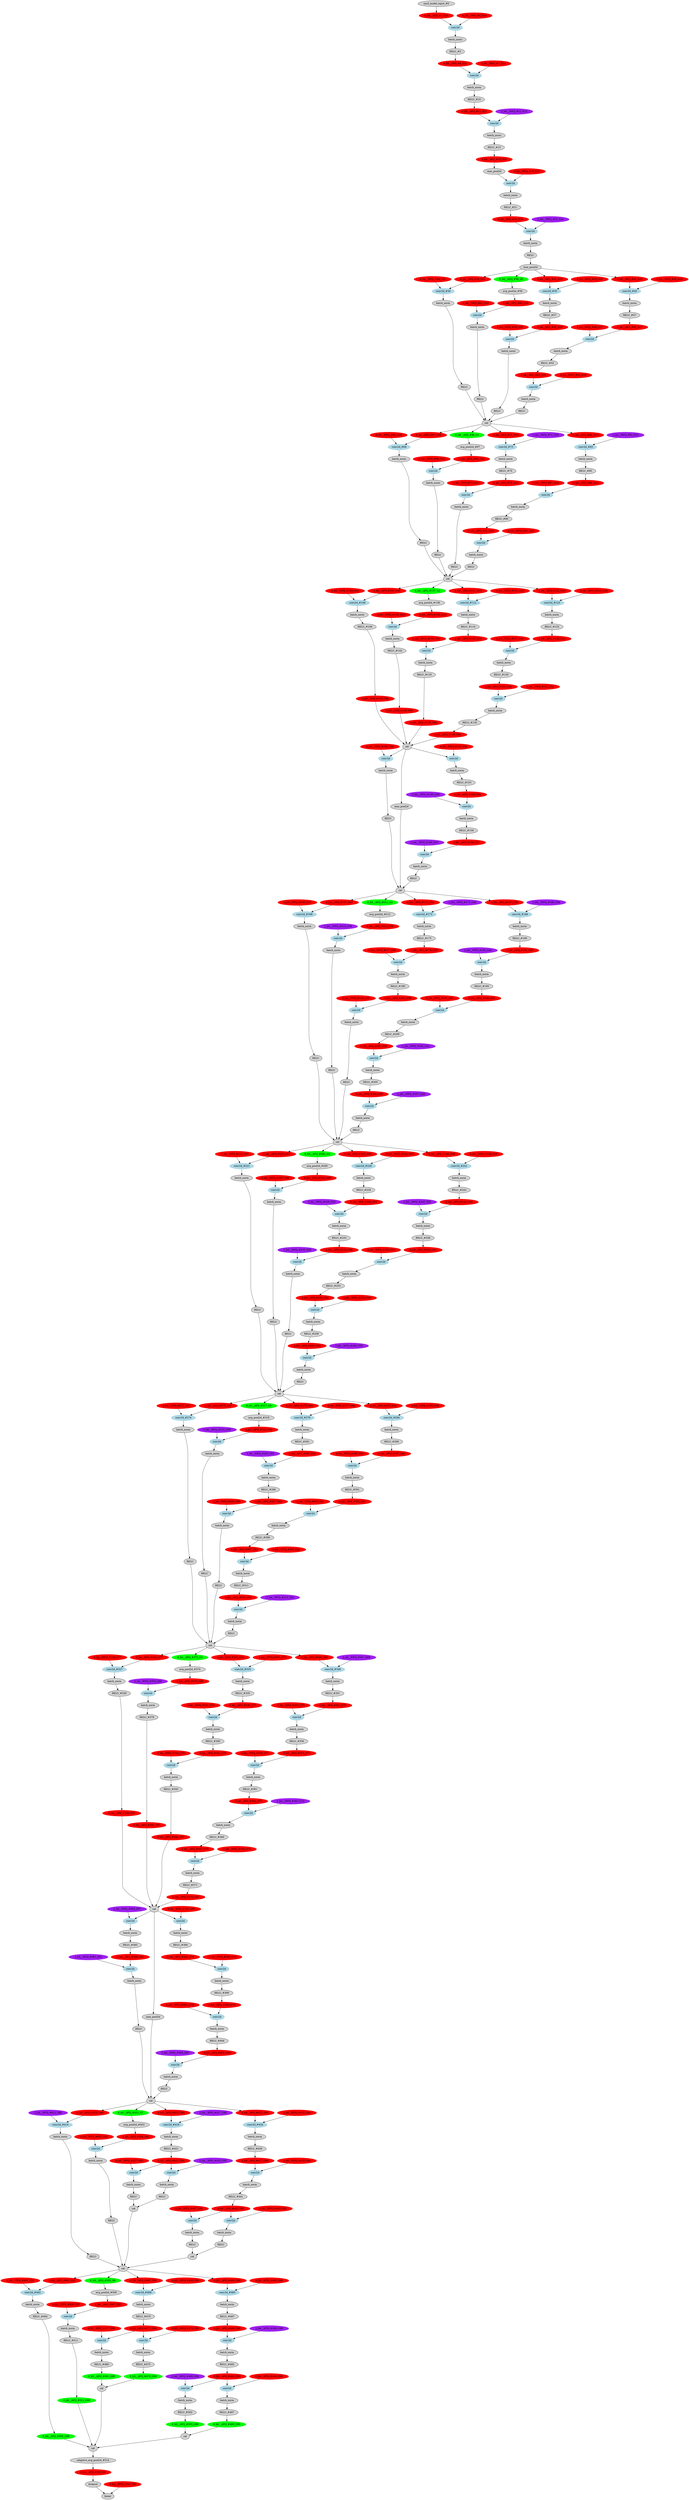 strict digraph  {
"0 /nncf_model_input" [id=0, label="nncf_model_input_#0", scope="", style=filled, type=nncf_model_input];
"1 SymmetricQuantizer/symmetric_quantize" [color=red, id=1, label="4_bit__AFQ_#1_G10", scope=SymmetricQuantizer, style=filled, type=symmetric_quantize];
"2 Inception3/BasicConv2d[Conv2d_1a_3x3]/NNCFConv2d[conv]/ModuleDict[pre_ops]/UpdateWeight[0]/SymmetricQuantizer[op]/symmetric_quantize" [color=red, id=2, label="4_bit__WFQ_#2_G10", scope="Inception3/BasicConv2d[Conv2d_1a_3x3]/NNCFConv2d[conv]/ModuleDict[pre_ops]/UpdateWeight[0]/SymmetricQuantizer[op]", style=filled, type=symmetric_quantize];
"3 Inception3/BasicConv2d[Conv2d_1a_3x3]/NNCFConv2d[conv]/conv2d" [color=lightblue, id=3, label=conv2d, scope="Inception3/BasicConv2d[Conv2d_1a_3x3]/NNCFConv2d[conv]", style=filled, type=conv2d];
"4 Inception3/BasicConv2d[Conv2d_1a_3x3]/BatchNorm2d[bn]/batch_norm" [id=4, label=batch_norm, scope="Inception3/BasicConv2d[Conv2d_1a_3x3]/BatchNorm2d[bn]", style=filled, type=batch_norm];
"5 Inception3/BasicConv2d[Conv2d_1a_3x3]/RELU" [id=5, label="RELU_#5", scope="Inception3/BasicConv2d[Conv2d_1a_3x3]", style=filled, type=RELU];
"6 Inception3/BasicConv2d[Conv2d_1a_3x3]/SymmetricQuantizer/symmetric_quantize" [color=red, id=6, label="4_bit__AFQ_#6_G11", scope="Inception3/BasicConv2d[Conv2d_1a_3x3]/SymmetricQuantizer", style=filled, type=symmetric_quantize];
"7 Inception3/BasicConv2d[Conv2d_2a_3x3]/NNCFConv2d[conv]/ModuleDict[pre_ops]/UpdateWeight[0]/SymmetricQuantizer[op]/symmetric_quantize" [color=red, id=7, label="4_bit__WFQ_#7_G11", scope="Inception3/BasicConv2d[Conv2d_2a_3x3]/NNCFConv2d[conv]/ModuleDict[pre_ops]/UpdateWeight[0]/SymmetricQuantizer[op]", style=filled, type=symmetric_quantize];
"8 Inception3/BasicConv2d[Conv2d_2a_3x3]/NNCFConv2d[conv]/conv2d" [color=lightblue, id=8, label=conv2d, scope="Inception3/BasicConv2d[Conv2d_2a_3x3]/NNCFConv2d[conv]", style=filled, type=conv2d];
"9 Inception3/BasicConv2d[Conv2d_2a_3x3]/BatchNorm2d[bn]/batch_norm" [id=9, label=batch_norm, scope="Inception3/BasicConv2d[Conv2d_2a_3x3]/BatchNorm2d[bn]", style=filled, type=batch_norm];
"10 Inception3/BasicConv2d[Conv2d_2a_3x3]/RELU" [id=10, label="RELU_#10", scope="Inception3/BasicConv2d[Conv2d_2a_3x3]", style=filled, type=RELU];
"11 Inception3/BasicConv2d[Conv2d_2a_3x3]/SymmetricQuantizer/symmetric_quantize" [color=red, id=11, label="4_bit__AFQ_#11_G12", scope="Inception3/BasicConv2d[Conv2d_2a_3x3]/SymmetricQuantizer", style=filled, type=symmetric_quantize];
"12 Inception3/BasicConv2d[Conv2d_2b_3x3]/NNCFConv2d[conv]/ModuleDict[pre_ops]/UpdateWeight[0]/SymmetricQuantizer[op]/symmetric_quantize" [color=purple, id=12, label="2_bit__WFQ_#12_G12", scope="Inception3/BasicConv2d[Conv2d_2b_3x3]/NNCFConv2d[conv]/ModuleDict[pre_ops]/UpdateWeight[0]/SymmetricQuantizer[op]", style=filled, type=symmetric_quantize];
"13 Inception3/BasicConv2d[Conv2d_2b_3x3]/NNCFConv2d[conv]/conv2d" [color=lightblue, id=13, label=conv2d, scope="Inception3/BasicConv2d[Conv2d_2b_3x3]/NNCFConv2d[conv]", style=filled, type=conv2d];
"14 Inception3/BasicConv2d[Conv2d_2b_3x3]/BatchNorm2d[bn]/batch_norm" [id=14, label=batch_norm, scope="Inception3/BasicConv2d[Conv2d_2b_3x3]/BatchNorm2d[bn]", style=filled, type=batch_norm];
"15 Inception3/BasicConv2d[Conv2d_2b_3x3]/RELU" [id=15, label="RELU_#15", scope="Inception3/BasicConv2d[Conv2d_2b_3x3]", style=filled, type=RELU];
"16 Inception3/BasicConv2d[Conv2d_2b_3x3]/SymmetricQuantizer/symmetric_quantize" [color=red, id=16, label="4_bit__AFQ_#16_G13", scope="Inception3/BasicConv2d[Conv2d_2b_3x3]/SymmetricQuantizer", style=filled, type=symmetric_quantize];
"17 Inception3/MaxPool2d[maxpool1]/max_pool2d" [id=17, label=max_pool2d, scope="Inception3/MaxPool2d[maxpool1]", style=filled, type=max_pool2d];
"18 Inception3/BasicConv2d[Conv2d_3b_1x1]/NNCFConv2d[conv]/ModuleDict[pre_ops]/UpdateWeight[0]/SymmetricQuantizer[op]/symmetric_quantize" [color=red, id=18, label="4_bit__WFQ_#18_G13", scope="Inception3/BasicConv2d[Conv2d_3b_1x1]/NNCFConv2d[conv]/ModuleDict[pre_ops]/UpdateWeight[0]/SymmetricQuantizer[op]", style=filled, type=symmetric_quantize];
"19 Inception3/BasicConv2d[Conv2d_3b_1x1]/NNCFConv2d[conv]/conv2d" [color=lightblue, id=19, label=conv2d, scope="Inception3/BasicConv2d[Conv2d_3b_1x1]/NNCFConv2d[conv]", style=filled, type=conv2d];
"20 Inception3/BasicConv2d[Conv2d_3b_1x1]/BatchNorm2d[bn]/batch_norm" [id=20, label=batch_norm, scope="Inception3/BasicConv2d[Conv2d_3b_1x1]/BatchNorm2d[bn]", style=filled, type=batch_norm];
"21 Inception3/BasicConv2d[Conv2d_3b_1x1]/RELU" [id=21, label="RELU_#21", scope="Inception3/BasicConv2d[Conv2d_3b_1x1]", style=filled, type=RELU];
"22 Inception3/BasicConv2d[Conv2d_3b_1x1]/SymmetricQuantizer/symmetric_quantize" [color=red, id=22, label="4_bit__AFQ_#22_G14", scope="Inception3/BasicConv2d[Conv2d_3b_1x1]/SymmetricQuantizer", style=filled, type=symmetric_quantize];
"23 Inception3/BasicConv2d[Conv2d_4a_3x3]/NNCFConv2d[conv]/ModuleDict[pre_ops]/UpdateWeight[0]/SymmetricQuantizer[op]/symmetric_quantize" [color=purple, id=23, label="2_bit__WFQ_#23_G14", scope="Inception3/BasicConv2d[Conv2d_4a_3x3]/NNCFConv2d[conv]/ModuleDict[pre_ops]/UpdateWeight[0]/SymmetricQuantizer[op]", style=filled, type=symmetric_quantize];
"24 Inception3/BasicConv2d[Conv2d_4a_3x3]/NNCFConv2d[conv]/conv2d" [color=lightblue, id=24, label=conv2d, scope="Inception3/BasicConv2d[Conv2d_4a_3x3]/NNCFConv2d[conv]", style=filled, type=conv2d];
"25 Inception3/BasicConv2d[Conv2d_4a_3x3]/BatchNorm2d[bn]/batch_norm" [id=25, label=batch_norm, scope="Inception3/BasicConv2d[Conv2d_4a_3x3]/BatchNorm2d[bn]", style=filled, type=batch_norm];
"26 Inception3/BasicConv2d[Conv2d_4a_3x3]/RELU" [id=26, label=RELU, scope="Inception3/BasicConv2d[Conv2d_4a_3x3]", style=filled, type=RELU];
"27 Inception3/MaxPool2d[maxpool2]/max_pool2d" [id=27, label=max_pool2d, scope="Inception3/MaxPool2d[maxpool2]", style=filled, type=max_pool2d];
"28 Inception3/InceptionA[Mixed_5b]/BasicConv2d[branch1x1]/NNCFConv2d[conv]/ModuleDict[pre_ops]/UpdateWeight[0]/SymmetricQuantizer[op]/symmetric_quantize" [color=red, id=28, label="4_bit__WFQ_#28_G21", scope="Inception3/InceptionA[Mixed_5b]/BasicConv2d[branch1x1]/NNCFConv2d[conv]/ModuleDict[pre_ops]/UpdateWeight[0]/SymmetricQuantizer[op]", style=filled, type=symmetric_quantize];
"29 Inception3/InceptionA[Mixed_5b]/BasicConv2d[branch1x1]/NNCFConv2d[conv]/SymmetricQuantizer/symmetric_quantize" [color=red, id=29, label="4_bit__AFQ_#29_G21", scope="Inception3/InceptionA[Mixed_5b]/BasicConv2d[branch1x1]/NNCFConv2d[conv]/SymmetricQuantizer", style=filled, type=symmetric_quantize];
"30 Inception3/InceptionA[Mixed_5b]/BasicConv2d[branch1x1]/NNCFConv2d[conv]/conv2d" [color=lightblue, id=30, label="conv2d_#30", scope="Inception3/InceptionA[Mixed_5b]/BasicConv2d[branch1x1]/NNCFConv2d[conv]", style=filled, type=conv2d];
"31 Inception3/InceptionA[Mixed_5b]/BasicConv2d[branch1x1]/BatchNorm2d[bn]/batch_norm" [id=31, label=batch_norm, scope="Inception3/InceptionA[Mixed_5b]/BasicConv2d[branch1x1]/BatchNorm2d[bn]", style=filled, type=batch_norm];
"32 Inception3/InceptionA[Mixed_5b]/BasicConv2d[branch1x1]/RELU" [id=32, label=RELU, scope="Inception3/InceptionA[Mixed_5b]/BasicConv2d[branch1x1]", style=filled, type=RELU];
"33 Inception3/InceptionA[Mixed_5b]/BasicConv2d[branch5x5_1]/NNCFConv2d[conv]/ModuleDict[pre_ops]/UpdateWeight[0]/SymmetricQuantizer[op]/symmetric_quantize" [color=red, id=33, label="4_bit__WFQ_#33_G19", scope="Inception3/InceptionA[Mixed_5b]/BasicConv2d[branch5x5_1]/NNCFConv2d[conv]/ModuleDict[pre_ops]/UpdateWeight[0]/SymmetricQuantizer[op]", style=filled, type=symmetric_quantize];
"34 Inception3/InceptionA[Mixed_5b]/BasicConv2d[branch5x5_1]/NNCFConv2d[conv]/SymmetricQuantizer/symmetric_quantize" [color=red, id=34, label="4_bit__AFQ_#34_G19", scope="Inception3/InceptionA[Mixed_5b]/BasicConv2d[branch5x5_1]/NNCFConv2d[conv]/SymmetricQuantizer", style=filled, type=symmetric_quantize];
"35 Inception3/InceptionA[Mixed_5b]/BasicConv2d[branch5x5_1]/NNCFConv2d[conv]/conv2d" [color=lightblue, id=35, label="conv2d_#35", scope="Inception3/InceptionA[Mixed_5b]/BasicConv2d[branch5x5_1]/NNCFConv2d[conv]", style=filled, type=conv2d];
"36 Inception3/InceptionA[Mixed_5b]/BasicConv2d[branch5x5_1]/BatchNorm2d[bn]/batch_norm" [id=36, label=batch_norm, scope="Inception3/InceptionA[Mixed_5b]/BasicConv2d[branch5x5_1]/BatchNorm2d[bn]", style=filled, type=batch_norm];
"37 Inception3/InceptionA[Mixed_5b]/BasicConv2d[branch5x5_1]/RELU" [id=37, label="RELU_#37", scope="Inception3/InceptionA[Mixed_5b]/BasicConv2d[branch5x5_1]", style=filled, type=RELU];
"38 Inception3/InceptionA[Mixed_5b]/BasicConv2d[branch5x5_1]/SymmetricQuantizer/symmetric_quantize" [color=red, id=38, label="4_bit__AFQ_#38_G20", scope="Inception3/InceptionA[Mixed_5b]/BasicConv2d[branch5x5_1]/SymmetricQuantizer", style=filled, type=symmetric_quantize];
"39 Inception3/InceptionA[Mixed_5b]/BasicConv2d[branch5x5_2]/NNCFConv2d[conv]/ModuleDict[pre_ops]/UpdateWeight[0]/SymmetricQuantizer[op]/symmetric_quantize" [color=red, id=39, label="4_bit__WFQ_#39_G20", scope="Inception3/InceptionA[Mixed_5b]/BasicConv2d[branch5x5_2]/NNCFConv2d[conv]/ModuleDict[pre_ops]/UpdateWeight[0]/SymmetricQuantizer[op]", style=filled, type=symmetric_quantize];
"40 Inception3/InceptionA[Mixed_5b]/BasicConv2d[branch5x5_2]/NNCFConv2d[conv]/conv2d" [color=lightblue, id=40, label=conv2d, scope="Inception3/InceptionA[Mixed_5b]/BasicConv2d[branch5x5_2]/NNCFConv2d[conv]", style=filled, type=conv2d];
"41 Inception3/InceptionA[Mixed_5b]/BasicConv2d[branch5x5_2]/BatchNorm2d[bn]/batch_norm" [id=41, label=batch_norm, scope="Inception3/InceptionA[Mixed_5b]/BasicConv2d[branch5x5_2]/BatchNorm2d[bn]", style=filled, type=batch_norm];
"42 Inception3/InceptionA[Mixed_5b]/BasicConv2d[branch5x5_2]/RELU" [id=42, label=RELU, scope="Inception3/InceptionA[Mixed_5b]/BasicConv2d[branch5x5_2]", style=filled, type=RELU];
"43 Inception3/InceptionA[Mixed_5b]/BasicConv2d[branch3x3dbl_1]/NNCFConv2d[conv]/ModuleDict[pre_ops]/UpdateWeight[0]/SymmetricQuantizer[op]/symmetric_quantize" [color=red, id=43, label="4_bit__WFQ_#43_G16", scope="Inception3/InceptionA[Mixed_5b]/BasicConv2d[branch3x3dbl_1]/NNCFConv2d[conv]/ModuleDict[pre_ops]/UpdateWeight[0]/SymmetricQuantizer[op]", style=filled, type=symmetric_quantize];
"44 Inception3/InceptionA[Mixed_5b]/BasicConv2d[branch3x3dbl_1]/NNCFConv2d[conv]/SymmetricQuantizer/symmetric_quantize" [color=red, id=44, label="4_bit__AFQ_#44_G16", scope="Inception3/InceptionA[Mixed_5b]/BasicConv2d[branch3x3dbl_1]/NNCFConv2d[conv]/SymmetricQuantizer", style=filled, type=symmetric_quantize];
"45 Inception3/InceptionA[Mixed_5b]/BasicConv2d[branch3x3dbl_1]/NNCFConv2d[conv]/conv2d" [color=lightblue, id=45, label="conv2d_#45", scope="Inception3/InceptionA[Mixed_5b]/BasicConv2d[branch3x3dbl_1]/NNCFConv2d[conv]", style=filled, type=conv2d];
"46 Inception3/InceptionA[Mixed_5b]/BasicConv2d[branch3x3dbl_1]/BatchNorm2d[bn]/batch_norm" [id=46, label=batch_norm, scope="Inception3/InceptionA[Mixed_5b]/BasicConv2d[branch3x3dbl_1]/BatchNorm2d[bn]", style=filled, type=batch_norm];
"47 Inception3/InceptionA[Mixed_5b]/BasicConv2d[branch3x3dbl_1]/RELU" [id=47, label="RELU_#47", scope="Inception3/InceptionA[Mixed_5b]/BasicConv2d[branch3x3dbl_1]", style=filled, type=RELU];
"48 Inception3/InceptionA[Mixed_5b]/BasicConv2d[branch3x3dbl_1]/SymmetricQuantizer/symmetric_quantize" [color=red, id=48, label="4_bit__AFQ_#48_G17", scope="Inception3/InceptionA[Mixed_5b]/BasicConv2d[branch3x3dbl_1]/SymmetricQuantizer", style=filled, type=symmetric_quantize];
"49 Inception3/InceptionA[Mixed_5b]/BasicConv2d[branch3x3dbl_2]/NNCFConv2d[conv]/ModuleDict[pre_ops]/UpdateWeight[0]/SymmetricQuantizer[op]/symmetric_quantize" [color=red, id=49, label="4_bit__WFQ_#49_G17", scope="Inception3/InceptionA[Mixed_5b]/BasicConv2d[branch3x3dbl_2]/NNCFConv2d[conv]/ModuleDict[pre_ops]/UpdateWeight[0]/SymmetricQuantizer[op]", style=filled, type=symmetric_quantize];
"50 Inception3/InceptionA[Mixed_5b]/BasicConv2d[branch3x3dbl_2]/NNCFConv2d[conv]/conv2d" [color=lightblue, id=50, label=conv2d, scope="Inception3/InceptionA[Mixed_5b]/BasicConv2d[branch3x3dbl_2]/NNCFConv2d[conv]", style=filled, type=conv2d];
"51 Inception3/InceptionA[Mixed_5b]/BasicConv2d[branch3x3dbl_2]/BatchNorm2d[bn]/batch_norm" [id=51, label=batch_norm, scope="Inception3/InceptionA[Mixed_5b]/BasicConv2d[branch3x3dbl_2]/BatchNorm2d[bn]", style=filled, type=batch_norm];
"52 Inception3/InceptionA[Mixed_5b]/BasicConv2d[branch3x3dbl_2]/RELU" [id=52, label="RELU_#52", scope="Inception3/InceptionA[Mixed_5b]/BasicConv2d[branch3x3dbl_2]", style=filled, type=RELU];
"53 Inception3/InceptionA[Mixed_5b]/BasicConv2d[branch3x3dbl_2]/SymmetricQuantizer/symmetric_quantize" [color=red, id=53, label="4_bit__AFQ_#53_G18", scope="Inception3/InceptionA[Mixed_5b]/BasicConv2d[branch3x3dbl_2]/SymmetricQuantizer", style=filled, type=symmetric_quantize];
"54 Inception3/InceptionA[Mixed_5b]/BasicConv2d[branch3x3dbl_3]/NNCFConv2d[conv]/ModuleDict[pre_ops]/UpdateWeight[0]/SymmetricQuantizer[op]/symmetric_quantize" [color=red, id=54, label="4_bit__WFQ_#54_G18", scope="Inception3/InceptionA[Mixed_5b]/BasicConv2d[branch3x3dbl_3]/NNCFConv2d[conv]/ModuleDict[pre_ops]/UpdateWeight[0]/SymmetricQuantizer[op]", style=filled, type=symmetric_quantize];
"55 Inception3/InceptionA[Mixed_5b]/BasicConv2d[branch3x3dbl_3]/NNCFConv2d[conv]/conv2d" [color=lightblue, id=55, label=conv2d, scope="Inception3/InceptionA[Mixed_5b]/BasicConv2d[branch3x3dbl_3]/NNCFConv2d[conv]", style=filled, type=conv2d];
"56 Inception3/InceptionA[Mixed_5b]/BasicConv2d[branch3x3dbl_3]/BatchNorm2d[bn]/batch_norm" [id=56, label=batch_norm, scope="Inception3/InceptionA[Mixed_5b]/BasicConv2d[branch3x3dbl_3]/BatchNorm2d[bn]", style=filled, type=batch_norm];
"57 Inception3/InceptionA[Mixed_5b]/BasicConv2d[branch3x3dbl_3]/RELU" [id=57, label=RELU, scope="Inception3/InceptionA[Mixed_5b]/BasicConv2d[branch3x3dbl_3]", style=filled, type=RELU];
"58 Inception3/InceptionA[Mixed_5b]/SymmetricQuantizer/symmetric_quantize" [color=green, id=58, label="8_bit__AFQ_#58_G0", scope="Inception3/InceptionA[Mixed_5b]/SymmetricQuantizer", style=filled, type=symmetric_quantize];
"59 Inception3/InceptionA[Mixed_5b]/avg_pool2d" [id=59, label="avg_pool2d_#59", scope="Inception3/InceptionA[Mixed_5b]", style=filled, type=avg_pool2d];
"60 Inception3/InceptionA[Mixed_5b]/SymmetricQuantizer/symmetric_quantize" [color=red, id=60, label="4_bit__AFQ_#60_G15", scope="Inception3/InceptionA[Mixed_5b]/SymmetricQuantizer", style=filled, type=symmetric_quantize];
"61 Inception3/InceptionA[Mixed_5b]/BasicConv2d[branch_pool]/NNCFConv2d[conv]/ModuleDict[pre_ops]/UpdateWeight[0]/SymmetricQuantizer[op]/symmetric_quantize" [color=red, id=61, label="4_bit__WFQ_#61_G15", scope="Inception3/InceptionA[Mixed_5b]/BasicConv2d[branch_pool]/NNCFConv2d[conv]/ModuleDict[pre_ops]/UpdateWeight[0]/SymmetricQuantizer[op]", style=filled, type=symmetric_quantize];
"62 Inception3/InceptionA[Mixed_5b]/BasicConv2d[branch_pool]/NNCFConv2d[conv]/conv2d" [color=lightblue, id=62, label=conv2d, scope="Inception3/InceptionA[Mixed_5b]/BasicConv2d[branch_pool]/NNCFConv2d[conv]", style=filled, type=conv2d];
"63 Inception3/InceptionA[Mixed_5b]/BasicConv2d[branch_pool]/BatchNorm2d[bn]/batch_norm" [id=63, label=batch_norm, scope="Inception3/InceptionA[Mixed_5b]/BasicConv2d[branch_pool]/BatchNorm2d[bn]", style=filled, type=batch_norm];
"64 Inception3/InceptionA[Mixed_5b]/BasicConv2d[branch_pool]/RELU" [id=64, label=RELU, scope="Inception3/InceptionA[Mixed_5b]/BasicConv2d[branch_pool]", style=filled, type=RELU];
"65 Inception3/InceptionA[Mixed_5b]/cat" [id=65, label=cat, scope="Inception3/InceptionA[Mixed_5b]", style=filled, type=cat];
"66 Inception3/InceptionA[Mixed_5c]/BasicConv2d[branch1x1]/NNCFConv2d[conv]/ModuleDict[pre_ops]/UpdateWeight[0]/SymmetricQuantizer[op]/symmetric_quantize" [color=red, id=66, label="4_bit__WFQ_#66_G28", scope="Inception3/InceptionA[Mixed_5c]/BasicConv2d[branch1x1]/NNCFConv2d[conv]/ModuleDict[pre_ops]/UpdateWeight[0]/SymmetricQuantizer[op]", style=filled, type=symmetric_quantize];
"67 Inception3/InceptionA[Mixed_5c]/BasicConv2d[branch1x1]/NNCFConv2d[conv]/SymmetricQuantizer/symmetric_quantize" [color=red, id=67, label="4_bit__AFQ_#67_G28", scope="Inception3/InceptionA[Mixed_5c]/BasicConv2d[branch1x1]/NNCFConv2d[conv]/SymmetricQuantizer", style=filled, type=symmetric_quantize];
"68 Inception3/InceptionA[Mixed_5c]/BasicConv2d[branch1x1]/NNCFConv2d[conv]/conv2d" [color=lightblue, id=68, label="conv2d_#68", scope="Inception3/InceptionA[Mixed_5c]/BasicConv2d[branch1x1]/NNCFConv2d[conv]", style=filled, type=conv2d];
"69 Inception3/InceptionA[Mixed_5c]/BasicConv2d[branch1x1]/BatchNorm2d[bn]/batch_norm" [id=69, label=batch_norm, scope="Inception3/InceptionA[Mixed_5c]/BasicConv2d[branch1x1]/BatchNorm2d[bn]", style=filled, type=batch_norm];
"70 Inception3/InceptionA[Mixed_5c]/BasicConv2d[branch1x1]/RELU" [id=70, label=RELU, scope="Inception3/InceptionA[Mixed_5c]/BasicConv2d[branch1x1]", style=filled, type=RELU];
"71 Inception3/InceptionA[Mixed_5c]/BasicConv2d[branch5x5_1]/NNCFConv2d[conv]/ModuleDict[pre_ops]/UpdateWeight[0]/SymmetricQuantizer[op]/symmetric_quantize" [color=purple, id=71, label="2_bit__WFQ_#71_G26", scope="Inception3/InceptionA[Mixed_5c]/BasicConv2d[branch5x5_1]/NNCFConv2d[conv]/ModuleDict[pre_ops]/UpdateWeight[0]/SymmetricQuantizer[op]", style=filled, type=symmetric_quantize];
"72 Inception3/InceptionA[Mixed_5c]/BasicConv2d[branch5x5_1]/NNCFConv2d[conv]/SymmetricQuantizer/symmetric_quantize" [color=red, id=72, label="4_bit__AFQ_#72_G26", scope="Inception3/InceptionA[Mixed_5c]/BasicConv2d[branch5x5_1]/NNCFConv2d[conv]/SymmetricQuantizer", style=filled, type=symmetric_quantize];
"73 Inception3/InceptionA[Mixed_5c]/BasicConv2d[branch5x5_1]/NNCFConv2d[conv]/conv2d" [color=lightblue, id=73, label="conv2d_#73", scope="Inception3/InceptionA[Mixed_5c]/BasicConv2d[branch5x5_1]/NNCFConv2d[conv]", style=filled, type=conv2d];
"74 Inception3/InceptionA[Mixed_5c]/BasicConv2d[branch5x5_1]/BatchNorm2d[bn]/batch_norm" [id=74, label=batch_norm, scope="Inception3/InceptionA[Mixed_5c]/BasicConv2d[branch5x5_1]/BatchNorm2d[bn]", style=filled, type=batch_norm];
"75 Inception3/InceptionA[Mixed_5c]/BasicConv2d[branch5x5_1]/RELU" [id=75, label="RELU_#75", scope="Inception3/InceptionA[Mixed_5c]/BasicConv2d[branch5x5_1]", style=filled, type=RELU];
"76 Inception3/InceptionA[Mixed_5c]/BasicConv2d[branch5x5_1]/SymmetricQuantizer/symmetric_quantize" [color=red, id=76, label="4_bit__AFQ_#76_G27", scope="Inception3/InceptionA[Mixed_5c]/BasicConv2d[branch5x5_1]/SymmetricQuantizer", style=filled, type=symmetric_quantize];
"77 Inception3/InceptionA[Mixed_5c]/BasicConv2d[branch5x5_2]/NNCFConv2d[conv]/ModuleDict[pre_ops]/UpdateWeight[0]/SymmetricQuantizer[op]/symmetric_quantize" [color=red, id=77, label="4_bit__WFQ_#77_G27", scope="Inception3/InceptionA[Mixed_5c]/BasicConv2d[branch5x5_2]/NNCFConv2d[conv]/ModuleDict[pre_ops]/UpdateWeight[0]/SymmetricQuantizer[op]", style=filled, type=symmetric_quantize];
"78 Inception3/InceptionA[Mixed_5c]/BasicConv2d[branch5x5_2]/NNCFConv2d[conv]/conv2d" [color=lightblue, id=78, label=conv2d, scope="Inception3/InceptionA[Mixed_5c]/BasicConv2d[branch5x5_2]/NNCFConv2d[conv]", style=filled, type=conv2d];
"79 Inception3/InceptionA[Mixed_5c]/BasicConv2d[branch5x5_2]/BatchNorm2d[bn]/batch_norm" [id=79, label=batch_norm, scope="Inception3/InceptionA[Mixed_5c]/BasicConv2d[branch5x5_2]/BatchNorm2d[bn]", style=filled, type=batch_norm];
"80 Inception3/InceptionA[Mixed_5c]/BasicConv2d[branch5x5_2]/RELU" [id=80, label=RELU, scope="Inception3/InceptionA[Mixed_5c]/BasicConv2d[branch5x5_2]", style=filled, type=RELU];
"81 Inception3/InceptionA[Mixed_5c]/BasicConv2d[branch3x3dbl_1]/NNCFConv2d[conv]/ModuleDict[pre_ops]/UpdateWeight[0]/SymmetricQuantizer[op]/symmetric_quantize" [color=purple, id=81, label="2_bit__WFQ_#81_G23", scope="Inception3/InceptionA[Mixed_5c]/BasicConv2d[branch3x3dbl_1]/NNCFConv2d[conv]/ModuleDict[pre_ops]/UpdateWeight[0]/SymmetricQuantizer[op]", style=filled, type=symmetric_quantize];
"82 Inception3/InceptionA[Mixed_5c]/BasicConv2d[branch3x3dbl_1]/NNCFConv2d[conv]/SymmetricQuantizer/symmetric_quantize" [color=red, id=82, label="4_bit__AFQ_#82_G23", scope="Inception3/InceptionA[Mixed_5c]/BasicConv2d[branch3x3dbl_1]/NNCFConv2d[conv]/SymmetricQuantizer", style=filled, type=symmetric_quantize];
"83 Inception3/InceptionA[Mixed_5c]/BasicConv2d[branch3x3dbl_1]/NNCFConv2d[conv]/conv2d" [color=lightblue, id=83, label="conv2d_#83", scope="Inception3/InceptionA[Mixed_5c]/BasicConv2d[branch3x3dbl_1]/NNCFConv2d[conv]", style=filled, type=conv2d];
"84 Inception3/InceptionA[Mixed_5c]/BasicConv2d[branch3x3dbl_1]/BatchNorm2d[bn]/batch_norm" [id=84, label=batch_norm, scope="Inception3/InceptionA[Mixed_5c]/BasicConv2d[branch3x3dbl_1]/BatchNorm2d[bn]", style=filled, type=batch_norm];
"85 Inception3/InceptionA[Mixed_5c]/BasicConv2d[branch3x3dbl_1]/RELU" [id=85, label="RELU_#85", scope="Inception3/InceptionA[Mixed_5c]/BasicConv2d[branch3x3dbl_1]", style=filled, type=RELU];
"86 Inception3/InceptionA[Mixed_5c]/BasicConv2d[branch3x3dbl_1]/SymmetricQuantizer/symmetric_quantize" [color=red, id=86, label="4_bit__AFQ_#86_G24", scope="Inception3/InceptionA[Mixed_5c]/BasicConv2d[branch3x3dbl_1]/SymmetricQuantizer", style=filled, type=symmetric_quantize];
"87 Inception3/InceptionA[Mixed_5c]/BasicConv2d[branch3x3dbl_2]/NNCFConv2d[conv]/ModuleDict[pre_ops]/UpdateWeight[0]/SymmetricQuantizer[op]/symmetric_quantize" [color=red, id=87, label="4_bit__WFQ_#87_G24", scope="Inception3/InceptionA[Mixed_5c]/BasicConv2d[branch3x3dbl_2]/NNCFConv2d[conv]/ModuleDict[pre_ops]/UpdateWeight[0]/SymmetricQuantizer[op]", style=filled, type=symmetric_quantize];
"88 Inception3/InceptionA[Mixed_5c]/BasicConv2d[branch3x3dbl_2]/NNCFConv2d[conv]/conv2d" [color=lightblue, id=88, label=conv2d, scope="Inception3/InceptionA[Mixed_5c]/BasicConv2d[branch3x3dbl_2]/NNCFConv2d[conv]", style=filled, type=conv2d];
"89 Inception3/InceptionA[Mixed_5c]/BasicConv2d[branch3x3dbl_2]/BatchNorm2d[bn]/batch_norm" [id=89, label=batch_norm, scope="Inception3/InceptionA[Mixed_5c]/BasicConv2d[branch3x3dbl_2]/BatchNorm2d[bn]", style=filled, type=batch_norm];
"90 Inception3/InceptionA[Mixed_5c]/BasicConv2d[branch3x3dbl_2]/RELU" [id=90, label="RELU_#90", scope="Inception3/InceptionA[Mixed_5c]/BasicConv2d[branch3x3dbl_2]", style=filled, type=RELU];
"91 Inception3/InceptionA[Mixed_5c]/BasicConv2d[branch3x3dbl_2]/SymmetricQuantizer/symmetric_quantize" [color=red, id=91, label="4_bit__AFQ_#91_G25", scope="Inception3/InceptionA[Mixed_5c]/BasicConv2d[branch3x3dbl_2]/SymmetricQuantizer", style=filled, type=symmetric_quantize];
"92 Inception3/InceptionA[Mixed_5c]/BasicConv2d[branch3x3dbl_3]/NNCFConv2d[conv]/ModuleDict[pre_ops]/UpdateWeight[0]/SymmetricQuantizer[op]/symmetric_quantize" [color=red, id=92, label="4_bit__WFQ_#92_G25", scope="Inception3/InceptionA[Mixed_5c]/BasicConv2d[branch3x3dbl_3]/NNCFConv2d[conv]/ModuleDict[pre_ops]/UpdateWeight[0]/SymmetricQuantizer[op]", style=filled, type=symmetric_quantize];
"93 Inception3/InceptionA[Mixed_5c]/BasicConv2d[branch3x3dbl_3]/NNCFConv2d[conv]/conv2d" [color=lightblue, id=93, label=conv2d, scope="Inception3/InceptionA[Mixed_5c]/BasicConv2d[branch3x3dbl_3]/NNCFConv2d[conv]", style=filled, type=conv2d];
"94 Inception3/InceptionA[Mixed_5c]/BasicConv2d[branch3x3dbl_3]/BatchNorm2d[bn]/batch_norm" [id=94, label=batch_norm, scope="Inception3/InceptionA[Mixed_5c]/BasicConv2d[branch3x3dbl_3]/BatchNorm2d[bn]", style=filled, type=batch_norm];
"95 Inception3/InceptionA[Mixed_5c]/BasicConv2d[branch3x3dbl_3]/RELU" [id=95, label=RELU, scope="Inception3/InceptionA[Mixed_5c]/BasicConv2d[branch3x3dbl_3]", style=filled, type=RELU];
"96 Inception3/InceptionA[Mixed_5c]/SymmetricQuantizer/symmetric_quantize" [color=green, id=96, label="8_bit__AFQ_#96_G1", scope="Inception3/InceptionA[Mixed_5c]/SymmetricQuantizer", style=filled, type=symmetric_quantize];
"97 Inception3/InceptionA[Mixed_5c]/avg_pool2d" [id=97, label="avg_pool2d_#97", scope="Inception3/InceptionA[Mixed_5c]", style=filled, type=avg_pool2d];
"98 Inception3/InceptionA[Mixed_5c]/SymmetricQuantizer/symmetric_quantize" [color=red, id=98, label="4_bit__AFQ_#98_G22", scope="Inception3/InceptionA[Mixed_5c]/SymmetricQuantizer", style=filled, type=symmetric_quantize];
"99 Inception3/InceptionA[Mixed_5c]/BasicConv2d[branch_pool]/NNCFConv2d[conv]/ModuleDict[pre_ops]/UpdateWeight[0]/SymmetricQuantizer[op]/symmetric_quantize" [color=red, id=99, label="4_bit__WFQ_#99_G22", scope="Inception3/InceptionA[Mixed_5c]/BasicConv2d[branch_pool]/NNCFConv2d[conv]/ModuleDict[pre_ops]/UpdateWeight[0]/SymmetricQuantizer[op]", style=filled, type=symmetric_quantize];
"100 Inception3/InceptionA[Mixed_5c]/BasicConv2d[branch_pool]/NNCFConv2d[conv]/conv2d" [color=lightblue, id=100, label=conv2d, scope="Inception3/InceptionA[Mixed_5c]/BasicConv2d[branch_pool]/NNCFConv2d[conv]", style=filled, type=conv2d];
"101 Inception3/InceptionA[Mixed_5c]/BasicConv2d[branch_pool]/BatchNorm2d[bn]/batch_norm" [id=101, label=batch_norm, scope="Inception3/InceptionA[Mixed_5c]/BasicConv2d[branch_pool]/BatchNorm2d[bn]", style=filled, type=batch_norm];
"102 Inception3/InceptionA[Mixed_5c]/BasicConv2d[branch_pool]/RELU" [id=102, label=RELU, scope="Inception3/InceptionA[Mixed_5c]/BasicConv2d[branch_pool]", style=filled, type=RELU];
"103 Inception3/InceptionA[Mixed_5c]/cat" [id=103, label=cat, scope="Inception3/InceptionA[Mixed_5c]", style=filled, type=cat];
"104 Inception3/InceptionA[Mixed_5d]/BasicConv2d[branch1x1]/NNCFConv2d[conv]/ModuleDict[pre_ops]/UpdateWeight[0]/SymmetricQuantizer[op]/symmetric_quantize" [color=red, id=104, label="4_bit__WFQ_#104_G35", scope="Inception3/InceptionA[Mixed_5d]/BasicConv2d[branch1x1]/NNCFConv2d[conv]/ModuleDict[pre_ops]/UpdateWeight[0]/SymmetricQuantizer[op]", style=filled, type=symmetric_quantize];
"105 Inception3/InceptionA[Mixed_5d]/BasicConv2d[branch1x1]/NNCFConv2d[conv]/SymmetricQuantizer/symmetric_quantize" [color=red, id=105, label="4_bit__AFQ_#105_G35", scope="Inception3/InceptionA[Mixed_5d]/BasicConv2d[branch1x1]/NNCFConv2d[conv]/SymmetricQuantizer", style=filled, type=symmetric_quantize];
"106 Inception3/InceptionA[Mixed_5d]/BasicConv2d[branch1x1]/NNCFConv2d[conv]/conv2d" [color=lightblue, id=106, label="conv2d_#106", scope="Inception3/InceptionA[Mixed_5d]/BasicConv2d[branch1x1]/NNCFConv2d[conv]", style=filled, type=conv2d];
"107 Inception3/InceptionA[Mixed_5d]/BasicConv2d[branch1x1]/BatchNorm2d[bn]/batch_norm" [id=107, label=batch_norm, scope="Inception3/InceptionA[Mixed_5d]/BasicConv2d[branch1x1]/BatchNorm2d[bn]", style=filled, type=batch_norm];
"108 Inception3/InceptionA[Mixed_5d]/BasicConv2d[branch1x1]/RELU" [id=108, label="RELU_#108", scope="Inception3/InceptionA[Mixed_5d]/BasicConv2d[branch1x1]", style=filled, type=RELU];
"109 Inception3/InceptionA[Mixed_5d]/BasicConv2d[branch1x1]/SymmetricQuantizer/symmetric_quantize" [color=red, id=109, label="4_bit__AFQ_#109_G96", scope="Inception3/InceptionA[Mixed_5d]/BasicConv2d[branch1x1]/SymmetricQuantizer", style=filled, type=symmetric_quantize];
"110 Inception3/InceptionA[Mixed_5d]/BasicConv2d[branch5x5_1]/NNCFConv2d[conv]/ModuleDict[pre_ops]/UpdateWeight[0]/SymmetricQuantizer[op]/symmetric_quantize" [color=red, id=110, label="4_bit__WFQ_#110_G33", scope="Inception3/InceptionA[Mixed_5d]/BasicConv2d[branch5x5_1]/NNCFConv2d[conv]/ModuleDict[pre_ops]/UpdateWeight[0]/SymmetricQuantizer[op]", style=filled, type=symmetric_quantize];
"111 Inception3/InceptionA[Mixed_5d]/BasicConv2d[branch5x5_1]/NNCFConv2d[conv]/SymmetricQuantizer/symmetric_quantize" [color=red, id=111, label="4_bit__AFQ_#111_G33", scope="Inception3/InceptionA[Mixed_5d]/BasicConv2d[branch5x5_1]/NNCFConv2d[conv]/SymmetricQuantizer", style=filled, type=symmetric_quantize];
"112 Inception3/InceptionA[Mixed_5d]/BasicConv2d[branch5x5_1]/NNCFConv2d[conv]/conv2d" [color=lightblue, id=112, label="conv2d_#112", scope="Inception3/InceptionA[Mixed_5d]/BasicConv2d[branch5x5_1]/NNCFConv2d[conv]", style=filled, type=conv2d];
"113 Inception3/InceptionA[Mixed_5d]/BasicConv2d[branch5x5_1]/BatchNorm2d[bn]/batch_norm" [id=113, label=batch_norm, scope="Inception3/InceptionA[Mixed_5d]/BasicConv2d[branch5x5_1]/BatchNorm2d[bn]", style=filled, type=batch_norm];
"114 Inception3/InceptionA[Mixed_5d]/BasicConv2d[branch5x5_1]/RELU" [id=114, label="RELU_#114", scope="Inception3/InceptionA[Mixed_5d]/BasicConv2d[branch5x5_1]", style=filled, type=RELU];
"115 Inception3/InceptionA[Mixed_5d]/BasicConv2d[branch5x5_1]/SymmetricQuantizer/symmetric_quantize" [color=red, id=115, label="4_bit__AFQ_#115_G34", scope="Inception3/InceptionA[Mixed_5d]/BasicConv2d[branch5x5_1]/SymmetricQuantizer", style=filled, type=symmetric_quantize];
"116 Inception3/InceptionA[Mixed_5d]/BasicConv2d[branch5x5_2]/NNCFConv2d[conv]/ModuleDict[pre_ops]/UpdateWeight[0]/SymmetricQuantizer[op]/symmetric_quantize" [color=red, id=116, label="4_bit__WFQ_#116_G34", scope="Inception3/InceptionA[Mixed_5d]/BasicConv2d[branch5x5_2]/NNCFConv2d[conv]/ModuleDict[pre_ops]/UpdateWeight[0]/SymmetricQuantizer[op]", style=filled, type=symmetric_quantize];
"117 Inception3/InceptionA[Mixed_5d]/BasicConv2d[branch5x5_2]/NNCFConv2d[conv]/conv2d" [color=lightblue, id=117, label=conv2d, scope="Inception3/InceptionA[Mixed_5d]/BasicConv2d[branch5x5_2]/NNCFConv2d[conv]", style=filled, type=conv2d];
"118 Inception3/InceptionA[Mixed_5d]/BasicConv2d[branch5x5_2]/BatchNorm2d[bn]/batch_norm" [id=118, label=batch_norm, scope="Inception3/InceptionA[Mixed_5d]/BasicConv2d[branch5x5_2]/BatchNorm2d[bn]", style=filled, type=batch_norm];
"119 Inception3/InceptionA[Mixed_5d]/BasicConv2d[branch5x5_2]/RELU" [id=119, label="RELU_#119", scope="Inception3/InceptionA[Mixed_5d]/BasicConv2d[branch5x5_2]", style=filled, type=RELU];
"120 Inception3/InceptionA[Mixed_5d]/BasicConv2d[branch5x5_2]/SymmetricQuantizer/symmetric_quantize" [color=red, id=120, label="4_bit__AFQ_#120_G96", scope="Inception3/InceptionA[Mixed_5d]/BasicConv2d[branch5x5_2]/SymmetricQuantizer", style=filled, type=symmetric_quantize];
"121 Inception3/InceptionA[Mixed_5d]/BasicConv2d[branch3x3dbl_1]/NNCFConv2d[conv]/ModuleDict[pre_ops]/UpdateWeight[0]/SymmetricQuantizer[op]/symmetric_quantize" [color=red, id=121, label="4_bit__WFQ_#121_G30", scope="Inception3/InceptionA[Mixed_5d]/BasicConv2d[branch3x3dbl_1]/NNCFConv2d[conv]/ModuleDict[pre_ops]/UpdateWeight[0]/SymmetricQuantizer[op]", style=filled, type=symmetric_quantize];
"122 Inception3/InceptionA[Mixed_5d]/BasicConv2d[branch3x3dbl_1]/NNCFConv2d[conv]/SymmetricQuantizer/symmetric_quantize" [color=red, id=122, label="4_bit__AFQ_#122_G30", scope="Inception3/InceptionA[Mixed_5d]/BasicConv2d[branch3x3dbl_1]/NNCFConv2d[conv]/SymmetricQuantizer", style=filled, type=symmetric_quantize];
"123 Inception3/InceptionA[Mixed_5d]/BasicConv2d[branch3x3dbl_1]/NNCFConv2d[conv]/conv2d" [color=lightblue, id=123, label="conv2d_#123", scope="Inception3/InceptionA[Mixed_5d]/BasicConv2d[branch3x3dbl_1]/NNCFConv2d[conv]", style=filled, type=conv2d];
"124 Inception3/InceptionA[Mixed_5d]/BasicConv2d[branch3x3dbl_1]/BatchNorm2d[bn]/batch_norm" [id=124, label=batch_norm, scope="Inception3/InceptionA[Mixed_5d]/BasicConv2d[branch3x3dbl_1]/BatchNorm2d[bn]", style=filled, type=batch_norm];
"125 Inception3/InceptionA[Mixed_5d]/BasicConv2d[branch3x3dbl_1]/RELU" [id=125, label="RELU_#125", scope="Inception3/InceptionA[Mixed_5d]/BasicConv2d[branch3x3dbl_1]", style=filled, type=RELU];
"126 Inception3/InceptionA[Mixed_5d]/BasicConv2d[branch3x3dbl_1]/SymmetricQuantizer/symmetric_quantize" [color=red, id=126, label="4_bit__AFQ_#126_G31", scope="Inception3/InceptionA[Mixed_5d]/BasicConv2d[branch3x3dbl_1]/SymmetricQuantizer", style=filled, type=symmetric_quantize];
"127 Inception3/InceptionA[Mixed_5d]/BasicConv2d[branch3x3dbl_2]/NNCFConv2d[conv]/ModuleDict[pre_ops]/UpdateWeight[0]/SymmetricQuantizer[op]/symmetric_quantize" [color=red, id=127, label="4_bit__WFQ_#127_G31", scope="Inception3/InceptionA[Mixed_5d]/BasicConv2d[branch3x3dbl_2]/NNCFConv2d[conv]/ModuleDict[pre_ops]/UpdateWeight[0]/SymmetricQuantizer[op]", style=filled, type=symmetric_quantize];
"128 Inception3/InceptionA[Mixed_5d]/BasicConv2d[branch3x3dbl_2]/NNCFConv2d[conv]/conv2d" [color=lightblue, id=128, label=conv2d, scope="Inception3/InceptionA[Mixed_5d]/BasicConv2d[branch3x3dbl_2]/NNCFConv2d[conv]", style=filled, type=conv2d];
"129 Inception3/InceptionA[Mixed_5d]/BasicConv2d[branch3x3dbl_2]/BatchNorm2d[bn]/batch_norm" [id=129, label=batch_norm, scope="Inception3/InceptionA[Mixed_5d]/BasicConv2d[branch3x3dbl_2]/BatchNorm2d[bn]", style=filled, type=batch_norm];
"130 Inception3/InceptionA[Mixed_5d]/BasicConv2d[branch3x3dbl_2]/RELU" [id=130, label="RELU_#130", scope="Inception3/InceptionA[Mixed_5d]/BasicConv2d[branch3x3dbl_2]", style=filled, type=RELU];
"131 Inception3/InceptionA[Mixed_5d]/BasicConv2d[branch3x3dbl_2]/SymmetricQuantizer/symmetric_quantize" [color=red, id=131, label="4_bit__AFQ_#131_G32", scope="Inception3/InceptionA[Mixed_5d]/BasicConv2d[branch3x3dbl_2]/SymmetricQuantizer", style=filled, type=symmetric_quantize];
"132 Inception3/InceptionA[Mixed_5d]/BasicConv2d[branch3x3dbl_3]/NNCFConv2d[conv]/ModuleDict[pre_ops]/UpdateWeight[0]/SymmetricQuantizer[op]/symmetric_quantize" [color=red, id=132, label="4_bit__WFQ_#132_G32", scope="Inception3/InceptionA[Mixed_5d]/BasicConv2d[branch3x3dbl_3]/NNCFConv2d[conv]/ModuleDict[pre_ops]/UpdateWeight[0]/SymmetricQuantizer[op]", style=filled, type=symmetric_quantize];
"133 Inception3/InceptionA[Mixed_5d]/BasicConv2d[branch3x3dbl_3]/NNCFConv2d[conv]/conv2d" [color=lightblue, id=133, label=conv2d, scope="Inception3/InceptionA[Mixed_5d]/BasicConv2d[branch3x3dbl_3]/NNCFConv2d[conv]", style=filled, type=conv2d];
"134 Inception3/InceptionA[Mixed_5d]/BasicConv2d[branch3x3dbl_3]/BatchNorm2d[bn]/batch_norm" [id=134, label=batch_norm, scope="Inception3/InceptionA[Mixed_5d]/BasicConv2d[branch3x3dbl_3]/BatchNorm2d[bn]", style=filled, type=batch_norm];
"135 Inception3/InceptionA[Mixed_5d]/BasicConv2d[branch3x3dbl_3]/RELU" [id=135, label="RELU_#135", scope="Inception3/InceptionA[Mixed_5d]/BasicConv2d[branch3x3dbl_3]", style=filled, type=RELU];
"136 Inception3/InceptionA[Mixed_5d]/BasicConv2d[branch3x3dbl_3]/SymmetricQuantizer/symmetric_quantize" [color=red, id=136, label="4_bit__AFQ_#136_G96", scope="Inception3/InceptionA[Mixed_5d]/BasicConv2d[branch3x3dbl_3]/SymmetricQuantizer", style=filled, type=symmetric_quantize];
"137 Inception3/InceptionA[Mixed_5d]/SymmetricQuantizer/symmetric_quantize" [color=green, id=137, label="8_bit__AFQ_#137_G2", scope="Inception3/InceptionA[Mixed_5d]/SymmetricQuantizer", style=filled, type=symmetric_quantize];
"138 Inception3/InceptionA[Mixed_5d]/avg_pool2d" [id=138, label="avg_pool2d_#138", scope="Inception3/InceptionA[Mixed_5d]", style=filled, type=avg_pool2d];
"139 Inception3/InceptionA[Mixed_5d]/SymmetricQuantizer/symmetric_quantize" [color=red, id=139, label="4_bit__AFQ_#139_G29", scope="Inception3/InceptionA[Mixed_5d]/SymmetricQuantizer", style=filled, type=symmetric_quantize];
"140 Inception3/InceptionA[Mixed_5d]/BasicConv2d[branch_pool]/NNCFConv2d[conv]/ModuleDict[pre_ops]/UpdateWeight[0]/SymmetricQuantizer[op]/symmetric_quantize" [color=red, id=140, label="4_bit__WFQ_#140_G29", scope="Inception3/InceptionA[Mixed_5d]/BasicConv2d[branch_pool]/NNCFConv2d[conv]/ModuleDict[pre_ops]/UpdateWeight[0]/SymmetricQuantizer[op]", style=filled, type=symmetric_quantize];
"141 Inception3/InceptionA[Mixed_5d]/BasicConv2d[branch_pool]/NNCFConv2d[conv]/conv2d" [color=lightblue, id=141, label=conv2d, scope="Inception3/InceptionA[Mixed_5d]/BasicConv2d[branch_pool]/NNCFConv2d[conv]", style=filled, type=conv2d];
"142 Inception3/InceptionA[Mixed_5d]/BasicConv2d[branch_pool]/BatchNorm2d[bn]/batch_norm" [id=142, label=batch_norm, scope="Inception3/InceptionA[Mixed_5d]/BasicConv2d[branch_pool]/BatchNorm2d[bn]", style=filled, type=batch_norm];
"143 Inception3/InceptionA[Mixed_5d]/BasicConv2d[branch_pool]/RELU" [id=143, label="RELU_#143", scope="Inception3/InceptionA[Mixed_5d]/BasicConv2d[branch_pool]", style=filled, type=RELU];
"144 Inception3/InceptionA[Mixed_5d]/BasicConv2d[branch_pool]/SymmetricQuantizer/symmetric_quantize" [color=red, id=144, label="4_bit__AFQ_#144_G96", scope="Inception3/InceptionA[Mixed_5d]/BasicConv2d[branch_pool]/SymmetricQuantizer", style=filled, type=symmetric_quantize];
"145 Inception3/InceptionA[Mixed_5d]/cat" [id=145, label=cat, scope="Inception3/InceptionA[Mixed_5d]", style=filled, type=cat];
"146 Inception3/InceptionB[Mixed_6a]/BasicConv2d[branch3x3]/NNCFConv2d[conv]/ModuleDict[pre_ops]/UpdateWeight[0]/SymmetricQuantizer[op]/symmetric_quantize" [color=red, id=146, label="4_bit__WFQ_#146_G96", scope="Inception3/InceptionB[Mixed_6a]/BasicConv2d[branch3x3]/NNCFConv2d[conv]/ModuleDict[pre_ops]/UpdateWeight[0]/SymmetricQuantizer[op]", style=filled, type=symmetric_quantize];
"147 Inception3/InceptionB[Mixed_6a]/BasicConv2d[branch3x3]/NNCFConv2d[conv]/conv2d" [color=lightblue, id=147, label=conv2d, scope="Inception3/InceptionB[Mixed_6a]/BasicConv2d[branch3x3]/NNCFConv2d[conv]", style=filled, type=conv2d];
"148 Inception3/InceptionB[Mixed_6a]/BasicConv2d[branch3x3]/BatchNorm2d[bn]/batch_norm" [id=148, label=batch_norm, scope="Inception3/InceptionB[Mixed_6a]/BasicConv2d[branch3x3]/BatchNorm2d[bn]", style=filled, type=batch_norm];
"149 Inception3/InceptionB[Mixed_6a]/BasicConv2d[branch3x3]/RELU" [id=149, label=RELU, scope="Inception3/InceptionB[Mixed_6a]/BasicConv2d[branch3x3]", style=filled, type=RELU];
"150 Inception3/InceptionB[Mixed_6a]/BasicConv2d[branch3x3dbl_1]/NNCFConv2d[conv]/ModuleDict[pre_ops]/UpdateWeight[0]/SymmetricQuantizer[op]/symmetric_quantize" [color=red, id=150, label="4_bit__WFQ_#150_G96", scope="Inception3/InceptionB[Mixed_6a]/BasicConv2d[branch3x3dbl_1]/NNCFConv2d[conv]/ModuleDict[pre_ops]/UpdateWeight[0]/SymmetricQuantizer[op]", style=filled, type=symmetric_quantize];
"151 Inception3/InceptionB[Mixed_6a]/BasicConv2d[branch3x3dbl_1]/NNCFConv2d[conv]/conv2d" [color=lightblue, id=151, label=conv2d, scope="Inception3/InceptionB[Mixed_6a]/BasicConv2d[branch3x3dbl_1]/NNCFConv2d[conv]", style=filled, type=conv2d];
"152 Inception3/InceptionB[Mixed_6a]/BasicConv2d[branch3x3dbl_1]/BatchNorm2d[bn]/batch_norm" [id=152, label=batch_norm, scope="Inception3/InceptionB[Mixed_6a]/BasicConv2d[branch3x3dbl_1]/BatchNorm2d[bn]", style=filled, type=batch_norm];
"153 Inception3/InceptionB[Mixed_6a]/BasicConv2d[branch3x3dbl_1]/RELU" [id=153, label="RELU_#153", scope="Inception3/InceptionB[Mixed_6a]/BasicConv2d[branch3x3dbl_1]", style=filled, type=RELU];
"154 Inception3/InceptionB[Mixed_6a]/BasicConv2d[branch3x3dbl_1]/SymmetricQuantizer/symmetric_quantize" [color=red, id=154, label="4_bit__AFQ_#154_G36", scope="Inception3/InceptionB[Mixed_6a]/BasicConv2d[branch3x3dbl_1]/SymmetricQuantizer", style=filled, type=symmetric_quantize];
"155 Inception3/InceptionB[Mixed_6a]/BasicConv2d[branch3x3dbl_2]/NNCFConv2d[conv]/ModuleDict[pre_ops]/UpdateWeight[0]/SymmetricQuantizer[op]/symmetric_quantize" [color=purple, id=155, label="2_bit__WFQ_#155_G36", scope="Inception3/InceptionB[Mixed_6a]/BasicConv2d[branch3x3dbl_2]/NNCFConv2d[conv]/ModuleDict[pre_ops]/UpdateWeight[0]/SymmetricQuantizer[op]", style=filled, type=symmetric_quantize];
"156 Inception3/InceptionB[Mixed_6a]/BasicConv2d[branch3x3dbl_2]/NNCFConv2d[conv]/conv2d" [color=lightblue, id=156, label=conv2d, scope="Inception3/InceptionB[Mixed_6a]/BasicConv2d[branch3x3dbl_2]/NNCFConv2d[conv]", style=filled, type=conv2d];
"157 Inception3/InceptionB[Mixed_6a]/BasicConv2d[branch3x3dbl_2]/BatchNorm2d[bn]/batch_norm" [id=157, label=batch_norm, scope="Inception3/InceptionB[Mixed_6a]/BasicConv2d[branch3x3dbl_2]/BatchNorm2d[bn]", style=filled, type=batch_norm];
"158 Inception3/InceptionB[Mixed_6a]/BasicConv2d[branch3x3dbl_2]/RELU" [id=158, label="RELU_#158", scope="Inception3/InceptionB[Mixed_6a]/BasicConv2d[branch3x3dbl_2]", style=filled, type=RELU];
"159 Inception3/InceptionB[Mixed_6a]/BasicConv2d[branch3x3dbl_2]/SymmetricQuantizer/symmetric_quantize" [color=red, id=159, label="4_bit__AFQ_#159_G37", scope="Inception3/InceptionB[Mixed_6a]/BasicConv2d[branch3x3dbl_2]/SymmetricQuantizer", style=filled, type=symmetric_quantize];
"160 Inception3/InceptionB[Mixed_6a]/BasicConv2d[branch3x3dbl_3]/NNCFConv2d[conv]/ModuleDict[pre_ops]/UpdateWeight[0]/SymmetricQuantizer[op]/symmetric_quantize" [color=purple, id=160, label="2_bit__WFQ_#160_G37", scope="Inception3/InceptionB[Mixed_6a]/BasicConv2d[branch3x3dbl_3]/NNCFConv2d[conv]/ModuleDict[pre_ops]/UpdateWeight[0]/SymmetricQuantizer[op]", style=filled, type=symmetric_quantize];
"161 Inception3/InceptionB[Mixed_6a]/BasicConv2d[branch3x3dbl_3]/NNCFConv2d[conv]/conv2d" [color=lightblue, id=161, label=conv2d, scope="Inception3/InceptionB[Mixed_6a]/BasicConv2d[branch3x3dbl_3]/NNCFConv2d[conv]", style=filled, type=conv2d];
"162 Inception3/InceptionB[Mixed_6a]/BasicConv2d[branch3x3dbl_3]/BatchNorm2d[bn]/batch_norm" [id=162, label=batch_norm, scope="Inception3/InceptionB[Mixed_6a]/BasicConv2d[branch3x3dbl_3]/BatchNorm2d[bn]", style=filled, type=batch_norm];
"163 Inception3/InceptionB[Mixed_6a]/BasicConv2d[branch3x3dbl_3]/RELU" [id=163, label=RELU, scope="Inception3/InceptionB[Mixed_6a]/BasicConv2d[branch3x3dbl_3]", style=filled, type=RELU];
"164 Inception3/InceptionB[Mixed_6a]/max_pool2d" [id=164, label=max_pool2d, scope="Inception3/InceptionB[Mixed_6a]", style=filled, type=max_pool2d];
"165 Inception3/InceptionB[Mixed_6a]/cat" [id=165, label=cat, scope="Inception3/InceptionB[Mixed_6a]", style=filled, type=cat];
"166 Inception3/InceptionC[Mixed_6b]/BasicConv2d[branch1x1]/NNCFConv2d[conv]/ModuleDict[pre_ops]/UpdateWeight[0]/SymmetricQuantizer[op]/symmetric_quantize" [color=red, id=166, label="4_bit__WFQ_#166_G47", scope="Inception3/InceptionC[Mixed_6b]/BasicConv2d[branch1x1]/NNCFConv2d[conv]/ModuleDict[pre_ops]/UpdateWeight[0]/SymmetricQuantizer[op]", style=filled, type=symmetric_quantize];
"167 Inception3/InceptionC[Mixed_6b]/BasicConv2d[branch1x1]/NNCFConv2d[conv]/SymmetricQuantizer/symmetric_quantize" [color=red, id=167, label="4_bit__AFQ_#167_G47", scope="Inception3/InceptionC[Mixed_6b]/BasicConv2d[branch1x1]/NNCFConv2d[conv]/SymmetricQuantizer", style=filled, type=symmetric_quantize];
"168 Inception3/InceptionC[Mixed_6b]/BasicConv2d[branch1x1]/NNCFConv2d[conv]/conv2d" [color=lightblue, id=168, label="conv2d_#168", scope="Inception3/InceptionC[Mixed_6b]/BasicConv2d[branch1x1]/NNCFConv2d[conv]", style=filled, type=conv2d];
"169 Inception3/InceptionC[Mixed_6b]/BasicConv2d[branch1x1]/BatchNorm2d[bn]/batch_norm" [id=169, label=batch_norm, scope="Inception3/InceptionC[Mixed_6b]/BasicConv2d[branch1x1]/BatchNorm2d[bn]", style=filled, type=batch_norm];
"170 Inception3/InceptionC[Mixed_6b]/BasicConv2d[branch1x1]/RELU" [id=170, label=RELU, scope="Inception3/InceptionC[Mixed_6b]/BasicConv2d[branch1x1]", style=filled, type=RELU];
"171 Inception3/InceptionC[Mixed_6b]/BasicConv2d[branch7x7_1]/NNCFConv2d[conv]/ModuleDict[pre_ops]/UpdateWeight[0]/SymmetricQuantizer[op]/symmetric_quantize" [color=purple, id=171, label="2_bit__WFQ_#171_G44", scope="Inception3/InceptionC[Mixed_6b]/BasicConv2d[branch7x7_1]/NNCFConv2d[conv]/ModuleDict[pre_ops]/UpdateWeight[0]/SymmetricQuantizer[op]", style=filled, type=symmetric_quantize];
"172 Inception3/InceptionC[Mixed_6b]/BasicConv2d[branch7x7_1]/NNCFConv2d[conv]/SymmetricQuantizer/symmetric_quantize" [color=red, id=172, label="4_bit__AFQ_#172_G44", scope="Inception3/InceptionC[Mixed_6b]/BasicConv2d[branch7x7_1]/NNCFConv2d[conv]/SymmetricQuantizer", style=filled, type=symmetric_quantize];
"173 Inception3/InceptionC[Mixed_6b]/BasicConv2d[branch7x7_1]/NNCFConv2d[conv]/conv2d" [color=lightblue, id=173, label="conv2d_#173", scope="Inception3/InceptionC[Mixed_6b]/BasicConv2d[branch7x7_1]/NNCFConv2d[conv]", style=filled, type=conv2d];
"174 Inception3/InceptionC[Mixed_6b]/BasicConv2d[branch7x7_1]/BatchNorm2d[bn]/batch_norm" [id=174, label=batch_norm, scope="Inception3/InceptionC[Mixed_6b]/BasicConv2d[branch7x7_1]/BatchNorm2d[bn]", style=filled, type=batch_norm];
"175 Inception3/InceptionC[Mixed_6b]/BasicConv2d[branch7x7_1]/RELU" [id=175, label="RELU_#175", scope="Inception3/InceptionC[Mixed_6b]/BasicConv2d[branch7x7_1]", style=filled, type=RELU];
"176 Inception3/InceptionC[Mixed_6b]/BasicConv2d[branch7x7_1]/SymmetricQuantizer/symmetric_quantize" [color=red, id=176, label="4_bit__AFQ_#176_G45", scope="Inception3/InceptionC[Mixed_6b]/BasicConv2d[branch7x7_1]/SymmetricQuantizer", style=filled, type=symmetric_quantize];
"177 Inception3/InceptionC[Mixed_6b]/BasicConv2d[branch7x7_2]/NNCFConv2d[conv]/ModuleDict[pre_ops]/UpdateWeight[0]/SymmetricQuantizer[op]/symmetric_quantize" [color=red, id=177, label="4_bit__WFQ_#177_G45", scope="Inception3/InceptionC[Mixed_6b]/BasicConv2d[branch7x7_2]/NNCFConv2d[conv]/ModuleDict[pre_ops]/UpdateWeight[0]/SymmetricQuantizer[op]", style=filled, type=symmetric_quantize];
"178 Inception3/InceptionC[Mixed_6b]/BasicConv2d[branch7x7_2]/NNCFConv2d[conv]/conv2d" [color=lightblue, id=178, label=conv2d, scope="Inception3/InceptionC[Mixed_6b]/BasicConv2d[branch7x7_2]/NNCFConv2d[conv]", style=filled, type=conv2d];
"179 Inception3/InceptionC[Mixed_6b]/BasicConv2d[branch7x7_2]/BatchNorm2d[bn]/batch_norm" [id=179, label=batch_norm, scope="Inception3/InceptionC[Mixed_6b]/BasicConv2d[branch7x7_2]/BatchNorm2d[bn]", style=filled, type=batch_norm];
"180 Inception3/InceptionC[Mixed_6b]/BasicConv2d[branch7x7_2]/RELU" [id=180, label="RELU_#180", scope="Inception3/InceptionC[Mixed_6b]/BasicConv2d[branch7x7_2]", style=filled, type=RELU];
"181 Inception3/InceptionC[Mixed_6b]/BasicConv2d[branch7x7_2]/SymmetricQuantizer/symmetric_quantize" [color=red, id=181, label="4_bit__AFQ_#181_G46", scope="Inception3/InceptionC[Mixed_6b]/BasicConv2d[branch7x7_2]/SymmetricQuantizer", style=filled, type=symmetric_quantize];
"182 Inception3/InceptionC[Mixed_6b]/BasicConv2d[branch7x7_3]/NNCFConv2d[conv]/ModuleDict[pre_ops]/UpdateWeight[0]/SymmetricQuantizer[op]/symmetric_quantize" [color=red, id=182, label="4_bit__WFQ_#182_G46", scope="Inception3/InceptionC[Mixed_6b]/BasicConv2d[branch7x7_3]/NNCFConv2d[conv]/ModuleDict[pre_ops]/UpdateWeight[0]/SymmetricQuantizer[op]", style=filled, type=symmetric_quantize];
"183 Inception3/InceptionC[Mixed_6b]/BasicConv2d[branch7x7_3]/NNCFConv2d[conv]/conv2d" [color=lightblue, id=183, label=conv2d, scope="Inception3/InceptionC[Mixed_6b]/BasicConv2d[branch7x7_3]/NNCFConv2d[conv]", style=filled, type=conv2d];
"184 Inception3/InceptionC[Mixed_6b]/BasicConv2d[branch7x7_3]/BatchNorm2d[bn]/batch_norm" [id=184, label=batch_norm, scope="Inception3/InceptionC[Mixed_6b]/BasicConv2d[branch7x7_3]/BatchNorm2d[bn]", style=filled, type=batch_norm];
"185 Inception3/InceptionC[Mixed_6b]/BasicConv2d[branch7x7_3]/RELU" [id=185, label=RELU, scope="Inception3/InceptionC[Mixed_6b]/BasicConv2d[branch7x7_3]", style=filled, type=RELU];
"186 Inception3/InceptionC[Mixed_6b]/BasicConv2d[branch7x7dbl_1]/NNCFConv2d[conv]/ModuleDict[pre_ops]/UpdateWeight[0]/SymmetricQuantizer[op]/symmetric_quantize" [color=purple, id=186, label="2_bit__WFQ_#186_G39", scope="Inception3/InceptionC[Mixed_6b]/BasicConv2d[branch7x7dbl_1]/NNCFConv2d[conv]/ModuleDict[pre_ops]/UpdateWeight[0]/SymmetricQuantizer[op]", style=filled, type=symmetric_quantize];
"187 Inception3/InceptionC[Mixed_6b]/BasicConv2d[branch7x7dbl_1]/NNCFConv2d[conv]/SymmetricQuantizer/symmetric_quantize" [color=red, id=187, label="4_bit__AFQ_#187_G39", scope="Inception3/InceptionC[Mixed_6b]/BasicConv2d[branch7x7dbl_1]/NNCFConv2d[conv]/SymmetricQuantizer", style=filled, type=symmetric_quantize];
"188 Inception3/InceptionC[Mixed_6b]/BasicConv2d[branch7x7dbl_1]/NNCFConv2d[conv]/conv2d" [color=lightblue, id=188, label="conv2d_#188", scope="Inception3/InceptionC[Mixed_6b]/BasicConv2d[branch7x7dbl_1]/NNCFConv2d[conv]", style=filled, type=conv2d];
"189 Inception3/InceptionC[Mixed_6b]/BasicConv2d[branch7x7dbl_1]/BatchNorm2d[bn]/batch_norm" [id=189, label=batch_norm, scope="Inception3/InceptionC[Mixed_6b]/BasicConv2d[branch7x7dbl_1]/BatchNorm2d[bn]", style=filled, type=batch_norm];
"190 Inception3/InceptionC[Mixed_6b]/BasicConv2d[branch7x7dbl_1]/RELU" [id=190, label="RELU_#190", scope="Inception3/InceptionC[Mixed_6b]/BasicConv2d[branch7x7dbl_1]", style=filled, type=RELU];
"191 Inception3/InceptionC[Mixed_6b]/BasicConv2d[branch7x7dbl_1]/SymmetricQuantizer/symmetric_quantize" [color=red, id=191, label="4_bit__AFQ_#191_G40", scope="Inception3/InceptionC[Mixed_6b]/BasicConv2d[branch7x7dbl_1]/SymmetricQuantizer", style=filled, type=symmetric_quantize];
"192 Inception3/InceptionC[Mixed_6b]/BasicConv2d[branch7x7dbl_2]/NNCFConv2d[conv]/ModuleDict[pre_ops]/UpdateWeight[0]/SymmetricQuantizer[op]/symmetric_quantize" [color=purple, id=192, label="2_bit__WFQ_#192_G40", scope="Inception3/InceptionC[Mixed_6b]/BasicConv2d[branch7x7dbl_2]/NNCFConv2d[conv]/ModuleDict[pre_ops]/UpdateWeight[0]/SymmetricQuantizer[op]", style=filled, type=symmetric_quantize];
"193 Inception3/InceptionC[Mixed_6b]/BasicConv2d[branch7x7dbl_2]/NNCFConv2d[conv]/conv2d" [color=lightblue, id=193, label=conv2d, scope="Inception3/InceptionC[Mixed_6b]/BasicConv2d[branch7x7dbl_2]/NNCFConv2d[conv]", style=filled, type=conv2d];
"194 Inception3/InceptionC[Mixed_6b]/BasicConv2d[branch7x7dbl_2]/BatchNorm2d[bn]/batch_norm" [id=194, label=batch_norm, scope="Inception3/InceptionC[Mixed_6b]/BasicConv2d[branch7x7dbl_2]/BatchNorm2d[bn]", style=filled, type=batch_norm];
"195 Inception3/InceptionC[Mixed_6b]/BasicConv2d[branch7x7dbl_2]/RELU" [id=195, label="RELU_#195", scope="Inception3/InceptionC[Mixed_6b]/BasicConv2d[branch7x7dbl_2]", style=filled, type=RELU];
"196 Inception3/InceptionC[Mixed_6b]/BasicConv2d[branch7x7dbl_2]/SymmetricQuantizer/symmetric_quantize" [color=red, id=196, label="4_bit__AFQ_#196_G41", scope="Inception3/InceptionC[Mixed_6b]/BasicConv2d[branch7x7dbl_2]/SymmetricQuantizer", style=filled, type=symmetric_quantize];
"197 Inception3/InceptionC[Mixed_6b]/BasicConv2d[branch7x7dbl_3]/NNCFConv2d[conv]/ModuleDict[pre_ops]/UpdateWeight[0]/SymmetricQuantizer[op]/symmetric_quantize" [color=red, id=197, label="4_bit__WFQ_#197_G41", scope="Inception3/InceptionC[Mixed_6b]/BasicConv2d[branch7x7dbl_3]/NNCFConv2d[conv]/ModuleDict[pre_ops]/UpdateWeight[0]/SymmetricQuantizer[op]", style=filled, type=symmetric_quantize];
"198 Inception3/InceptionC[Mixed_6b]/BasicConv2d[branch7x7dbl_3]/NNCFConv2d[conv]/conv2d" [color=lightblue, id=198, label=conv2d, scope="Inception3/InceptionC[Mixed_6b]/BasicConv2d[branch7x7dbl_3]/NNCFConv2d[conv]", style=filled, type=conv2d];
"199 Inception3/InceptionC[Mixed_6b]/BasicConv2d[branch7x7dbl_3]/BatchNorm2d[bn]/batch_norm" [id=199, label=batch_norm, scope="Inception3/InceptionC[Mixed_6b]/BasicConv2d[branch7x7dbl_3]/BatchNorm2d[bn]", style=filled, type=batch_norm];
"200 Inception3/InceptionC[Mixed_6b]/BasicConv2d[branch7x7dbl_3]/RELU" [id=200, label="RELU_#200", scope="Inception3/InceptionC[Mixed_6b]/BasicConv2d[branch7x7dbl_3]", style=filled, type=RELU];
"201 Inception3/InceptionC[Mixed_6b]/BasicConv2d[branch7x7dbl_3]/SymmetricQuantizer/symmetric_quantize" [color=red, id=201, label="4_bit__AFQ_#201_G42", scope="Inception3/InceptionC[Mixed_6b]/BasicConv2d[branch7x7dbl_3]/SymmetricQuantizer", style=filled, type=symmetric_quantize];
"202 Inception3/InceptionC[Mixed_6b]/BasicConv2d[branch7x7dbl_4]/NNCFConv2d[conv]/ModuleDict[pre_ops]/UpdateWeight[0]/SymmetricQuantizer[op]/symmetric_quantize" [color=purple, id=202, label="2_bit__WFQ_#202_G42", scope="Inception3/InceptionC[Mixed_6b]/BasicConv2d[branch7x7dbl_4]/NNCFConv2d[conv]/ModuleDict[pre_ops]/UpdateWeight[0]/SymmetricQuantizer[op]", style=filled, type=symmetric_quantize];
"203 Inception3/InceptionC[Mixed_6b]/BasicConv2d[branch7x7dbl_4]/NNCFConv2d[conv]/conv2d" [color=lightblue, id=203, label=conv2d, scope="Inception3/InceptionC[Mixed_6b]/BasicConv2d[branch7x7dbl_4]/NNCFConv2d[conv]", style=filled, type=conv2d];
"204 Inception3/InceptionC[Mixed_6b]/BasicConv2d[branch7x7dbl_4]/BatchNorm2d[bn]/batch_norm" [id=204, label=batch_norm, scope="Inception3/InceptionC[Mixed_6b]/BasicConv2d[branch7x7dbl_4]/BatchNorm2d[bn]", style=filled, type=batch_norm];
"205 Inception3/InceptionC[Mixed_6b]/BasicConv2d[branch7x7dbl_4]/RELU" [id=205, label="RELU_#205", scope="Inception3/InceptionC[Mixed_6b]/BasicConv2d[branch7x7dbl_4]", style=filled, type=RELU];
"206 Inception3/InceptionC[Mixed_6b]/BasicConv2d[branch7x7dbl_4]/SymmetricQuantizer/symmetric_quantize" [color=red, id=206, label="4_bit__AFQ_#206_G43", scope="Inception3/InceptionC[Mixed_6b]/BasicConv2d[branch7x7dbl_4]/SymmetricQuantizer", style=filled, type=symmetric_quantize];
"207 Inception3/InceptionC[Mixed_6b]/BasicConv2d[branch7x7dbl_5]/NNCFConv2d[conv]/ModuleDict[pre_ops]/UpdateWeight[0]/SymmetricQuantizer[op]/symmetric_quantize" [color=purple, id=207, label="2_bit__WFQ_#207_G43", scope="Inception3/InceptionC[Mixed_6b]/BasicConv2d[branch7x7dbl_5]/NNCFConv2d[conv]/ModuleDict[pre_ops]/UpdateWeight[0]/SymmetricQuantizer[op]", style=filled, type=symmetric_quantize];
"208 Inception3/InceptionC[Mixed_6b]/BasicConv2d[branch7x7dbl_5]/NNCFConv2d[conv]/conv2d" [color=lightblue, id=208, label=conv2d, scope="Inception3/InceptionC[Mixed_6b]/BasicConv2d[branch7x7dbl_5]/NNCFConv2d[conv]", style=filled, type=conv2d];
"209 Inception3/InceptionC[Mixed_6b]/BasicConv2d[branch7x7dbl_5]/BatchNorm2d[bn]/batch_norm" [id=209, label=batch_norm, scope="Inception3/InceptionC[Mixed_6b]/BasicConv2d[branch7x7dbl_5]/BatchNorm2d[bn]", style=filled, type=batch_norm];
"210 Inception3/InceptionC[Mixed_6b]/BasicConv2d[branch7x7dbl_5]/RELU" [id=210, label=RELU, scope="Inception3/InceptionC[Mixed_6b]/BasicConv2d[branch7x7dbl_5]", style=filled, type=RELU];
"211 Inception3/InceptionC[Mixed_6b]/SymmetricQuantizer/symmetric_quantize" [color=green, id=211, label="8_bit__AFQ_#211_G3", scope="Inception3/InceptionC[Mixed_6b]/SymmetricQuantizer", style=filled, type=symmetric_quantize];
"212 Inception3/InceptionC[Mixed_6b]/avg_pool2d" [id=212, label="avg_pool2d_#212", scope="Inception3/InceptionC[Mixed_6b]", style=filled, type=avg_pool2d];
"213 Inception3/InceptionC[Mixed_6b]/SymmetricQuantizer/symmetric_quantize" [color=red, id=213, label="4_bit__AFQ_#213_G38", scope="Inception3/InceptionC[Mixed_6b]/SymmetricQuantizer", style=filled, type=symmetric_quantize];
"214 Inception3/InceptionC[Mixed_6b]/BasicConv2d[branch_pool]/NNCFConv2d[conv]/ModuleDict[pre_ops]/UpdateWeight[0]/SymmetricQuantizer[op]/symmetric_quantize" [color=purple, id=214, label="2_bit__WFQ_#214_G38", scope="Inception3/InceptionC[Mixed_6b]/BasicConv2d[branch_pool]/NNCFConv2d[conv]/ModuleDict[pre_ops]/UpdateWeight[0]/SymmetricQuantizer[op]", style=filled, type=symmetric_quantize];
"215 Inception3/InceptionC[Mixed_6b]/BasicConv2d[branch_pool]/NNCFConv2d[conv]/conv2d" [color=lightblue, id=215, label=conv2d, scope="Inception3/InceptionC[Mixed_6b]/BasicConv2d[branch_pool]/NNCFConv2d[conv]", style=filled, type=conv2d];
"216 Inception3/InceptionC[Mixed_6b]/BasicConv2d[branch_pool]/BatchNorm2d[bn]/batch_norm" [id=216, label=batch_norm, scope="Inception3/InceptionC[Mixed_6b]/BasicConv2d[branch_pool]/BatchNorm2d[bn]", style=filled, type=batch_norm];
"217 Inception3/InceptionC[Mixed_6b]/BasicConv2d[branch_pool]/RELU" [id=217, label=RELU, scope="Inception3/InceptionC[Mixed_6b]/BasicConv2d[branch_pool]", style=filled, type=RELU];
"218 Inception3/InceptionC[Mixed_6b]/cat" [id=218, label=cat, scope="Inception3/InceptionC[Mixed_6b]", style=filled, type=cat];
"219 Inception3/InceptionC[Mixed_6c]/BasicConv2d[branch1x1]/NNCFConv2d[conv]/ModuleDict[pre_ops]/UpdateWeight[0]/SymmetricQuantizer[op]/symmetric_quantize" [color=red, id=219, label="4_bit__WFQ_#219_G57", scope="Inception3/InceptionC[Mixed_6c]/BasicConv2d[branch1x1]/NNCFConv2d[conv]/ModuleDict[pre_ops]/UpdateWeight[0]/SymmetricQuantizer[op]", style=filled, type=symmetric_quantize];
"220 Inception3/InceptionC[Mixed_6c]/BasicConv2d[branch1x1]/NNCFConv2d[conv]/SymmetricQuantizer/symmetric_quantize" [color=red, id=220, label="4_bit__AFQ_#220_G57", scope="Inception3/InceptionC[Mixed_6c]/BasicConv2d[branch1x1]/NNCFConv2d[conv]/SymmetricQuantizer", style=filled, type=symmetric_quantize];
"221 Inception3/InceptionC[Mixed_6c]/BasicConv2d[branch1x1]/NNCFConv2d[conv]/conv2d" [color=lightblue, id=221, label="conv2d_#221", scope="Inception3/InceptionC[Mixed_6c]/BasicConv2d[branch1x1]/NNCFConv2d[conv]", style=filled, type=conv2d];
"222 Inception3/InceptionC[Mixed_6c]/BasicConv2d[branch1x1]/BatchNorm2d[bn]/batch_norm" [id=222, label=batch_norm, scope="Inception3/InceptionC[Mixed_6c]/BasicConv2d[branch1x1]/BatchNorm2d[bn]", style=filled, type=batch_norm];
"223 Inception3/InceptionC[Mixed_6c]/BasicConv2d[branch1x1]/RELU" [id=223, label=RELU, scope="Inception3/InceptionC[Mixed_6c]/BasicConv2d[branch1x1]", style=filled, type=RELU];
"224 Inception3/InceptionC[Mixed_6c]/BasicConv2d[branch7x7_1]/NNCFConv2d[conv]/ModuleDict[pre_ops]/UpdateWeight[0]/SymmetricQuantizer[op]/symmetric_quantize" [color=red, id=224, label="4_bit__WFQ_#224_G54", scope="Inception3/InceptionC[Mixed_6c]/BasicConv2d[branch7x7_1]/NNCFConv2d[conv]/ModuleDict[pre_ops]/UpdateWeight[0]/SymmetricQuantizer[op]", style=filled, type=symmetric_quantize];
"225 Inception3/InceptionC[Mixed_6c]/BasicConv2d[branch7x7_1]/NNCFConv2d[conv]/SymmetricQuantizer/symmetric_quantize" [color=red, id=225, label="4_bit__AFQ_#225_G54", scope="Inception3/InceptionC[Mixed_6c]/BasicConv2d[branch7x7_1]/NNCFConv2d[conv]/SymmetricQuantizer", style=filled, type=symmetric_quantize];
"226 Inception3/InceptionC[Mixed_6c]/BasicConv2d[branch7x7_1]/NNCFConv2d[conv]/conv2d" [color=lightblue, id=226, label="conv2d_#226", scope="Inception3/InceptionC[Mixed_6c]/BasicConv2d[branch7x7_1]/NNCFConv2d[conv]", style=filled, type=conv2d];
"227 Inception3/InceptionC[Mixed_6c]/BasicConv2d[branch7x7_1]/BatchNorm2d[bn]/batch_norm" [id=227, label=batch_norm, scope="Inception3/InceptionC[Mixed_6c]/BasicConv2d[branch7x7_1]/BatchNorm2d[bn]", style=filled, type=batch_norm];
"228 Inception3/InceptionC[Mixed_6c]/BasicConv2d[branch7x7_1]/RELU" [id=228, label="RELU_#228", scope="Inception3/InceptionC[Mixed_6c]/BasicConv2d[branch7x7_1]", style=filled, type=RELU];
"229 Inception3/InceptionC[Mixed_6c]/BasicConv2d[branch7x7_1]/SymmetricQuantizer/symmetric_quantize" [color=red, id=229, label="4_bit__AFQ_#229_G55", scope="Inception3/InceptionC[Mixed_6c]/BasicConv2d[branch7x7_1]/SymmetricQuantizer", style=filled, type=symmetric_quantize];
"230 Inception3/InceptionC[Mixed_6c]/BasicConv2d[branch7x7_2]/NNCFConv2d[conv]/ModuleDict[pre_ops]/UpdateWeight[0]/SymmetricQuantizer[op]/symmetric_quantize" [color=purple, id=230, label="2_bit__WFQ_#230_G55", scope="Inception3/InceptionC[Mixed_6c]/BasicConv2d[branch7x7_2]/NNCFConv2d[conv]/ModuleDict[pre_ops]/UpdateWeight[0]/SymmetricQuantizer[op]", style=filled, type=symmetric_quantize];
"231 Inception3/InceptionC[Mixed_6c]/BasicConv2d[branch7x7_2]/NNCFConv2d[conv]/conv2d" [color=lightblue, id=231, label=conv2d, scope="Inception3/InceptionC[Mixed_6c]/BasicConv2d[branch7x7_2]/NNCFConv2d[conv]", style=filled, type=conv2d];
"232 Inception3/InceptionC[Mixed_6c]/BasicConv2d[branch7x7_2]/BatchNorm2d[bn]/batch_norm" [id=232, label=batch_norm, scope="Inception3/InceptionC[Mixed_6c]/BasicConv2d[branch7x7_2]/BatchNorm2d[bn]", style=filled, type=batch_norm];
"233 Inception3/InceptionC[Mixed_6c]/BasicConv2d[branch7x7_2]/RELU" [id=233, label="RELU_#233", scope="Inception3/InceptionC[Mixed_6c]/BasicConv2d[branch7x7_2]", style=filled, type=RELU];
"234 Inception3/InceptionC[Mixed_6c]/BasicConv2d[branch7x7_2]/SymmetricQuantizer/symmetric_quantize" [color=red, id=234, label="4_bit__AFQ_#234_G56", scope="Inception3/InceptionC[Mixed_6c]/BasicConv2d[branch7x7_2]/SymmetricQuantizer", style=filled, type=symmetric_quantize];
"235 Inception3/InceptionC[Mixed_6c]/BasicConv2d[branch7x7_3]/NNCFConv2d[conv]/ModuleDict[pre_ops]/UpdateWeight[0]/SymmetricQuantizer[op]/symmetric_quantize" [color=purple, id=235, label="2_bit__WFQ_#235_G56", scope="Inception3/InceptionC[Mixed_6c]/BasicConv2d[branch7x7_3]/NNCFConv2d[conv]/ModuleDict[pre_ops]/UpdateWeight[0]/SymmetricQuantizer[op]", style=filled, type=symmetric_quantize];
"236 Inception3/InceptionC[Mixed_6c]/BasicConv2d[branch7x7_3]/NNCFConv2d[conv]/conv2d" [color=lightblue, id=236, label=conv2d, scope="Inception3/InceptionC[Mixed_6c]/BasicConv2d[branch7x7_3]/NNCFConv2d[conv]", style=filled, type=conv2d];
"237 Inception3/InceptionC[Mixed_6c]/BasicConv2d[branch7x7_3]/BatchNorm2d[bn]/batch_norm" [id=237, label=batch_norm, scope="Inception3/InceptionC[Mixed_6c]/BasicConv2d[branch7x7_3]/BatchNorm2d[bn]", style=filled, type=batch_norm];
"238 Inception3/InceptionC[Mixed_6c]/BasicConv2d[branch7x7_3]/RELU" [id=238, label=RELU, scope="Inception3/InceptionC[Mixed_6c]/BasicConv2d[branch7x7_3]", style=filled, type=RELU];
"239 Inception3/InceptionC[Mixed_6c]/BasicConv2d[branch7x7dbl_1]/NNCFConv2d[conv]/ModuleDict[pre_ops]/UpdateWeight[0]/SymmetricQuantizer[op]/symmetric_quantize" [color=red, id=239, label="4_bit__WFQ_#239_G49", scope="Inception3/InceptionC[Mixed_6c]/BasicConv2d[branch7x7dbl_1]/NNCFConv2d[conv]/ModuleDict[pre_ops]/UpdateWeight[0]/SymmetricQuantizer[op]", style=filled, type=symmetric_quantize];
"240 Inception3/InceptionC[Mixed_6c]/BasicConv2d[branch7x7dbl_1]/NNCFConv2d[conv]/SymmetricQuantizer/symmetric_quantize" [color=red, id=240, label="4_bit__AFQ_#240_G49", scope="Inception3/InceptionC[Mixed_6c]/BasicConv2d[branch7x7dbl_1]/NNCFConv2d[conv]/SymmetricQuantizer", style=filled, type=symmetric_quantize];
"241 Inception3/InceptionC[Mixed_6c]/BasicConv2d[branch7x7dbl_1]/NNCFConv2d[conv]/conv2d" [color=lightblue, id=241, label="conv2d_#241", scope="Inception3/InceptionC[Mixed_6c]/BasicConv2d[branch7x7dbl_1]/NNCFConv2d[conv]", style=filled, type=conv2d];
"242 Inception3/InceptionC[Mixed_6c]/BasicConv2d[branch7x7dbl_1]/BatchNorm2d[bn]/batch_norm" [id=242, label=batch_norm, scope="Inception3/InceptionC[Mixed_6c]/BasicConv2d[branch7x7dbl_1]/BatchNorm2d[bn]", style=filled, type=batch_norm];
"243 Inception3/InceptionC[Mixed_6c]/BasicConv2d[branch7x7dbl_1]/RELU" [id=243, label="RELU_#243", scope="Inception3/InceptionC[Mixed_6c]/BasicConv2d[branch7x7dbl_1]", style=filled, type=RELU];
"244 Inception3/InceptionC[Mixed_6c]/BasicConv2d[branch7x7dbl_1]/SymmetricQuantizer/symmetric_quantize" [color=red, id=244, label="4_bit__AFQ_#244_G50", scope="Inception3/InceptionC[Mixed_6c]/BasicConv2d[branch7x7dbl_1]/SymmetricQuantizer", style=filled, type=symmetric_quantize];
"245 Inception3/InceptionC[Mixed_6c]/BasicConv2d[branch7x7dbl_2]/NNCFConv2d[conv]/ModuleDict[pre_ops]/UpdateWeight[0]/SymmetricQuantizer[op]/symmetric_quantize" [color=purple, id=245, label="2_bit__WFQ_#245_G50", scope="Inception3/InceptionC[Mixed_6c]/BasicConv2d[branch7x7dbl_2]/NNCFConv2d[conv]/ModuleDict[pre_ops]/UpdateWeight[0]/SymmetricQuantizer[op]", style=filled, type=symmetric_quantize];
"246 Inception3/InceptionC[Mixed_6c]/BasicConv2d[branch7x7dbl_2]/NNCFConv2d[conv]/conv2d" [color=lightblue, id=246, label=conv2d, scope="Inception3/InceptionC[Mixed_6c]/BasicConv2d[branch7x7dbl_2]/NNCFConv2d[conv]", style=filled, type=conv2d];
"247 Inception3/InceptionC[Mixed_6c]/BasicConv2d[branch7x7dbl_2]/BatchNorm2d[bn]/batch_norm" [id=247, label=batch_norm, scope="Inception3/InceptionC[Mixed_6c]/BasicConv2d[branch7x7dbl_2]/BatchNorm2d[bn]", style=filled, type=batch_norm];
"248 Inception3/InceptionC[Mixed_6c]/BasicConv2d[branch7x7dbl_2]/RELU" [id=248, label="RELU_#248", scope="Inception3/InceptionC[Mixed_6c]/BasicConv2d[branch7x7dbl_2]", style=filled, type=RELU];
"249 Inception3/InceptionC[Mixed_6c]/BasicConv2d[branch7x7dbl_2]/SymmetricQuantizer/symmetric_quantize" [color=red, id=249, label="4_bit__AFQ_#249_G51", scope="Inception3/InceptionC[Mixed_6c]/BasicConv2d[branch7x7dbl_2]/SymmetricQuantizer", style=filled, type=symmetric_quantize];
"250 Inception3/InceptionC[Mixed_6c]/BasicConv2d[branch7x7dbl_3]/NNCFConv2d[conv]/ModuleDict[pre_ops]/UpdateWeight[0]/SymmetricQuantizer[op]/symmetric_quantize" [color=red, id=250, label="4_bit__WFQ_#250_G51", scope="Inception3/InceptionC[Mixed_6c]/BasicConv2d[branch7x7dbl_3]/NNCFConv2d[conv]/ModuleDict[pre_ops]/UpdateWeight[0]/SymmetricQuantizer[op]", style=filled, type=symmetric_quantize];
"251 Inception3/InceptionC[Mixed_6c]/BasicConv2d[branch7x7dbl_3]/NNCFConv2d[conv]/conv2d" [color=lightblue, id=251, label=conv2d, scope="Inception3/InceptionC[Mixed_6c]/BasicConv2d[branch7x7dbl_3]/NNCFConv2d[conv]", style=filled, type=conv2d];
"252 Inception3/InceptionC[Mixed_6c]/BasicConv2d[branch7x7dbl_3]/BatchNorm2d[bn]/batch_norm" [id=252, label=batch_norm, scope="Inception3/InceptionC[Mixed_6c]/BasicConv2d[branch7x7dbl_3]/BatchNorm2d[bn]", style=filled, type=batch_norm];
"253 Inception3/InceptionC[Mixed_6c]/BasicConv2d[branch7x7dbl_3]/RELU" [id=253, label="RELU_#253", scope="Inception3/InceptionC[Mixed_6c]/BasicConv2d[branch7x7dbl_3]", style=filled, type=RELU];
"254 Inception3/InceptionC[Mixed_6c]/BasicConv2d[branch7x7dbl_3]/SymmetricQuantizer/symmetric_quantize" [color=red, id=254, label="4_bit__AFQ_#254_G52", scope="Inception3/InceptionC[Mixed_6c]/BasicConv2d[branch7x7dbl_3]/SymmetricQuantizer", style=filled, type=symmetric_quantize];
"255 Inception3/InceptionC[Mixed_6c]/BasicConv2d[branch7x7dbl_4]/NNCFConv2d[conv]/ModuleDict[pre_ops]/UpdateWeight[0]/SymmetricQuantizer[op]/symmetric_quantize" [color=red, id=255, label="4_bit__WFQ_#255_G52", scope="Inception3/InceptionC[Mixed_6c]/BasicConv2d[branch7x7dbl_4]/NNCFConv2d[conv]/ModuleDict[pre_ops]/UpdateWeight[0]/SymmetricQuantizer[op]", style=filled, type=symmetric_quantize];
"256 Inception3/InceptionC[Mixed_6c]/BasicConv2d[branch7x7dbl_4]/NNCFConv2d[conv]/conv2d" [color=lightblue, id=256, label=conv2d, scope="Inception3/InceptionC[Mixed_6c]/BasicConv2d[branch7x7dbl_4]/NNCFConv2d[conv]", style=filled, type=conv2d];
"257 Inception3/InceptionC[Mixed_6c]/BasicConv2d[branch7x7dbl_4]/BatchNorm2d[bn]/batch_norm" [id=257, label=batch_norm, scope="Inception3/InceptionC[Mixed_6c]/BasicConv2d[branch7x7dbl_4]/BatchNorm2d[bn]", style=filled, type=batch_norm];
"258 Inception3/InceptionC[Mixed_6c]/BasicConv2d[branch7x7dbl_4]/RELU" [id=258, label="RELU_#258", scope="Inception3/InceptionC[Mixed_6c]/BasicConv2d[branch7x7dbl_4]", style=filled, type=RELU];
"259 Inception3/InceptionC[Mixed_6c]/BasicConv2d[branch7x7dbl_4]/SymmetricQuantizer/symmetric_quantize" [color=red, id=259, label="4_bit__AFQ_#259_G53", scope="Inception3/InceptionC[Mixed_6c]/BasicConv2d[branch7x7dbl_4]/SymmetricQuantizer", style=filled, type=symmetric_quantize];
"260 Inception3/InceptionC[Mixed_6c]/BasicConv2d[branch7x7dbl_5]/NNCFConv2d[conv]/ModuleDict[pre_ops]/UpdateWeight[0]/SymmetricQuantizer[op]/symmetric_quantize" [color=purple, id=260, label="2_bit__WFQ_#260_G53", scope="Inception3/InceptionC[Mixed_6c]/BasicConv2d[branch7x7dbl_5]/NNCFConv2d[conv]/ModuleDict[pre_ops]/UpdateWeight[0]/SymmetricQuantizer[op]", style=filled, type=symmetric_quantize];
"261 Inception3/InceptionC[Mixed_6c]/BasicConv2d[branch7x7dbl_5]/NNCFConv2d[conv]/conv2d" [color=lightblue, id=261, label=conv2d, scope="Inception3/InceptionC[Mixed_6c]/BasicConv2d[branch7x7dbl_5]/NNCFConv2d[conv]", style=filled, type=conv2d];
"262 Inception3/InceptionC[Mixed_6c]/BasicConv2d[branch7x7dbl_5]/BatchNorm2d[bn]/batch_norm" [id=262, label=batch_norm, scope="Inception3/InceptionC[Mixed_6c]/BasicConv2d[branch7x7dbl_5]/BatchNorm2d[bn]", style=filled, type=batch_norm];
"263 Inception3/InceptionC[Mixed_6c]/BasicConv2d[branch7x7dbl_5]/RELU" [id=263, label=RELU, scope="Inception3/InceptionC[Mixed_6c]/BasicConv2d[branch7x7dbl_5]", style=filled, type=RELU];
"264 Inception3/InceptionC[Mixed_6c]/SymmetricQuantizer/symmetric_quantize" [color=green, id=264, label="8_bit__AFQ_#264_G4", scope="Inception3/InceptionC[Mixed_6c]/SymmetricQuantizer", style=filled, type=symmetric_quantize];
"265 Inception3/InceptionC[Mixed_6c]/avg_pool2d" [id=265, label="avg_pool2d_#265", scope="Inception3/InceptionC[Mixed_6c]", style=filled, type=avg_pool2d];
"266 Inception3/InceptionC[Mixed_6c]/SymmetricQuantizer/symmetric_quantize" [color=red, id=266, label="4_bit__AFQ_#266_G48", scope="Inception3/InceptionC[Mixed_6c]/SymmetricQuantizer", style=filled, type=symmetric_quantize];
"267 Inception3/InceptionC[Mixed_6c]/BasicConv2d[branch_pool]/NNCFConv2d[conv]/ModuleDict[pre_ops]/UpdateWeight[0]/SymmetricQuantizer[op]/symmetric_quantize" [color=red, id=267, label="4_bit__WFQ_#267_G48", scope="Inception3/InceptionC[Mixed_6c]/BasicConv2d[branch_pool]/NNCFConv2d[conv]/ModuleDict[pre_ops]/UpdateWeight[0]/SymmetricQuantizer[op]", style=filled, type=symmetric_quantize];
"268 Inception3/InceptionC[Mixed_6c]/BasicConv2d[branch_pool]/NNCFConv2d[conv]/conv2d" [color=lightblue, id=268, label=conv2d, scope="Inception3/InceptionC[Mixed_6c]/BasicConv2d[branch_pool]/NNCFConv2d[conv]", style=filled, type=conv2d];
"269 Inception3/InceptionC[Mixed_6c]/BasicConv2d[branch_pool]/BatchNorm2d[bn]/batch_norm" [id=269, label=batch_norm, scope="Inception3/InceptionC[Mixed_6c]/BasicConv2d[branch_pool]/BatchNorm2d[bn]", style=filled, type=batch_norm];
"270 Inception3/InceptionC[Mixed_6c]/BasicConv2d[branch_pool]/RELU" [id=270, label=RELU, scope="Inception3/InceptionC[Mixed_6c]/BasicConv2d[branch_pool]", style=filled, type=RELU];
"271 Inception3/InceptionC[Mixed_6c]/cat" [id=271, label=cat, scope="Inception3/InceptionC[Mixed_6c]", style=filled, type=cat];
"272 Inception3/InceptionC[Mixed_6d]/BasicConv2d[branch1x1]/NNCFConv2d[conv]/ModuleDict[pre_ops]/UpdateWeight[0]/SymmetricQuantizer[op]/symmetric_quantize" [color=red, id=272, label="4_bit__WFQ_#272_G67", scope="Inception3/InceptionC[Mixed_6d]/BasicConv2d[branch1x1]/NNCFConv2d[conv]/ModuleDict[pre_ops]/UpdateWeight[0]/SymmetricQuantizer[op]", style=filled, type=symmetric_quantize];
"273 Inception3/InceptionC[Mixed_6d]/BasicConv2d[branch1x1]/NNCFConv2d[conv]/SymmetricQuantizer/symmetric_quantize" [color=red, id=273, label="4_bit__AFQ_#273_G67", scope="Inception3/InceptionC[Mixed_6d]/BasicConv2d[branch1x1]/NNCFConv2d[conv]/SymmetricQuantizer", style=filled, type=symmetric_quantize];
"274 Inception3/InceptionC[Mixed_6d]/BasicConv2d[branch1x1]/NNCFConv2d[conv]/conv2d" [color=lightblue, id=274, label="conv2d_#274", scope="Inception3/InceptionC[Mixed_6d]/BasicConv2d[branch1x1]/NNCFConv2d[conv]", style=filled, type=conv2d];
"275 Inception3/InceptionC[Mixed_6d]/BasicConv2d[branch1x1]/BatchNorm2d[bn]/batch_norm" [id=275, label=batch_norm, scope="Inception3/InceptionC[Mixed_6d]/BasicConv2d[branch1x1]/BatchNorm2d[bn]", style=filled, type=batch_norm];
"276 Inception3/InceptionC[Mixed_6d]/BasicConv2d[branch1x1]/RELU" [id=276, label=RELU, scope="Inception3/InceptionC[Mixed_6d]/BasicConv2d[branch1x1]", style=filled, type=RELU];
"277 Inception3/InceptionC[Mixed_6d]/BasicConv2d[branch7x7_1]/NNCFConv2d[conv]/ModuleDict[pre_ops]/UpdateWeight[0]/SymmetricQuantizer[op]/symmetric_quantize" [color=red, id=277, label="4_bit__WFQ_#277_G64", scope="Inception3/InceptionC[Mixed_6d]/BasicConv2d[branch7x7_1]/NNCFConv2d[conv]/ModuleDict[pre_ops]/UpdateWeight[0]/SymmetricQuantizer[op]", style=filled, type=symmetric_quantize];
"278 Inception3/InceptionC[Mixed_6d]/BasicConv2d[branch7x7_1]/NNCFConv2d[conv]/SymmetricQuantizer/symmetric_quantize" [color=red, id=278, label="4_bit__AFQ_#278_G64", scope="Inception3/InceptionC[Mixed_6d]/BasicConv2d[branch7x7_1]/NNCFConv2d[conv]/SymmetricQuantizer", style=filled, type=symmetric_quantize];
"279 Inception3/InceptionC[Mixed_6d]/BasicConv2d[branch7x7_1]/NNCFConv2d[conv]/conv2d" [color=lightblue, id=279, label="conv2d_#279", scope="Inception3/InceptionC[Mixed_6d]/BasicConv2d[branch7x7_1]/NNCFConv2d[conv]", style=filled, type=conv2d];
"280 Inception3/InceptionC[Mixed_6d]/BasicConv2d[branch7x7_1]/BatchNorm2d[bn]/batch_norm" [id=280, label=batch_norm, scope="Inception3/InceptionC[Mixed_6d]/BasicConv2d[branch7x7_1]/BatchNorm2d[bn]", style=filled, type=batch_norm];
"281 Inception3/InceptionC[Mixed_6d]/BasicConv2d[branch7x7_1]/RELU" [id=281, label="RELU_#281", scope="Inception3/InceptionC[Mixed_6d]/BasicConv2d[branch7x7_1]", style=filled, type=RELU];
"282 Inception3/InceptionC[Mixed_6d]/BasicConv2d[branch7x7_1]/SymmetricQuantizer/symmetric_quantize" [color=red, id=282, label="4_bit__AFQ_#282_G65", scope="Inception3/InceptionC[Mixed_6d]/BasicConv2d[branch7x7_1]/SymmetricQuantizer", style=filled, type=symmetric_quantize];
"283 Inception3/InceptionC[Mixed_6d]/BasicConv2d[branch7x7_2]/NNCFConv2d[conv]/ModuleDict[pre_ops]/UpdateWeight[0]/SymmetricQuantizer[op]/symmetric_quantize" [color=purple, id=283, label="2_bit__WFQ_#283_G65", scope="Inception3/InceptionC[Mixed_6d]/BasicConv2d[branch7x7_2]/NNCFConv2d[conv]/ModuleDict[pre_ops]/UpdateWeight[0]/SymmetricQuantizer[op]", style=filled, type=symmetric_quantize];
"284 Inception3/InceptionC[Mixed_6d]/BasicConv2d[branch7x7_2]/NNCFConv2d[conv]/conv2d" [color=lightblue, id=284, label=conv2d, scope="Inception3/InceptionC[Mixed_6d]/BasicConv2d[branch7x7_2]/NNCFConv2d[conv]", style=filled, type=conv2d];
"285 Inception3/InceptionC[Mixed_6d]/BasicConv2d[branch7x7_2]/BatchNorm2d[bn]/batch_norm" [id=285, label=batch_norm, scope="Inception3/InceptionC[Mixed_6d]/BasicConv2d[branch7x7_2]/BatchNorm2d[bn]", style=filled, type=batch_norm];
"286 Inception3/InceptionC[Mixed_6d]/BasicConv2d[branch7x7_2]/RELU" [id=286, label="RELU_#286", scope="Inception3/InceptionC[Mixed_6d]/BasicConv2d[branch7x7_2]", style=filled, type=RELU];
"287 Inception3/InceptionC[Mixed_6d]/BasicConv2d[branch7x7_2]/SymmetricQuantizer/symmetric_quantize" [color=red, id=287, label="4_bit__AFQ_#287_G66", scope="Inception3/InceptionC[Mixed_6d]/BasicConv2d[branch7x7_2]/SymmetricQuantizer", style=filled, type=symmetric_quantize];
"288 Inception3/InceptionC[Mixed_6d]/BasicConv2d[branch7x7_3]/NNCFConv2d[conv]/ModuleDict[pre_ops]/UpdateWeight[0]/SymmetricQuantizer[op]/symmetric_quantize" [color=red, id=288, label="4_bit__WFQ_#288_G66", scope="Inception3/InceptionC[Mixed_6d]/BasicConv2d[branch7x7_3]/NNCFConv2d[conv]/ModuleDict[pre_ops]/UpdateWeight[0]/SymmetricQuantizer[op]", style=filled, type=symmetric_quantize];
"289 Inception3/InceptionC[Mixed_6d]/BasicConv2d[branch7x7_3]/NNCFConv2d[conv]/conv2d" [color=lightblue, id=289, label=conv2d, scope="Inception3/InceptionC[Mixed_6d]/BasicConv2d[branch7x7_3]/NNCFConv2d[conv]", style=filled, type=conv2d];
"290 Inception3/InceptionC[Mixed_6d]/BasicConv2d[branch7x7_3]/BatchNorm2d[bn]/batch_norm" [id=290, label=batch_norm, scope="Inception3/InceptionC[Mixed_6d]/BasicConv2d[branch7x7_3]/BatchNorm2d[bn]", style=filled, type=batch_norm];
"291 Inception3/InceptionC[Mixed_6d]/BasicConv2d[branch7x7_3]/RELU" [id=291, label=RELU, scope="Inception3/InceptionC[Mixed_6d]/BasicConv2d[branch7x7_3]", style=filled, type=RELU];
"292 Inception3/InceptionC[Mixed_6d]/BasicConv2d[branch7x7dbl_1]/NNCFConv2d[conv]/ModuleDict[pre_ops]/UpdateWeight[0]/SymmetricQuantizer[op]/symmetric_quantize" [color=red, id=292, label="4_bit__WFQ_#292_G59", scope="Inception3/InceptionC[Mixed_6d]/BasicConv2d[branch7x7dbl_1]/NNCFConv2d[conv]/ModuleDict[pre_ops]/UpdateWeight[0]/SymmetricQuantizer[op]", style=filled, type=symmetric_quantize];
"293 Inception3/InceptionC[Mixed_6d]/BasicConv2d[branch7x7dbl_1]/NNCFConv2d[conv]/SymmetricQuantizer/symmetric_quantize" [color=red, id=293, label="4_bit__AFQ_#293_G59", scope="Inception3/InceptionC[Mixed_6d]/BasicConv2d[branch7x7dbl_1]/NNCFConv2d[conv]/SymmetricQuantizer", style=filled, type=symmetric_quantize];
"294 Inception3/InceptionC[Mixed_6d]/BasicConv2d[branch7x7dbl_1]/NNCFConv2d[conv]/conv2d" [color=lightblue, id=294, label="conv2d_#294", scope="Inception3/InceptionC[Mixed_6d]/BasicConv2d[branch7x7dbl_1]/NNCFConv2d[conv]", style=filled, type=conv2d];
"295 Inception3/InceptionC[Mixed_6d]/BasicConv2d[branch7x7dbl_1]/BatchNorm2d[bn]/batch_norm" [id=295, label=batch_norm, scope="Inception3/InceptionC[Mixed_6d]/BasicConv2d[branch7x7dbl_1]/BatchNorm2d[bn]", style=filled, type=batch_norm];
"296 Inception3/InceptionC[Mixed_6d]/BasicConv2d[branch7x7dbl_1]/RELU" [id=296, label="RELU_#296", scope="Inception3/InceptionC[Mixed_6d]/BasicConv2d[branch7x7dbl_1]", style=filled, type=RELU];
"297 Inception3/InceptionC[Mixed_6d]/BasicConv2d[branch7x7dbl_1]/SymmetricQuantizer/symmetric_quantize" [color=red, id=297, label="4_bit__AFQ_#297_G60", scope="Inception3/InceptionC[Mixed_6d]/BasicConv2d[branch7x7dbl_1]/SymmetricQuantizer", style=filled, type=symmetric_quantize];
"298 Inception3/InceptionC[Mixed_6d]/BasicConv2d[branch7x7dbl_2]/NNCFConv2d[conv]/ModuleDict[pre_ops]/UpdateWeight[0]/SymmetricQuantizer[op]/symmetric_quantize" [color=red, id=298, label="4_bit__WFQ_#298_G60", scope="Inception3/InceptionC[Mixed_6d]/BasicConv2d[branch7x7dbl_2]/NNCFConv2d[conv]/ModuleDict[pre_ops]/UpdateWeight[0]/SymmetricQuantizer[op]", style=filled, type=symmetric_quantize];
"299 Inception3/InceptionC[Mixed_6d]/BasicConv2d[branch7x7dbl_2]/NNCFConv2d[conv]/conv2d" [color=lightblue, id=299, label=conv2d, scope="Inception3/InceptionC[Mixed_6d]/BasicConv2d[branch7x7dbl_2]/NNCFConv2d[conv]", style=filled, type=conv2d];
"300 Inception3/InceptionC[Mixed_6d]/BasicConv2d[branch7x7dbl_2]/BatchNorm2d[bn]/batch_norm" [id=300, label=batch_norm, scope="Inception3/InceptionC[Mixed_6d]/BasicConv2d[branch7x7dbl_2]/BatchNorm2d[bn]", style=filled, type=batch_norm];
"301 Inception3/InceptionC[Mixed_6d]/BasicConv2d[branch7x7dbl_2]/RELU" [id=301, label="RELU_#301", scope="Inception3/InceptionC[Mixed_6d]/BasicConv2d[branch7x7dbl_2]", style=filled, type=RELU];
"302 Inception3/InceptionC[Mixed_6d]/BasicConv2d[branch7x7dbl_2]/SymmetricQuantizer/symmetric_quantize" [color=red, id=302, label="4_bit__AFQ_#302_G61", scope="Inception3/InceptionC[Mixed_6d]/BasicConv2d[branch7x7dbl_2]/SymmetricQuantizer", style=filled, type=symmetric_quantize];
"303 Inception3/InceptionC[Mixed_6d]/BasicConv2d[branch7x7dbl_3]/NNCFConv2d[conv]/ModuleDict[pre_ops]/UpdateWeight[0]/SymmetricQuantizer[op]/symmetric_quantize" [color=red, id=303, label="4_bit__WFQ_#303_G61", scope="Inception3/InceptionC[Mixed_6d]/BasicConv2d[branch7x7dbl_3]/NNCFConv2d[conv]/ModuleDict[pre_ops]/UpdateWeight[0]/SymmetricQuantizer[op]", style=filled, type=symmetric_quantize];
"304 Inception3/InceptionC[Mixed_6d]/BasicConv2d[branch7x7dbl_3]/NNCFConv2d[conv]/conv2d" [color=lightblue, id=304, label=conv2d, scope="Inception3/InceptionC[Mixed_6d]/BasicConv2d[branch7x7dbl_3]/NNCFConv2d[conv]", style=filled, type=conv2d];
"305 Inception3/InceptionC[Mixed_6d]/BasicConv2d[branch7x7dbl_3]/BatchNorm2d[bn]/batch_norm" [id=305, label=batch_norm, scope="Inception3/InceptionC[Mixed_6d]/BasicConv2d[branch7x7dbl_3]/BatchNorm2d[bn]", style=filled, type=batch_norm];
"306 Inception3/InceptionC[Mixed_6d]/BasicConv2d[branch7x7dbl_3]/RELU" [id=306, label="RELU_#306", scope="Inception3/InceptionC[Mixed_6d]/BasicConv2d[branch7x7dbl_3]", style=filled, type=RELU];
"307 Inception3/InceptionC[Mixed_6d]/BasicConv2d[branch7x7dbl_3]/SymmetricQuantizer/symmetric_quantize" [color=red, id=307, label="4_bit__AFQ_#307_G62", scope="Inception3/InceptionC[Mixed_6d]/BasicConv2d[branch7x7dbl_3]/SymmetricQuantizer", style=filled, type=symmetric_quantize];
"308 Inception3/InceptionC[Mixed_6d]/BasicConv2d[branch7x7dbl_4]/NNCFConv2d[conv]/ModuleDict[pre_ops]/UpdateWeight[0]/SymmetricQuantizer[op]/symmetric_quantize" [color=red, id=308, label="4_bit__WFQ_#308_G62", scope="Inception3/InceptionC[Mixed_6d]/BasicConv2d[branch7x7dbl_4]/NNCFConv2d[conv]/ModuleDict[pre_ops]/UpdateWeight[0]/SymmetricQuantizer[op]", style=filled, type=symmetric_quantize];
"309 Inception3/InceptionC[Mixed_6d]/BasicConv2d[branch7x7dbl_4]/NNCFConv2d[conv]/conv2d" [color=lightblue, id=309, label=conv2d, scope="Inception3/InceptionC[Mixed_6d]/BasicConv2d[branch7x7dbl_4]/NNCFConv2d[conv]", style=filled, type=conv2d];
"310 Inception3/InceptionC[Mixed_6d]/BasicConv2d[branch7x7dbl_4]/BatchNorm2d[bn]/batch_norm" [id=310, label=batch_norm, scope="Inception3/InceptionC[Mixed_6d]/BasicConv2d[branch7x7dbl_4]/BatchNorm2d[bn]", style=filled, type=batch_norm];
"311 Inception3/InceptionC[Mixed_6d]/BasicConv2d[branch7x7dbl_4]/RELU" [id=311, label="RELU_#311", scope="Inception3/InceptionC[Mixed_6d]/BasicConv2d[branch7x7dbl_4]", style=filled, type=RELU];
"312 Inception3/InceptionC[Mixed_6d]/BasicConv2d[branch7x7dbl_4]/SymmetricQuantizer/symmetric_quantize" [color=red, id=312, label="4_bit__AFQ_#312_G63", scope="Inception3/InceptionC[Mixed_6d]/BasicConv2d[branch7x7dbl_4]/SymmetricQuantizer", style=filled, type=symmetric_quantize];
"313 Inception3/InceptionC[Mixed_6d]/BasicConv2d[branch7x7dbl_5]/NNCFConv2d[conv]/ModuleDict[pre_ops]/UpdateWeight[0]/SymmetricQuantizer[op]/symmetric_quantize" [color=purple, id=313, label="2_bit__WFQ_#313_G63", scope="Inception3/InceptionC[Mixed_6d]/BasicConv2d[branch7x7dbl_5]/NNCFConv2d[conv]/ModuleDict[pre_ops]/UpdateWeight[0]/SymmetricQuantizer[op]", style=filled, type=symmetric_quantize];
"314 Inception3/InceptionC[Mixed_6d]/BasicConv2d[branch7x7dbl_5]/NNCFConv2d[conv]/conv2d" [color=lightblue, id=314, label=conv2d, scope="Inception3/InceptionC[Mixed_6d]/BasicConv2d[branch7x7dbl_5]/NNCFConv2d[conv]", style=filled, type=conv2d];
"315 Inception3/InceptionC[Mixed_6d]/BasicConv2d[branch7x7dbl_5]/BatchNorm2d[bn]/batch_norm" [id=315, label=batch_norm, scope="Inception3/InceptionC[Mixed_6d]/BasicConv2d[branch7x7dbl_5]/BatchNorm2d[bn]", style=filled, type=batch_norm];
"316 Inception3/InceptionC[Mixed_6d]/BasicConv2d[branch7x7dbl_5]/RELU" [id=316, label=RELU, scope="Inception3/InceptionC[Mixed_6d]/BasicConv2d[branch7x7dbl_5]", style=filled, type=RELU];
"317 Inception3/InceptionC[Mixed_6d]/SymmetricQuantizer/symmetric_quantize" [color=green, id=317, label="8_bit__AFQ_#317_G5", scope="Inception3/InceptionC[Mixed_6d]/SymmetricQuantizer", style=filled, type=symmetric_quantize];
"318 Inception3/InceptionC[Mixed_6d]/avg_pool2d" [id=318, label="avg_pool2d_#318", scope="Inception3/InceptionC[Mixed_6d]", style=filled, type=avg_pool2d];
"319 Inception3/InceptionC[Mixed_6d]/SymmetricQuantizer/symmetric_quantize" [color=red, id=319, label="4_bit__AFQ_#319_G58", scope="Inception3/InceptionC[Mixed_6d]/SymmetricQuantizer", style=filled, type=symmetric_quantize];
"320 Inception3/InceptionC[Mixed_6d]/BasicConv2d[branch_pool]/NNCFConv2d[conv]/ModuleDict[pre_ops]/UpdateWeight[0]/SymmetricQuantizer[op]/symmetric_quantize" [color=purple, id=320, label="2_bit__WFQ_#320_G58", scope="Inception3/InceptionC[Mixed_6d]/BasicConv2d[branch_pool]/NNCFConv2d[conv]/ModuleDict[pre_ops]/UpdateWeight[0]/SymmetricQuantizer[op]", style=filled, type=symmetric_quantize];
"321 Inception3/InceptionC[Mixed_6d]/BasicConv2d[branch_pool]/NNCFConv2d[conv]/conv2d" [color=lightblue, id=321, label=conv2d, scope="Inception3/InceptionC[Mixed_6d]/BasicConv2d[branch_pool]/NNCFConv2d[conv]", style=filled, type=conv2d];
"322 Inception3/InceptionC[Mixed_6d]/BasicConv2d[branch_pool]/BatchNorm2d[bn]/batch_norm" [id=322, label=batch_norm, scope="Inception3/InceptionC[Mixed_6d]/BasicConv2d[branch_pool]/BatchNorm2d[bn]", style=filled, type=batch_norm];
"323 Inception3/InceptionC[Mixed_6d]/BasicConv2d[branch_pool]/RELU" [id=323, label=RELU, scope="Inception3/InceptionC[Mixed_6d]/BasicConv2d[branch_pool]", style=filled, type=RELU];
"324 Inception3/InceptionC[Mixed_6d]/cat" [id=324, label=cat, scope="Inception3/InceptionC[Mixed_6d]", style=filled, type=cat];
"325 Inception3/InceptionC[Mixed_6e]/BasicConv2d[branch1x1]/NNCFConv2d[conv]/ModuleDict[pre_ops]/UpdateWeight[0]/SymmetricQuantizer[op]/symmetric_quantize" [color=red, id=325, label="4_bit__WFQ_#325_G77", scope="Inception3/InceptionC[Mixed_6e]/BasicConv2d[branch1x1]/NNCFConv2d[conv]/ModuleDict[pre_ops]/UpdateWeight[0]/SymmetricQuantizer[op]", style=filled, type=symmetric_quantize];
"326 Inception3/InceptionC[Mixed_6e]/BasicConv2d[branch1x1]/NNCFConv2d[conv]/SymmetricQuantizer/symmetric_quantize" [color=red, id=326, label="4_bit__AFQ_#326_G77", scope="Inception3/InceptionC[Mixed_6e]/BasicConv2d[branch1x1]/NNCFConv2d[conv]/SymmetricQuantizer", style=filled, type=symmetric_quantize];
"327 Inception3/InceptionC[Mixed_6e]/BasicConv2d[branch1x1]/NNCFConv2d[conv]/conv2d" [color=lightblue, id=327, label="conv2d_#327", scope="Inception3/InceptionC[Mixed_6e]/BasicConv2d[branch1x1]/NNCFConv2d[conv]", style=filled, type=conv2d];
"328 Inception3/InceptionC[Mixed_6e]/BasicConv2d[branch1x1]/BatchNorm2d[bn]/batch_norm" [id=328, label=batch_norm, scope="Inception3/InceptionC[Mixed_6e]/BasicConv2d[branch1x1]/BatchNorm2d[bn]", style=filled, type=batch_norm];
"329 Inception3/InceptionC[Mixed_6e]/BasicConv2d[branch1x1]/RELU" [id=329, label="RELU_#329", scope="Inception3/InceptionC[Mixed_6e]/BasicConv2d[branch1x1]", style=filled, type=RELU];
"330 Inception3/InceptionC[Mixed_6e]/BasicConv2d[branch1x1]/SymmetricQuantizer/symmetric_quantize" [color=red, id=330, label="4_bit__AFQ_#330_G97", scope="Inception3/InceptionC[Mixed_6e]/BasicConv2d[branch1x1]/SymmetricQuantizer", style=filled, type=symmetric_quantize];
"331 Inception3/InceptionC[Mixed_6e]/BasicConv2d[branch7x7_1]/NNCFConv2d[conv]/ModuleDict[pre_ops]/UpdateWeight[0]/SymmetricQuantizer[op]/symmetric_quantize" [color=red, id=331, label="4_bit__WFQ_#331_G74", scope="Inception3/InceptionC[Mixed_6e]/BasicConv2d[branch7x7_1]/NNCFConv2d[conv]/ModuleDict[pre_ops]/UpdateWeight[0]/SymmetricQuantizer[op]", style=filled, type=symmetric_quantize];
"332 Inception3/InceptionC[Mixed_6e]/BasicConv2d[branch7x7_1]/NNCFConv2d[conv]/SymmetricQuantizer/symmetric_quantize" [color=red, id=332, label="4_bit__AFQ_#332_G74", scope="Inception3/InceptionC[Mixed_6e]/BasicConv2d[branch7x7_1]/NNCFConv2d[conv]/SymmetricQuantizer", style=filled, type=symmetric_quantize];
"333 Inception3/InceptionC[Mixed_6e]/BasicConv2d[branch7x7_1]/NNCFConv2d[conv]/conv2d" [color=lightblue, id=333, label="conv2d_#333", scope="Inception3/InceptionC[Mixed_6e]/BasicConv2d[branch7x7_1]/NNCFConv2d[conv]", style=filled, type=conv2d];
"334 Inception3/InceptionC[Mixed_6e]/BasicConv2d[branch7x7_1]/BatchNorm2d[bn]/batch_norm" [id=334, label=batch_norm, scope="Inception3/InceptionC[Mixed_6e]/BasicConv2d[branch7x7_1]/BatchNorm2d[bn]", style=filled, type=batch_norm];
"335 Inception3/InceptionC[Mixed_6e]/BasicConv2d[branch7x7_1]/RELU" [id=335, label="RELU_#335", scope="Inception3/InceptionC[Mixed_6e]/BasicConv2d[branch7x7_1]", style=filled, type=RELU];
"336 Inception3/InceptionC[Mixed_6e]/BasicConv2d[branch7x7_1]/SymmetricQuantizer/symmetric_quantize" [color=red, id=336, label="4_bit__AFQ_#336_G75", scope="Inception3/InceptionC[Mixed_6e]/BasicConv2d[branch7x7_1]/SymmetricQuantizer", style=filled, type=symmetric_quantize];
"337 Inception3/InceptionC[Mixed_6e]/BasicConv2d[branch7x7_2]/NNCFConv2d[conv]/ModuleDict[pre_ops]/UpdateWeight[0]/SymmetricQuantizer[op]/symmetric_quantize" [color=red, id=337, label="4_bit__WFQ_#337_G75", scope="Inception3/InceptionC[Mixed_6e]/BasicConv2d[branch7x7_2]/NNCFConv2d[conv]/ModuleDict[pre_ops]/UpdateWeight[0]/SymmetricQuantizer[op]", style=filled, type=symmetric_quantize];
"338 Inception3/InceptionC[Mixed_6e]/BasicConv2d[branch7x7_2]/NNCFConv2d[conv]/conv2d" [color=lightblue, id=338, label=conv2d, scope="Inception3/InceptionC[Mixed_6e]/BasicConv2d[branch7x7_2]/NNCFConv2d[conv]", style=filled, type=conv2d];
"339 Inception3/InceptionC[Mixed_6e]/BasicConv2d[branch7x7_2]/BatchNorm2d[bn]/batch_norm" [id=339, label=batch_norm, scope="Inception3/InceptionC[Mixed_6e]/BasicConv2d[branch7x7_2]/BatchNorm2d[bn]", style=filled, type=batch_norm];
"340 Inception3/InceptionC[Mixed_6e]/BasicConv2d[branch7x7_2]/RELU" [id=340, label="RELU_#340", scope="Inception3/InceptionC[Mixed_6e]/BasicConv2d[branch7x7_2]", style=filled, type=RELU];
"341 Inception3/InceptionC[Mixed_6e]/BasicConv2d[branch7x7_2]/SymmetricQuantizer/symmetric_quantize" [color=red, id=341, label="4_bit__AFQ_#341_G76", scope="Inception3/InceptionC[Mixed_6e]/BasicConv2d[branch7x7_2]/SymmetricQuantizer", style=filled, type=symmetric_quantize];
"342 Inception3/InceptionC[Mixed_6e]/BasicConv2d[branch7x7_3]/NNCFConv2d[conv]/ModuleDict[pre_ops]/UpdateWeight[0]/SymmetricQuantizer[op]/symmetric_quantize" [color=red, id=342, label="4_bit__WFQ_#342_G76", scope="Inception3/InceptionC[Mixed_6e]/BasicConv2d[branch7x7_3]/NNCFConv2d[conv]/ModuleDict[pre_ops]/UpdateWeight[0]/SymmetricQuantizer[op]", style=filled, type=symmetric_quantize];
"343 Inception3/InceptionC[Mixed_6e]/BasicConv2d[branch7x7_3]/NNCFConv2d[conv]/conv2d" [color=lightblue, id=343, label=conv2d, scope="Inception3/InceptionC[Mixed_6e]/BasicConv2d[branch7x7_3]/NNCFConv2d[conv]", style=filled, type=conv2d];
"344 Inception3/InceptionC[Mixed_6e]/BasicConv2d[branch7x7_3]/BatchNorm2d[bn]/batch_norm" [id=344, label=batch_norm, scope="Inception3/InceptionC[Mixed_6e]/BasicConv2d[branch7x7_3]/BatchNorm2d[bn]", style=filled, type=batch_norm];
"345 Inception3/InceptionC[Mixed_6e]/BasicConv2d[branch7x7_3]/RELU" [id=345, label="RELU_#345", scope="Inception3/InceptionC[Mixed_6e]/BasicConv2d[branch7x7_3]", style=filled, type=RELU];
"346 Inception3/InceptionC[Mixed_6e]/BasicConv2d[branch7x7_3]/SymmetricQuantizer/symmetric_quantize" [color=red, id=346, label="4_bit__AFQ_#346_G97", scope="Inception3/InceptionC[Mixed_6e]/BasicConv2d[branch7x7_3]/SymmetricQuantizer", style=filled, type=symmetric_quantize];
"347 Inception3/InceptionC[Mixed_6e]/BasicConv2d[branch7x7dbl_1]/NNCFConv2d[conv]/ModuleDict[pre_ops]/UpdateWeight[0]/SymmetricQuantizer[op]/symmetric_quantize" [color=purple, id=347, label="2_bit__WFQ_#347_G69", scope="Inception3/InceptionC[Mixed_6e]/BasicConv2d[branch7x7dbl_1]/NNCFConv2d[conv]/ModuleDict[pre_ops]/UpdateWeight[0]/SymmetricQuantizer[op]", style=filled, type=symmetric_quantize];
"348 Inception3/InceptionC[Mixed_6e]/BasicConv2d[branch7x7dbl_1]/NNCFConv2d[conv]/SymmetricQuantizer/symmetric_quantize" [color=red, id=348, label="4_bit__AFQ_#348_G69", scope="Inception3/InceptionC[Mixed_6e]/BasicConv2d[branch7x7dbl_1]/NNCFConv2d[conv]/SymmetricQuantizer", style=filled, type=symmetric_quantize];
"349 Inception3/InceptionC[Mixed_6e]/BasicConv2d[branch7x7dbl_1]/NNCFConv2d[conv]/conv2d" [color=lightblue, id=349, label="conv2d_#349", scope="Inception3/InceptionC[Mixed_6e]/BasicConv2d[branch7x7dbl_1]/NNCFConv2d[conv]", style=filled, type=conv2d];
"350 Inception3/InceptionC[Mixed_6e]/BasicConv2d[branch7x7dbl_1]/BatchNorm2d[bn]/batch_norm" [id=350, label=batch_norm, scope="Inception3/InceptionC[Mixed_6e]/BasicConv2d[branch7x7dbl_1]/BatchNorm2d[bn]", style=filled, type=batch_norm];
"351 Inception3/InceptionC[Mixed_6e]/BasicConv2d[branch7x7dbl_1]/RELU" [id=351, label="RELU_#351", scope="Inception3/InceptionC[Mixed_6e]/BasicConv2d[branch7x7dbl_1]", style=filled, type=RELU];
"352 Inception3/InceptionC[Mixed_6e]/BasicConv2d[branch7x7dbl_1]/SymmetricQuantizer/symmetric_quantize" [color=red, id=352, label="4_bit__AFQ_#352_G70", scope="Inception3/InceptionC[Mixed_6e]/BasicConv2d[branch7x7dbl_1]/SymmetricQuantizer", style=filled, type=symmetric_quantize];
"353 Inception3/InceptionC[Mixed_6e]/BasicConv2d[branch7x7dbl_2]/NNCFConv2d[conv]/ModuleDict[pre_ops]/UpdateWeight[0]/SymmetricQuantizer[op]/symmetric_quantize" [color=red, id=353, label="4_bit__WFQ_#353_G70", scope="Inception3/InceptionC[Mixed_6e]/BasicConv2d[branch7x7dbl_2]/NNCFConv2d[conv]/ModuleDict[pre_ops]/UpdateWeight[0]/SymmetricQuantizer[op]", style=filled, type=symmetric_quantize];
"354 Inception3/InceptionC[Mixed_6e]/BasicConv2d[branch7x7dbl_2]/NNCFConv2d[conv]/conv2d" [color=lightblue, id=354, label=conv2d, scope="Inception3/InceptionC[Mixed_6e]/BasicConv2d[branch7x7dbl_2]/NNCFConv2d[conv]", style=filled, type=conv2d];
"355 Inception3/InceptionC[Mixed_6e]/BasicConv2d[branch7x7dbl_2]/BatchNorm2d[bn]/batch_norm" [id=355, label=batch_norm, scope="Inception3/InceptionC[Mixed_6e]/BasicConv2d[branch7x7dbl_2]/BatchNorm2d[bn]", style=filled, type=batch_norm];
"356 Inception3/InceptionC[Mixed_6e]/BasicConv2d[branch7x7dbl_2]/RELU" [id=356, label="RELU_#356", scope="Inception3/InceptionC[Mixed_6e]/BasicConv2d[branch7x7dbl_2]", style=filled, type=RELU];
"357 Inception3/InceptionC[Mixed_6e]/BasicConv2d[branch7x7dbl_2]/SymmetricQuantizer/symmetric_quantize" [color=red, id=357, label="4_bit__AFQ_#357_G71", scope="Inception3/InceptionC[Mixed_6e]/BasicConv2d[branch7x7dbl_2]/SymmetricQuantizer", style=filled, type=symmetric_quantize];
"358 Inception3/InceptionC[Mixed_6e]/BasicConv2d[branch7x7dbl_3]/NNCFConv2d[conv]/ModuleDict[pre_ops]/UpdateWeight[0]/SymmetricQuantizer[op]/symmetric_quantize" [color=red, id=358, label="4_bit__WFQ_#358_G71", scope="Inception3/InceptionC[Mixed_6e]/BasicConv2d[branch7x7dbl_3]/NNCFConv2d[conv]/ModuleDict[pre_ops]/UpdateWeight[0]/SymmetricQuantizer[op]", style=filled, type=symmetric_quantize];
"359 Inception3/InceptionC[Mixed_6e]/BasicConv2d[branch7x7dbl_3]/NNCFConv2d[conv]/conv2d" [color=lightblue, id=359, label=conv2d, scope="Inception3/InceptionC[Mixed_6e]/BasicConv2d[branch7x7dbl_3]/NNCFConv2d[conv]", style=filled, type=conv2d];
"360 Inception3/InceptionC[Mixed_6e]/BasicConv2d[branch7x7dbl_3]/BatchNorm2d[bn]/batch_norm" [id=360, label=batch_norm, scope="Inception3/InceptionC[Mixed_6e]/BasicConv2d[branch7x7dbl_3]/BatchNorm2d[bn]", style=filled, type=batch_norm];
"361 Inception3/InceptionC[Mixed_6e]/BasicConv2d[branch7x7dbl_3]/RELU" [id=361, label="RELU_#361", scope="Inception3/InceptionC[Mixed_6e]/BasicConv2d[branch7x7dbl_3]", style=filled, type=RELU];
"362 Inception3/InceptionC[Mixed_6e]/BasicConv2d[branch7x7dbl_3]/SymmetricQuantizer/symmetric_quantize" [color=red, id=362, label="4_bit__AFQ_#362_G72", scope="Inception3/InceptionC[Mixed_6e]/BasicConv2d[branch7x7dbl_3]/SymmetricQuantizer", style=filled, type=symmetric_quantize];
"363 Inception3/InceptionC[Mixed_6e]/BasicConv2d[branch7x7dbl_4]/NNCFConv2d[conv]/ModuleDict[pre_ops]/UpdateWeight[0]/SymmetricQuantizer[op]/symmetric_quantize" [color=purple, id=363, label="2_bit__WFQ_#363_G72", scope="Inception3/InceptionC[Mixed_6e]/BasicConv2d[branch7x7dbl_4]/NNCFConv2d[conv]/ModuleDict[pre_ops]/UpdateWeight[0]/SymmetricQuantizer[op]", style=filled, type=symmetric_quantize];
"364 Inception3/InceptionC[Mixed_6e]/BasicConv2d[branch7x7dbl_4]/NNCFConv2d[conv]/conv2d" [color=lightblue, id=364, label=conv2d, scope="Inception3/InceptionC[Mixed_6e]/BasicConv2d[branch7x7dbl_4]/NNCFConv2d[conv]", style=filled, type=conv2d];
"365 Inception3/InceptionC[Mixed_6e]/BasicConv2d[branch7x7dbl_4]/BatchNorm2d[bn]/batch_norm" [id=365, label=batch_norm, scope="Inception3/InceptionC[Mixed_6e]/BasicConv2d[branch7x7dbl_4]/BatchNorm2d[bn]", style=filled, type=batch_norm];
"366 Inception3/InceptionC[Mixed_6e]/BasicConv2d[branch7x7dbl_4]/RELU" [id=366, label="RELU_#366", scope="Inception3/InceptionC[Mixed_6e]/BasicConv2d[branch7x7dbl_4]", style=filled, type=RELU];
"367 Inception3/InceptionC[Mixed_6e]/BasicConv2d[branch7x7dbl_4]/SymmetricQuantizer/symmetric_quantize" [color=red, id=367, label="4_bit__AFQ_#367_G73", scope="Inception3/InceptionC[Mixed_6e]/BasicConv2d[branch7x7dbl_4]/SymmetricQuantizer", style=filled, type=symmetric_quantize];
"368 Inception3/InceptionC[Mixed_6e]/BasicConv2d[branch7x7dbl_5]/NNCFConv2d[conv]/ModuleDict[pre_ops]/UpdateWeight[0]/SymmetricQuantizer[op]/symmetric_quantize" [color=red, id=368, label="4_bit__WFQ_#368_G73", scope="Inception3/InceptionC[Mixed_6e]/BasicConv2d[branch7x7dbl_5]/NNCFConv2d[conv]/ModuleDict[pre_ops]/UpdateWeight[0]/SymmetricQuantizer[op]", style=filled, type=symmetric_quantize];
"369 Inception3/InceptionC[Mixed_6e]/BasicConv2d[branch7x7dbl_5]/NNCFConv2d[conv]/conv2d" [color=lightblue, id=369, label=conv2d, scope="Inception3/InceptionC[Mixed_6e]/BasicConv2d[branch7x7dbl_5]/NNCFConv2d[conv]", style=filled, type=conv2d];
"370 Inception3/InceptionC[Mixed_6e]/BasicConv2d[branch7x7dbl_5]/BatchNorm2d[bn]/batch_norm" [id=370, label=batch_norm, scope="Inception3/InceptionC[Mixed_6e]/BasicConv2d[branch7x7dbl_5]/BatchNorm2d[bn]", style=filled, type=batch_norm];
"371 Inception3/InceptionC[Mixed_6e]/BasicConv2d[branch7x7dbl_5]/RELU" [id=371, label="RELU_#371", scope="Inception3/InceptionC[Mixed_6e]/BasicConv2d[branch7x7dbl_5]", style=filled, type=RELU];
"372 Inception3/InceptionC[Mixed_6e]/BasicConv2d[branch7x7dbl_5]/SymmetricQuantizer/symmetric_quantize" [color=red, id=372, label="4_bit__AFQ_#372_G97", scope="Inception3/InceptionC[Mixed_6e]/BasicConv2d[branch7x7dbl_5]/SymmetricQuantizer", style=filled, type=symmetric_quantize];
"373 Inception3/InceptionC[Mixed_6e]/SymmetricQuantizer/symmetric_quantize" [color=green, id=373, label="8_bit__AFQ_#373_G6", scope="Inception3/InceptionC[Mixed_6e]/SymmetricQuantizer", style=filled, type=symmetric_quantize];
"374 Inception3/InceptionC[Mixed_6e]/avg_pool2d" [id=374, label="avg_pool2d_#374", scope="Inception3/InceptionC[Mixed_6e]", style=filled, type=avg_pool2d];
"375 Inception3/InceptionC[Mixed_6e]/SymmetricQuantizer/symmetric_quantize" [color=red, id=375, label="4_bit__AFQ_#375_G68", scope="Inception3/InceptionC[Mixed_6e]/SymmetricQuantizer", style=filled, type=symmetric_quantize];
"376 Inception3/InceptionC[Mixed_6e]/BasicConv2d[branch_pool]/NNCFConv2d[conv]/ModuleDict[pre_ops]/UpdateWeight[0]/SymmetricQuantizer[op]/symmetric_quantize" [color=purple, id=376, label="2_bit__WFQ_#376_G68", scope="Inception3/InceptionC[Mixed_6e]/BasicConv2d[branch_pool]/NNCFConv2d[conv]/ModuleDict[pre_ops]/UpdateWeight[0]/SymmetricQuantizer[op]", style=filled, type=symmetric_quantize];
"377 Inception3/InceptionC[Mixed_6e]/BasicConv2d[branch_pool]/NNCFConv2d[conv]/conv2d" [color=lightblue, id=377, label=conv2d, scope="Inception3/InceptionC[Mixed_6e]/BasicConv2d[branch_pool]/NNCFConv2d[conv]", style=filled, type=conv2d];
"378 Inception3/InceptionC[Mixed_6e]/BasicConv2d[branch_pool]/BatchNorm2d[bn]/batch_norm" [id=378, label=batch_norm, scope="Inception3/InceptionC[Mixed_6e]/BasicConv2d[branch_pool]/BatchNorm2d[bn]", style=filled, type=batch_norm];
"379 Inception3/InceptionC[Mixed_6e]/BasicConv2d[branch_pool]/RELU" [id=379, label="RELU_#379", scope="Inception3/InceptionC[Mixed_6e]/BasicConv2d[branch_pool]", style=filled, type=RELU];
"380 Inception3/InceptionC[Mixed_6e]/BasicConv2d[branch_pool]/SymmetricQuantizer/symmetric_quantize" [color=red, id=380, label="4_bit__AFQ_#380_G97", scope="Inception3/InceptionC[Mixed_6e]/BasicConv2d[branch_pool]/SymmetricQuantizer", style=filled, type=symmetric_quantize];
"381 Inception3/InceptionC[Mixed_6e]/cat" [id=381, label=cat, scope="Inception3/InceptionC[Mixed_6e]", style=filled, type=cat];
"382 Inception3/InceptionD[Mixed_7a]/BasicConv2d[branch3x3_1]/NNCFConv2d[conv]/ModuleDict[pre_ops]/UpdateWeight[0]/SymmetricQuantizer[op]/symmetric_quantize" [color=purple, id=382, label="2_bit__WFQ_#382_G97", scope="Inception3/InceptionD[Mixed_7a]/BasicConv2d[branch3x3_1]/NNCFConv2d[conv]/ModuleDict[pre_ops]/UpdateWeight[0]/SymmetricQuantizer[op]", style=filled, type=symmetric_quantize];
"383 Inception3/InceptionD[Mixed_7a]/BasicConv2d[branch3x3_1]/NNCFConv2d[conv]/conv2d" [color=lightblue, id=383, label=conv2d, scope="Inception3/InceptionD[Mixed_7a]/BasicConv2d[branch3x3_1]/NNCFConv2d[conv]", style=filled, type=conv2d];
"384 Inception3/InceptionD[Mixed_7a]/BasicConv2d[branch3x3_1]/BatchNorm2d[bn]/batch_norm" [id=384, label=batch_norm, scope="Inception3/InceptionD[Mixed_7a]/BasicConv2d[branch3x3_1]/BatchNorm2d[bn]", style=filled, type=batch_norm];
"385 Inception3/InceptionD[Mixed_7a]/BasicConv2d[branch3x3_1]/RELU" [id=385, label="RELU_#385", scope="Inception3/InceptionD[Mixed_7a]/BasicConv2d[branch3x3_1]", style=filled, type=RELU];
"386 Inception3/InceptionD[Mixed_7a]/BasicConv2d[branch3x3_1]/SymmetricQuantizer/symmetric_quantize" [color=red, id=386, label="4_bit__AFQ_#386_G81", scope="Inception3/InceptionD[Mixed_7a]/BasicConv2d[branch3x3_1]/SymmetricQuantizer", style=filled, type=symmetric_quantize];
"387 Inception3/InceptionD[Mixed_7a]/BasicConv2d[branch3x3_2]/NNCFConv2d[conv]/ModuleDict[pre_ops]/UpdateWeight[0]/SymmetricQuantizer[op]/symmetric_quantize" [color=purple, id=387, label="2_bit__WFQ_#387_G81", scope="Inception3/InceptionD[Mixed_7a]/BasicConv2d[branch3x3_2]/NNCFConv2d[conv]/ModuleDict[pre_ops]/UpdateWeight[0]/SymmetricQuantizer[op]", style=filled, type=symmetric_quantize];
"388 Inception3/InceptionD[Mixed_7a]/BasicConv2d[branch3x3_2]/NNCFConv2d[conv]/conv2d" [color=lightblue, id=388, label=conv2d, scope="Inception3/InceptionD[Mixed_7a]/BasicConv2d[branch3x3_2]/NNCFConv2d[conv]", style=filled, type=conv2d];
"389 Inception3/InceptionD[Mixed_7a]/BasicConv2d[branch3x3_2]/BatchNorm2d[bn]/batch_norm" [id=389, label=batch_norm, scope="Inception3/InceptionD[Mixed_7a]/BasicConv2d[branch3x3_2]/BatchNorm2d[bn]", style=filled, type=batch_norm];
"390 Inception3/InceptionD[Mixed_7a]/BasicConv2d[branch3x3_2]/RELU" [id=390, label=RELU, scope="Inception3/InceptionD[Mixed_7a]/BasicConv2d[branch3x3_2]", style=filled, type=RELU];
"391 Inception3/InceptionD[Mixed_7a]/BasicConv2d[branch7x7x3_1]/NNCFConv2d[conv]/ModuleDict[pre_ops]/UpdateWeight[0]/SymmetricQuantizer[op]/symmetric_quantize" [color=red, id=391, label="4_bit__WFQ_#391_G97", scope="Inception3/InceptionD[Mixed_7a]/BasicConv2d[branch7x7x3_1]/NNCFConv2d[conv]/ModuleDict[pre_ops]/UpdateWeight[0]/SymmetricQuantizer[op]", style=filled, type=symmetric_quantize];
"392 Inception3/InceptionD[Mixed_7a]/BasicConv2d[branch7x7x3_1]/NNCFConv2d[conv]/conv2d" [color=lightblue, id=392, label=conv2d, scope="Inception3/InceptionD[Mixed_7a]/BasicConv2d[branch7x7x3_1]/NNCFConv2d[conv]", style=filled, type=conv2d];
"393 Inception3/InceptionD[Mixed_7a]/BasicConv2d[branch7x7x3_1]/BatchNorm2d[bn]/batch_norm" [id=393, label=batch_norm, scope="Inception3/InceptionD[Mixed_7a]/BasicConv2d[branch7x7x3_1]/BatchNorm2d[bn]", style=filled, type=batch_norm];
"394 Inception3/InceptionD[Mixed_7a]/BasicConv2d[branch7x7x3_1]/RELU" [id=394, label="RELU_#394", scope="Inception3/InceptionD[Mixed_7a]/BasicConv2d[branch7x7x3_1]", style=filled, type=RELU];
"395 Inception3/InceptionD[Mixed_7a]/BasicConv2d[branch7x7x3_1]/SymmetricQuantizer/symmetric_quantize" [color=red, id=395, label="4_bit__AFQ_#395_G78", scope="Inception3/InceptionD[Mixed_7a]/BasicConv2d[branch7x7x3_1]/SymmetricQuantizer", style=filled, type=symmetric_quantize];
"396 Inception3/InceptionD[Mixed_7a]/BasicConv2d[branch7x7x3_2]/NNCFConv2d[conv]/ModuleDict[pre_ops]/UpdateWeight[0]/SymmetricQuantizer[op]/symmetric_quantize" [color=red, id=396, label="4_bit__WFQ_#396_G78", scope="Inception3/InceptionD[Mixed_7a]/BasicConv2d[branch7x7x3_2]/NNCFConv2d[conv]/ModuleDict[pre_ops]/UpdateWeight[0]/SymmetricQuantizer[op]", style=filled, type=symmetric_quantize];
"397 Inception3/InceptionD[Mixed_7a]/BasicConv2d[branch7x7x3_2]/NNCFConv2d[conv]/conv2d" [color=lightblue, id=397, label=conv2d, scope="Inception3/InceptionD[Mixed_7a]/BasicConv2d[branch7x7x3_2]/NNCFConv2d[conv]", style=filled, type=conv2d];
"398 Inception3/InceptionD[Mixed_7a]/BasicConv2d[branch7x7x3_2]/BatchNorm2d[bn]/batch_norm" [id=398, label=batch_norm, scope="Inception3/InceptionD[Mixed_7a]/BasicConv2d[branch7x7x3_2]/BatchNorm2d[bn]", style=filled, type=batch_norm];
"399 Inception3/InceptionD[Mixed_7a]/BasicConv2d[branch7x7x3_2]/RELU" [id=399, label="RELU_#399", scope="Inception3/InceptionD[Mixed_7a]/BasicConv2d[branch7x7x3_2]", style=filled, type=RELU];
"400 Inception3/InceptionD[Mixed_7a]/BasicConv2d[branch7x7x3_2]/SymmetricQuantizer/symmetric_quantize" [color=red, id=400, label="4_bit__AFQ_#400_G79", scope="Inception3/InceptionD[Mixed_7a]/BasicConv2d[branch7x7x3_2]/SymmetricQuantizer", style=filled, type=symmetric_quantize];
"401 Inception3/InceptionD[Mixed_7a]/BasicConv2d[branch7x7x3_3]/NNCFConv2d[conv]/ModuleDict[pre_ops]/UpdateWeight[0]/SymmetricQuantizer[op]/symmetric_quantize" [color=red, id=401, label="4_bit__WFQ_#401_G79", scope="Inception3/InceptionD[Mixed_7a]/BasicConv2d[branch7x7x3_3]/NNCFConv2d[conv]/ModuleDict[pre_ops]/UpdateWeight[0]/SymmetricQuantizer[op]", style=filled, type=symmetric_quantize];
"402 Inception3/InceptionD[Mixed_7a]/BasicConv2d[branch7x7x3_3]/NNCFConv2d[conv]/conv2d" [color=lightblue, id=402, label=conv2d, scope="Inception3/InceptionD[Mixed_7a]/BasicConv2d[branch7x7x3_3]/NNCFConv2d[conv]", style=filled, type=conv2d];
"403 Inception3/InceptionD[Mixed_7a]/BasicConv2d[branch7x7x3_3]/BatchNorm2d[bn]/batch_norm" [id=403, label=batch_norm, scope="Inception3/InceptionD[Mixed_7a]/BasicConv2d[branch7x7x3_3]/BatchNorm2d[bn]", style=filled, type=batch_norm];
"404 Inception3/InceptionD[Mixed_7a]/BasicConv2d[branch7x7x3_3]/RELU" [id=404, label="RELU_#404", scope="Inception3/InceptionD[Mixed_7a]/BasicConv2d[branch7x7x3_3]", style=filled, type=RELU];
"405 Inception3/InceptionD[Mixed_7a]/BasicConv2d[branch7x7x3_3]/SymmetricQuantizer/symmetric_quantize" [color=red, id=405, label="4_bit__AFQ_#405_G80", scope="Inception3/InceptionD[Mixed_7a]/BasicConv2d[branch7x7x3_3]/SymmetricQuantizer", style=filled, type=symmetric_quantize];
"406 Inception3/InceptionD[Mixed_7a]/BasicConv2d[branch7x7x3_4]/NNCFConv2d[conv]/ModuleDict[pre_ops]/UpdateWeight[0]/SymmetricQuantizer[op]/symmetric_quantize" [color=purple, id=406, label="2_bit__WFQ_#406_G80", scope="Inception3/InceptionD[Mixed_7a]/BasicConv2d[branch7x7x3_4]/NNCFConv2d[conv]/ModuleDict[pre_ops]/UpdateWeight[0]/SymmetricQuantizer[op]", style=filled, type=symmetric_quantize];
"407 Inception3/InceptionD[Mixed_7a]/BasicConv2d[branch7x7x3_4]/NNCFConv2d[conv]/conv2d" [color=lightblue, id=407, label=conv2d, scope="Inception3/InceptionD[Mixed_7a]/BasicConv2d[branch7x7x3_4]/NNCFConv2d[conv]", style=filled, type=conv2d];
"408 Inception3/InceptionD[Mixed_7a]/BasicConv2d[branch7x7x3_4]/BatchNorm2d[bn]/batch_norm" [id=408, label=batch_norm, scope="Inception3/InceptionD[Mixed_7a]/BasicConv2d[branch7x7x3_4]/BatchNorm2d[bn]", style=filled, type=batch_norm];
"409 Inception3/InceptionD[Mixed_7a]/BasicConv2d[branch7x7x3_4]/RELU" [id=409, label=RELU, scope="Inception3/InceptionD[Mixed_7a]/BasicConv2d[branch7x7x3_4]", style=filled, type=RELU];
"410 Inception3/InceptionD[Mixed_7a]/max_pool2d" [id=410, label=max_pool2d, scope="Inception3/InceptionD[Mixed_7a]", style=filled, type=max_pool2d];
"411 Inception3/InceptionD[Mixed_7a]/cat" [id=411, label=cat, scope="Inception3/InceptionD[Mixed_7a]", style=filled, type=cat];
"412 Inception3/InceptionE[Mixed_7b]/BasicConv2d[branch1x1]/NNCFConv2d[conv]/ModuleDict[pre_ops]/UpdateWeight[0]/SymmetricQuantizer[op]/symmetric_quantize" [color=purple, id=412, label="2_bit__WFQ_#412_G86", scope="Inception3/InceptionE[Mixed_7b]/BasicConv2d[branch1x1]/NNCFConv2d[conv]/ModuleDict[pre_ops]/UpdateWeight[0]/SymmetricQuantizer[op]", style=filled, type=symmetric_quantize];
"413 Inception3/InceptionE[Mixed_7b]/BasicConv2d[branch1x1]/NNCFConv2d[conv]/SymmetricQuantizer/symmetric_quantize" [color=red, id=413, label="4_bit__AFQ_#413_G86", scope="Inception3/InceptionE[Mixed_7b]/BasicConv2d[branch1x1]/NNCFConv2d[conv]/SymmetricQuantizer", style=filled, type=symmetric_quantize];
"414 Inception3/InceptionE[Mixed_7b]/BasicConv2d[branch1x1]/NNCFConv2d[conv]/conv2d" [color=lightblue, id=414, label="conv2d_#414", scope="Inception3/InceptionE[Mixed_7b]/BasicConv2d[branch1x1]/NNCFConv2d[conv]", style=filled, type=conv2d];
"415 Inception3/InceptionE[Mixed_7b]/BasicConv2d[branch1x1]/BatchNorm2d[bn]/batch_norm" [id=415, label=batch_norm, scope="Inception3/InceptionE[Mixed_7b]/BasicConv2d[branch1x1]/BatchNorm2d[bn]", style=filled, type=batch_norm];
"416 Inception3/InceptionE[Mixed_7b]/BasicConv2d[branch1x1]/RELU" [id=416, label=RELU, scope="Inception3/InceptionE[Mixed_7b]/BasicConv2d[branch1x1]", style=filled, type=RELU];
"417 Inception3/InceptionE[Mixed_7b]/BasicConv2d[branch3x3_1]/NNCFConv2d[conv]/ModuleDict[pre_ops]/UpdateWeight[0]/SymmetricQuantizer[op]/symmetric_quantize" [color=purple, id=417, label="2_bit__WFQ_#417_G85", scope="Inception3/InceptionE[Mixed_7b]/BasicConv2d[branch3x3_1]/NNCFConv2d[conv]/ModuleDict[pre_ops]/UpdateWeight[0]/SymmetricQuantizer[op]", style=filled, type=symmetric_quantize];
"418 Inception3/InceptionE[Mixed_7b]/BasicConv2d[branch3x3_1]/NNCFConv2d[conv]/SymmetricQuantizer/symmetric_quantize" [color=red, id=418, label="4_bit__AFQ_#418_G85", scope="Inception3/InceptionE[Mixed_7b]/BasicConv2d[branch3x3_1]/NNCFConv2d[conv]/SymmetricQuantizer", style=filled, type=symmetric_quantize];
"419 Inception3/InceptionE[Mixed_7b]/BasicConv2d[branch3x3_1]/NNCFConv2d[conv]/conv2d" [color=lightblue, id=419, label="conv2d_#419", scope="Inception3/InceptionE[Mixed_7b]/BasicConv2d[branch3x3_1]/NNCFConv2d[conv]", style=filled, type=conv2d];
"420 Inception3/InceptionE[Mixed_7b]/BasicConv2d[branch3x3_1]/BatchNorm2d[bn]/batch_norm" [id=420, label=batch_norm, scope="Inception3/InceptionE[Mixed_7b]/BasicConv2d[branch3x3_1]/BatchNorm2d[bn]", style=filled, type=batch_norm];
"421 Inception3/InceptionE[Mixed_7b]/BasicConv2d[branch3x3_1]/RELU" [id=421, label="RELU_#421", scope="Inception3/InceptionE[Mixed_7b]/BasicConv2d[branch3x3_1]", style=filled, type=RELU];
"422 Inception3/InceptionE[Mixed_7b]/BasicConv2d[branch3x3_1]/SymmetricQuantizer/symmetric_quantize" [color=red, id=422, label="4_bit__AFQ_#422_G93", scope="Inception3/InceptionE[Mixed_7b]/BasicConv2d[branch3x3_1]/SymmetricQuantizer", style=filled, type=symmetric_quantize];
"423 Inception3/InceptionE[Mixed_7b]/BasicConv2d[branch3x3_2a]/NNCFConv2d[conv]/ModuleDict[pre_ops]/UpdateWeight[0]/SymmetricQuantizer[op]/symmetric_quantize" [color=purple, id=423, label="2_bit__WFQ_#423_G93", scope="Inception3/InceptionE[Mixed_7b]/BasicConv2d[branch3x3_2a]/NNCFConv2d[conv]/ModuleDict[pre_ops]/UpdateWeight[0]/SymmetricQuantizer[op]", style=filled, type=symmetric_quantize];
"424 Inception3/InceptionE[Mixed_7b]/BasicConv2d[branch3x3_2a]/NNCFConv2d[conv]/conv2d" [color=lightblue, id=424, label=conv2d, scope="Inception3/InceptionE[Mixed_7b]/BasicConv2d[branch3x3_2a]/NNCFConv2d[conv]", style=filled, type=conv2d];
"425 Inception3/InceptionE[Mixed_7b]/BasicConv2d[branch3x3_2a]/BatchNorm2d[bn]/batch_norm" [id=425, label=batch_norm, scope="Inception3/InceptionE[Mixed_7b]/BasicConv2d[branch3x3_2a]/BatchNorm2d[bn]", style=filled, type=batch_norm];
"426 Inception3/InceptionE[Mixed_7b]/BasicConv2d[branch3x3_2a]/RELU" [id=426, label=RELU, scope="Inception3/InceptionE[Mixed_7b]/BasicConv2d[branch3x3_2a]", style=filled, type=RELU];
"427 Inception3/InceptionE[Mixed_7b]/BasicConv2d[branch3x3_2b]/NNCFConv2d[conv]/ModuleDict[pre_ops]/UpdateWeight[0]/SymmetricQuantizer[op]/symmetric_quantize" [color=red, id=427, label="4_bit__WFQ_#427_G93", scope="Inception3/InceptionE[Mixed_7b]/BasicConv2d[branch3x3_2b]/NNCFConv2d[conv]/ModuleDict[pre_ops]/UpdateWeight[0]/SymmetricQuantizer[op]", style=filled, type=symmetric_quantize];
"428 Inception3/InceptionE[Mixed_7b]/BasicConv2d[branch3x3_2b]/NNCFConv2d[conv]/conv2d" [color=lightblue, id=428, label=conv2d, scope="Inception3/InceptionE[Mixed_7b]/BasicConv2d[branch3x3_2b]/NNCFConv2d[conv]", style=filled, type=conv2d];
"429 Inception3/InceptionE[Mixed_7b]/BasicConv2d[branch3x3_2b]/BatchNorm2d[bn]/batch_norm" [id=429, label=batch_norm, scope="Inception3/InceptionE[Mixed_7b]/BasicConv2d[branch3x3_2b]/BatchNorm2d[bn]", style=filled, type=batch_norm];
"430 Inception3/InceptionE[Mixed_7b]/BasicConv2d[branch3x3_2b]/RELU" [id=430, label=RELU, scope="Inception3/InceptionE[Mixed_7b]/BasicConv2d[branch3x3_2b]", style=filled, type=RELU];
"431 Inception3/InceptionE[Mixed_7b]/cat" [id=431, label=cat, scope="Inception3/InceptionE[Mixed_7b]", style=filled, type=cat];
"432 Inception3/InceptionE[Mixed_7b]/BasicConv2d[branch3x3dbl_1]/NNCFConv2d[conv]/ModuleDict[pre_ops]/UpdateWeight[0]/SymmetricQuantizer[op]/symmetric_quantize" [color=red, id=432, label="4_bit__WFQ_#432_G83", scope="Inception3/InceptionE[Mixed_7b]/BasicConv2d[branch3x3dbl_1]/NNCFConv2d[conv]/ModuleDict[pre_ops]/UpdateWeight[0]/SymmetricQuantizer[op]", style=filled, type=symmetric_quantize];
"433 Inception3/InceptionE[Mixed_7b]/BasicConv2d[branch3x3dbl_1]/NNCFConv2d[conv]/SymmetricQuantizer/symmetric_quantize" [color=red, id=433, label="4_bit__AFQ_#433_G83", scope="Inception3/InceptionE[Mixed_7b]/BasicConv2d[branch3x3dbl_1]/NNCFConv2d[conv]/SymmetricQuantizer", style=filled, type=symmetric_quantize];
"434 Inception3/InceptionE[Mixed_7b]/BasicConv2d[branch3x3dbl_1]/NNCFConv2d[conv]/conv2d" [color=lightblue, id=434, label="conv2d_#434", scope="Inception3/InceptionE[Mixed_7b]/BasicConv2d[branch3x3dbl_1]/NNCFConv2d[conv]", style=filled, type=conv2d];
"435 Inception3/InceptionE[Mixed_7b]/BasicConv2d[branch3x3dbl_1]/BatchNorm2d[bn]/batch_norm" [id=435, label=batch_norm, scope="Inception3/InceptionE[Mixed_7b]/BasicConv2d[branch3x3dbl_1]/BatchNorm2d[bn]", style=filled, type=batch_norm];
"436 Inception3/InceptionE[Mixed_7b]/BasicConv2d[branch3x3dbl_1]/RELU" [id=436, label="RELU_#436", scope="Inception3/InceptionE[Mixed_7b]/BasicConv2d[branch3x3dbl_1]", style=filled, type=RELU];
"437 Inception3/InceptionE[Mixed_7b]/BasicConv2d[branch3x3dbl_1]/SymmetricQuantizer/symmetric_quantize" [color=red, id=437, label="4_bit__AFQ_#437_G84", scope="Inception3/InceptionE[Mixed_7b]/BasicConv2d[branch3x3dbl_1]/SymmetricQuantizer", style=filled, type=symmetric_quantize];
"438 Inception3/InceptionE[Mixed_7b]/BasicConv2d[branch3x3dbl_2]/NNCFConv2d[conv]/ModuleDict[pre_ops]/UpdateWeight[0]/SymmetricQuantizer[op]/symmetric_quantize" [color=red, id=438, label="4_bit__WFQ_#438_G84", scope="Inception3/InceptionE[Mixed_7b]/BasicConv2d[branch3x3dbl_2]/NNCFConv2d[conv]/ModuleDict[pre_ops]/UpdateWeight[0]/SymmetricQuantizer[op]", style=filled, type=symmetric_quantize];
"439 Inception3/InceptionE[Mixed_7b]/BasicConv2d[branch3x3dbl_2]/NNCFConv2d[conv]/conv2d" [color=lightblue, id=439, label=conv2d, scope="Inception3/InceptionE[Mixed_7b]/BasicConv2d[branch3x3dbl_2]/NNCFConv2d[conv]", style=filled, type=conv2d];
"440 Inception3/InceptionE[Mixed_7b]/BasicConv2d[branch3x3dbl_2]/BatchNorm2d[bn]/batch_norm" [id=440, label=batch_norm, scope="Inception3/InceptionE[Mixed_7b]/BasicConv2d[branch3x3dbl_2]/BatchNorm2d[bn]", style=filled, type=batch_norm];
"441 Inception3/InceptionE[Mixed_7b]/BasicConv2d[branch3x3dbl_2]/RELU" [id=441, label="RELU_#441", scope="Inception3/InceptionE[Mixed_7b]/BasicConv2d[branch3x3dbl_2]", style=filled, type=RELU];
"442 Inception3/InceptionE[Mixed_7b]/BasicConv2d[branch3x3dbl_2]/SymmetricQuantizer/symmetric_quantize" [color=red, id=442, label="4_bit__AFQ_#442_G92", scope="Inception3/InceptionE[Mixed_7b]/BasicConv2d[branch3x3dbl_2]/SymmetricQuantizer", style=filled, type=symmetric_quantize];
"443 Inception3/InceptionE[Mixed_7b]/BasicConv2d[branch3x3dbl_3a]/NNCFConv2d[conv]/ModuleDict[pre_ops]/UpdateWeight[0]/SymmetricQuantizer[op]/symmetric_quantize" [color=red, id=443, label="4_bit__WFQ_#443_G92", scope="Inception3/InceptionE[Mixed_7b]/BasicConv2d[branch3x3dbl_3a]/NNCFConv2d[conv]/ModuleDict[pre_ops]/UpdateWeight[0]/SymmetricQuantizer[op]", style=filled, type=symmetric_quantize];
"444 Inception3/InceptionE[Mixed_7b]/BasicConv2d[branch3x3dbl_3a]/NNCFConv2d[conv]/conv2d" [color=lightblue, id=444, label=conv2d, scope="Inception3/InceptionE[Mixed_7b]/BasicConv2d[branch3x3dbl_3a]/NNCFConv2d[conv]", style=filled, type=conv2d];
"445 Inception3/InceptionE[Mixed_7b]/BasicConv2d[branch3x3dbl_3a]/BatchNorm2d[bn]/batch_norm" [id=445, label=batch_norm, scope="Inception3/InceptionE[Mixed_7b]/BasicConv2d[branch3x3dbl_3a]/BatchNorm2d[bn]", style=filled, type=batch_norm];
"446 Inception3/InceptionE[Mixed_7b]/BasicConv2d[branch3x3dbl_3a]/RELU" [id=446, label=RELU, scope="Inception3/InceptionE[Mixed_7b]/BasicConv2d[branch3x3dbl_3a]", style=filled, type=RELU];
"447 Inception3/InceptionE[Mixed_7b]/BasicConv2d[branch3x3dbl_3b]/NNCFConv2d[conv]/ModuleDict[pre_ops]/UpdateWeight[0]/SymmetricQuantizer[op]/symmetric_quantize" [color=red, id=447, label="4_bit__WFQ_#447_G92", scope="Inception3/InceptionE[Mixed_7b]/BasicConv2d[branch3x3dbl_3b]/NNCFConv2d[conv]/ModuleDict[pre_ops]/UpdateWeight[0]/SymmetricQuantizer[op]", style=filled, type=symmetric_quantize];
"448 Inception3/InceptionE[Mixed_7b]/BasicConv2d[branch3x3dbl_3b]/NNCFConv2d[conv]/conv2d" [color=lightblue, id=448, label=conv2d, scope="Inception3/InceptionE[Mixed_7b]/BasicConv2d[branch3x3dbl_3b]/NNCFConv2d[conv]", style=filled, type=conv2d];
"449 Inception3/InceptionE[Mixed_7b]/BasicConv2d[branch3x3dbl_3b]/BatchNorm2d[bn]/batch_norm" [id=449, label=batch_norm, scope="Inception3/InceptionE[Mixed_7b]/BasicConv2d[branch3x3dbl_3b]/BatchNorm2d[bn]", style=filled, type=batch_norm];
"450 Inception3/InceptionE[Mixed_7b]/BasicConv2d[branch3x3dbl_3b]/RELU" [id=450, label=RELU, scope="Inception3/InceptionE[Mixed_7b]/BasicConv2d[branch3x3dbl_3b]", style=filled, type=RELU];
"451 Inception3/InceptionE[Mixed_7b]/cat" [id=451, label=cat, scope="Inception3/InceptionE[Mixed_7b]", style=filled, type=cat];
"452 Inception3/InceptionE[Mixed_7b]/SymmetricQuantizer/symmetric_quantize" [color=green, id=452, label="8_bit__AFQ_#452_G7", scope="Inception3/InceptionE[Mixed_7b]/SymmetricQuantizer", style=filled, type=symmetric_quantize];
"453 Inception3/InceptionE[Mixed_7b]/avg_pool2d" [id=453, label="avg_pool2d_#453", scope="Inception3/InceptionE[Mixed_7b]", style=filled, type=avg_pool2d];
"454 Inception3/InceptionE[Mixed_7b]/SymmetricQuantizer/symmetric_quantize" [color=red, id=454, label="4_bit__AFQ_#454_G82", scope="Inception3/InceptionE[Mixed_7b]/SymmetricQuantizer", style=filled, type=symmetric_quantize];
"455 Inception3/InceptionE[Mixed_7b]/BasicConv2d[branch_pool]/NNCFConv2d[conv]/ModuleDict[pre_ops]/UpdateWeight[0]/SymmetricQuantizer[op]/symmetric_quantize" [color=red, id=455, label="4_bit__WFQ_#455_G82", scope="Inception3/InceptionE[Mixed_7b]/BasicConv2d[branch_pool]/NNCFConv2d[conv]/ModuleDict[pre_ops]/UpdateWeight[0]/SymmetricQuantizer[op]", style=filled, type=symmetric_quantize];
"456 Inception3/InceptionE[Mixed_7b]/BasicConv2d[branch_pool]/NNCFConv2d[conv]/conv2d" [color=lightblue, id=456, label=conv2d, scope="Inception3/InceptionE[Mixed_7b]/BasicConv2d[branch_pool]/NNCFConv2d[conv]", style=filled, type=conv2d];
"457 Inception3/InceptionE[Mixed_7b]/BasicConv2d[branch_pool]/BatchNorm2d[bn]/batch_norm" [id=457, label=batch_norm, scope="Inception3/InceptionE[Mixed_7b]/BasicConv2d[branch_pool]/BatchNorm2d[bn]", style=filled, type=batch_norm];
"458 Inception3/InceptionE[Mixed_7b]/BasicConv2d[branch_pool]/RELU" [id=458, label=RELU, scope="Inception3/InceptionE[Mixed_7b]/BasicConv2d[branch_pool]", style=filled, type=RELU];
"459 Inception3/InceptionE[Mixed_7b]/cat" [id=459, label=cat, scope="Inception3/InceptionE[Mixed_7b]", style=filled, type=cat];
"460 Inception3/InceptionE[Mixed_7c]/BasicConv2d[branch1x1]/NNCFConv2d[conv]/ModuleDict[pre_ops]/UpdateWeight[0]/SymmetricQuantizer[op]/symmetric_quantize" [color=red, id=460, label="4_bit__WFQ_#460_G91", scope="Inception3/InceptionE[Mixed_7c]/BasicConv2d[branch1x1]/NNCFConv2d[conv]/ModuleDict[pre_ops]/UpdateWeight[0]/SymmetricQuantizer[op]", style=filled, type=symmetric_quantize];
"461 Inception3/InceptionE[Mixed_7c]/BasicConv2d[branch1x1]/NNCFConv2d[conv]/SymmetricQuantizer/symmetric_quantize" [color=red, id=461, label="4_bit__AFQ_#461_G91", scope="Inception3/InceptionE[Mixed_7c]/BasicConv2d[branch1x1]/NNCFConv2d[conv]/SymmetricQuantizer", style=filled, type=symmetric_quantize];
"462 Inception3/InceptionE[Mixed_7c]/BasicConv2d[branch1x1]/NNCFConv2d[conv]/conv2d" [color=lightblue, id=462, label="conv2d_#462", scope="Inception3/InceptionE[Mixed_7c]/BasicConv2d[branch1x1]/NNCFConv2d[conv]", style=filled, type=conv2d];
"463 Inception3/InceptionE[Mixed_7c]/BasicConv2d[branch1x1]/BatchNorm2d[bn]/batch_norm" [id=463, label=batch_norm, scope="Inception3/InceptionE[Mixed_7c]/BasicConv2d[branch1x1]/BatchNorm2d[bn]", style=filled, type=batch_norm];
"464 Inception3/InceptionE[Mixed_7c]/BasicConv2d[branch1x1]/RELU" [id=464, label="RELU_#464", scope="Inception3/InceptionE[Mixed_7c]/BasicConv2d[branch1x1]", style=filled, type=RELU];
"465 Inception3/InceptionE[Mixed_7c]/BasicConv2d[branch1x1]/SymmetricQuantizer/symmetric_quantize" [color=green, id=465, label="8_bit__AFQ_#465_G98", scope="Inception3/InceptionE[Mixed_7c]/BasicConv2d[branch1x1]/SymmetricQuantizer", style=filled, type=symmetric_quantize];
"466 Inception3/InceptionE[Mixed_7c]/BasicConv2d[branch3x3_1]/NNCFConv2d[conv]/ModuleDict[pre_ops]/UpdateWeight[0]/SymmetricQuantizer[op]/symmetric_quantize" [color=red, id=466, label="4_bit__WFQ_#466_G90", scope="Inception3/InceptionE[Mixed_7c]/BasicConv2d[branch3x3_1]/NNCFConv2d[conv]/ModuleDict[pre_ops]/UpdateWeight[0]/SymmetricQuantizer[op]", style=filled, type=symmetric_quantize];
"467 Inception3/InceptionE[Mixed_7c]/BasicConv2d[branch3x3_1]/NNCFConv2d[conv]/SymmetricQuantizer/symmetric_quantize" [color=red, id=467, label="4_bit__AFQ_#467_G90", scope="Inception3/InceptionE[Mixed_7c]/BasicConv2d[branch3x3_1]/NNCFConv2d[conv]/SymmetricQuantizer", style=filled, type=symmetric_quantize];
"468 Inception3/InceptionE[Mixed_7c]/BasicConv2d[branch3x3_1]/NNCFConv2d[conv]/conv2d" [color=lightblue, id=468, label="conv2d_#468", scope="Inception3/InceptionE[Mixed_7c]/BasicConv2d[branch3x3_1]/NNCFConv2d[conv]", style=filled, type=conv2d];
"469 Inception3/InceptionE[Mixed_7c]/BasicConv2d[branch3x3_1]/BatchNorm2d[bn]/batch_norm" [id=469, label=batch_norm, scope="Inception3/InceptionE[Mixed_7c]/BasicConv2d[branch3x3_1]/BatchNorm2d[bn]", style=filled, type=batch_norm];
"470 Inception3/InceptionE[Mixed_7c]/BasicConv2d[branch3x3_1]/RELU" [id=470, label="RELU_#470", scope="Inception3/InceptionE[Mixed_7c]/BasicConv2d[branch3x3_1]", style=filled, type=RELU];
"471 Inception3/InceptionE[Mixed_7c]/BasicConv2d[branch3x3_1]/SymmetricQuantizer/symmetric_quantize" [color=red, id=471, label="4_bit__AFQ_#471_G95", scope="Inception3/InceptionE[Mixed_7c]/BasicConv2d[branch3x3_1]/SymmetricQuantizer", style=filled, type=symmetric_quantize];
"472 Inception3/InceptionE[Mixed_7c]/BasicConv2d[branch3x3_2a]/NNCFConv2d[conv]/ModuleDict[pre_ops]/UpdateWeight[0]/SymmetricQuantizer[op]/symmetric_quantize" [color=red, id=472, label="4_bit__WFQ_#472_G95", scope="Inception3/InceptionE[Mixed_7c]/BasicConv2d[branch3x3_2a]/NNCFConv2d[conv]/ModuleDict[pre_ops]/UpdateWeight[0]/SymmetricQuantizer[op]", style=filled, type=symmetric_quantize];
"473 Inception3/InceptionE[Mixed_7c]/BasicConv2d[branch3x3_2a]/NNCFConv2d[conv]/conv2d" [color=lightblue, id=473, label=conv2d, scope="Inception3/InceptionE[Mixed_7c]/BasicConv2d[branch3x3_2a]/NNCFConv2d[conv]", style=filled, type=conv2d];
"474 Inception3/InceptionE[Mixed_7c]/BasicConv2d[branch3x3_2a]/BatchNorm2d[bn]/batch_norm" [id=474, label=batch_norm, scope="Inception3/InceptionE[Mixed_7c]/BasicConv2d[branch3x3_2a]/BatchNorm2d[bn]", style=filled, type=batch_norm];
"475 Inception3/InceptionE[Mixed_7c]/BasicConv2d[branch3x3_2a]/RELU" [id=475, label="RELU_#475", scope="Inception3/InceptionE[Mixed_7c]/BasicConv2d[branch3x3_2a]", style=filled, type=RELU];
"476 Inception3/InceptionE[Mixed_7c]/BasicConv2d[branch3x3_2a]/SymmetricQuantizer/symmetric_quantize" [color=green, id=476, label="8_bit__AFQ_#476_G98", scope="Inception3/InceptionE[Mixed_7c]/BasicConv2d[branch3x3_2a]/SymmetricQuantizer", style=filled, type=symmetric_quantize];
"477 Inception3/InceptionE[Mixed_7c]/BasicConv2d[branch3x3_2b]/NNCFConv2d[conv]/ModuleDict[pre_ops]/UpdateWeight[0]/SymmetricQuantizer[op]/symmetric_quantize" [color=red, id=477, label="4_bit__WFQ_#477_G95", scope="Inception3/InceptionE[Mixed_7c]/BasicConv2d[branch3x3_2b]/NNCFConv2d[conv]/ModuleDict[pre_ops]/UpdateWeight[0]/SymmetricQuantizer[op]", style=filled, type=symmetric_quantize];
"478 Inception3/InceptionE[Mixed_7c]/BasicConv2d[branch3x3_2b]/NNCFConv2d[conv]/conv2d" [color=lightblue, id=478, label=conv2d, scope="Inception3/InceptionE[Mixed_7c]/BasicConv2d[branch3x3_2b]/NNCFConv2d[conv]", style=filled, type=conv2d];
"479 Inception3/InceptionE[Mixed_7c]/BasicConv2d[branch3x3_2b]/BatchNorm2d[bn]/batch_norm" [id=479, label=batch_norm, scope="Inception3/InceptionE[Mixed_7c]/BasicConv2d[branch3x3_2b]/BatchNorm2d[bn]", style=filled, type=batch_norm];
"480 Inception3/InceptionE[Mixed_7c]/BasicConv2d[branch3x3_2b]/RELU" [id=480, label="RELU_#480", scope="Inception3/InceptionE[Mixed_7c]/BasicConv2d[branch3x3_2b]", style=filled, type=RELU];
"481 Inception3/InceptionE[Mixed_7c]/BasicConv2d[branch3x3_2b]/SymmetricQuantizer/symmetric_quantize" [color=green, id=481, label="8_bit__AFQ_#481_G98", scope="Inception3/InceptionE[Mixed_7c]/BasicConv2d[branch3x3_2b]/SymmetricQuantizer", style=filled, type=symmetric_quantize];
"482 Inception3/InceptionE[Mixed_7c]/cat" [id=482, label=cat, scope="Inception3/InceptionE[Mixed_7c]", style=filled, type=cat];
"483 Inception3/InceptionE[Mixed_7c]/BasicConv2d[branch3x3dbl_1]/NNCFConv2d[conv]/ModuleDict[pre_ops]/UpdateWeight[0]/SymmetricQuantizer[op]/symmetric_quantize" [color=red, id=483, label="4_bit__WFQ_#483_G88", scope="Inception3/InceptionE[Mixed_7c]/BasicConv2d[branch3x3dbl_1]/NNCFConv2d[conv]/ModuleDict[pre_ops]/UpdateWeight[0]/SymmetricQuantizer[op]", style=filled, type=symmetric_quantize];
"484 Inception3/InceptionE[Mixed_7c]/BasicConv2d[branch3x3dbl_1]/NNCFConv2d[conv]/SymmetricQuantizer/symmetric_quantize" [color=red, id=484, label="4_bit__AFQ_#484_G88", scope="Inception3/InceptionE[Mixed_7c]/BasicConv2d[branch3x3dbl_1]/NNCFConv2d[conv]/SymmetricQuantizer", style=filled, type=symmetric_quantize];
"485 Inception3/InceptionE[Mixed_7c]/BasicConv2d[branch3x3dbl_1]/NNCFConv2d[conv]/conv2d" [color=lightblue, id=485, label="conv2d_#485", scope="Inception3/InceptionE[Mixed_7c]/BasicConv2d[branch3x3dbl_1]/NNCFConv2d[conv]", style=filled, type=conv2d];
"486 Inception3/InceptionE[Mixed_7c]/BasicConv2d[branch3x3dbl_1]/BatchNorm2d[bn]/batch_norm" [id=486, label=batch_norm, scope="Inception3/InceptionE[Mixed_7c]/BasicConv2d[branch3x3dbl_1]/BatchNorm2d[bn]", style=filled, type=batch_norm];
"487 Inception3/InceptionE[Mixed_7c]/BasicConv2d[branch3x3dbl_1]/RELU" [id=487, label="RELU_#487", scope="Inception3/InceptionE[Mixed_7c]/BasicConv2d[branch3x3dbl_1]", style=filled, type=RELU];
"488 Inception3/InceptionE[Mixed_7c]/BasicConv2d[branch3x3dbl_1]/SymmetricQuantizer/symmetric_quantize" [color=red, id=488, label="4_bit__AFQ_#488_G89", scope="Inception3/InceptionE[Mixed_7c]/BasicConv2d[branch3x3dbl_1]/SymmetricQuantizer", style=filled, type=symmetric_quantize];
"489 Inception3/InceptionE[Mixed_7c]/BasicConv2d[branch3x3dbl_2]/NNCFConv2d[conv]/ModuleDict[pre_ops]/UpdateWeight[0]/SymmetricQuantizer[op]/symmetric_quantize" [color=purple, id=489, label="2_bit__WFQ_#489_G89", scope="Inception3/InceptionE[Mixed_7c]/BasicConv2d[branch3x3dbl_2]/NNCFConv2d[conv]/ModuleDict[pre_ops]/UpdateWeight[0]/SymmetricQuantizer[op]", style=filled, type=symmetric_quantize];
"490 Inception3/InceptionE[Mixed_7c]/BasicConv2d[branch3x3dbl_2]/NNCFConv2d[conv]/conv2d" [color=lightblue, id=490, label=conv2d, scope="Inception3/InceptionE[Mixed_7c]/BasicConv2d[branch3x3dbl_2]/NNCFConv2d[conv]", style=filled, type=conv2d];
"491 Inception3/InceptionE[Mixed_7c]/BasicConv2d[branch3x3dbl_2]/BatchNorm2d[bn]/batch_norm" [id=491, label=batch_norm, scope="Inception3/InceptionE[Mixed_7c]/BasicConv2d[branch3x3dbl_2]/BatchNorm2d[bn]", style=filled, type=batch_norm];
"492 Inception3/InceptionE[Mixed_7c]/BasicConv2d[branch3x3dbl_2]/RELU" [id=492, label="RELU_#492", scope="Inception3/InceptionE[Mixed_7c]/BasicConv2d[branch3x3dbl_2]", style=filled, type=RELU];
"493 Inception3/InceptionE[Mixed_7c]/BasicConv2d[branch3x3dbl_2]/SymmetricQuantizer/symmetric_quantize" [color=red, id=493, label="4_bit__AFQ_#493_G94", scope="Inception3/InceptionE[Mixed_7c]/BasicConv2d[branch3x3dbl_2]/SymmetricQuantizer", style=filled, type=symmetric_quantize];
"494 Inception3/InceptionE[Mixed_7c]/BasicConv2d[branch3x3dbl_3a]/NNCFConv2d[conv]/ModuleDict[pre_ops]/UpdateWeight[0]/SymmetricQuantizer[op]/symmetric_quantize" [color=red, id=494, label="4_bit__WFQ_#494_G94", scope="Inception3/InceptionE[Mixed_7c]/BasicConv2d[branch3x3dbl_3a]/NNCFConv2d[conv]/ModuleDict[pre_ops]/UpdateWeight[0]/SymmetricQuantizer[op]", style=filled, type=symmetric_quantize];
"495 Inception3/InceptionE[Mixed_7c]/BasicConv2d[branch3x3dbl_3a]/NNCFConv2d[conv]/conv2d" [color=lightblue, id=495, label=conv2d, scope="Inception3/InceptionE[Mixed_7c]/BasicConv2d[branch3x3dbl_3a]/NNCFConv2d[conv]", style=filled, type=conv2d];
"496 Inception3/InceptionE[Mixed_7c]/BasicConv2d[branch3x3dbl_3a]/BatchNorm2d[bn]/batch_norm" [id=496, label=batch_norm, scope="Inception3/InceptionE[Mixed_7c]/BasicConv2d[branch3x3dbl_3a]/BatchNorm2d[bn]", style=filled, type=batch_norm];
"497 Inception3/InceptionE[Mixed_7c]/BasicConv2d[branch3x3dbl_3a]/RELU" [id=497, label="RELU_#497", scope="Inception3/InceptionE[Mixed_7c]/BasicConv2d[branch3x3dbl_3a]", style=filled, type=RELU];
"498 Inception3/InceptionE[Mixed_7c]/BasicConv2d[branch3x3dbl_3a]/SymmetricQuantizer/symmetric_quantize" [color=green, id=498, label="8_bit__AFQ_#498_G98", scope="Inception3/InceptionE[Mixed_7c]/BasicConv2d[branch3x3dbl_3a]/SymmetricQuantizer", style=filled, type=symmetric_quantize];
"499 Inception3/InceptionE[Mixed_7c]/BasicConv2d[branch3x3dbl_3b]/NNCFConv2d[conv]/ModuleDict[pre_ops]/UpdateWeight[0]/SymmetricQuantizer[op]/symmetric_quantize" [color=purple, id=499, label="2_bit__WFQ_#499_G94", scope="Inception3/InceptionE[Mixed_7c]/BasicConv2d[branch3x3dbl_3b]/NNCFConv2d[conv]/ModuleDict[pre_ops]/UpdateWeight[0]/SymmetricQuantizer[op]", style=filled, type=symmetric_quantize];
"500 Inception3/InceptionE[Mixed_7c]/BasicConv2d[branch3x3dbl_3b]/NNCFConv2d[conv]/conv2d" [color=lightblue, id=500, label=conv2d, scope="Inception3/InceptionE[Mixed_7c]/BasicConv2d[branch3x3dbl_3b]/NNCFConv2d[conv]", style=filled, type=conv2d];
"501 Inception3/InceptionE[Mixed_7c]/BasicConv2d[branch3x3dbl_3b]/BatchNorm2d[bn]/batch_norm" [id=501, label=batch_norm, scope="Inception3/InceptionE[Mixed_7c]/BasicConv2d[branch3x3dbl_3b]/BatchNorm2d[bn]", style=filled, type=batch_norm];
"502 Inception3/InceptionE[Mixed_7c]/BasicConv2d[branch3x3dbl_3b]/RELU" [id=502, label="RELU_#502", scope="Inception3/InceptionE[Mixed_7c]/BasicConv2d[branch3x3dbl_3b]", style=filled, type=RELU];
"503 Inception3/InceptionE[Mixed_7c]/BasicConv2d[branch3x3dbl_3b]/SymmetricQuantizer/symmetric_quantize" [color=green, id=503, label="8_bit__AFQ_#503_G98", scope="Inception3/InceptionE[Mixed_7c]/BasicConv2d[branch3x3dbl_3b]/SymmetricQuantizer", style=filled, type=symmetric_quantize];
"504 Inception3/InceptionE[Mixed_7c]/cat" [id=504, label=cat, scope="Inception3/InceptionE[Mixed_7c]", style=filled, type=cat];
"505 Inception3/InceptionE[Mixed_7c]/SymmetricQuantizer/symmetric_quantize" [color=green, id=505, label="8_bit__AFQ_#505_G8", scope="Inception3/InceptionE[Mixed_7c]/SymmetricQuantizer", style=filled, type=symmetric_quantize];
"506 Inception3/InceptionE[Mixed_7c]/avg_pool2d" [id=506, label="avg_pool2d_#506", scope="Inception3/InceptionE[Mixed_7c]", style=filled, type=avg_pool2d];
"507 Inception3/InceptionE[Mixed_7c]/SymmetricQuantizer/symmetric_quantize" [color=red, id=507, label="4_bit__AFQ_#507_G87", scope="Inception3/InceptionE[Mixed_7c]/SymmetricQuantizer", style=filled, type=symmetric_quantize];
"508 Inception3/InceptionE[Mixed_7c]/BasicConv2d[branch_pool]/NNCFConv2d[conv]/ModuleDict[pre_ops]/UpdateWeight[0]/SymmetricQuantizer[op]/symmetric_quantize" [color=red, id=508, label="4_bit__WFQ_#508_G87", scope="Inception3/InceptionE[Mixed_7c]/BasicConv2d[branch_pool]/NNCFConv2d[conv]/ModuleDict[pre_ops]/UpdateWeight[0]/SymmetricQuantizer[op]", style=filled, type=symmetric_quantize];
"509 Inception3/InceptionE[Mixed_7c]/BasicConv2d[branch_pool]/NNCFConv2d[conv]/conv2d" [color=lightblue, id=509, label=conv2d, scope="Inception3/InceptionE[Mixed_7c]/BasicConv2d[branch_pool]/NNCFConv2d[conv]", style=filled, type=conv2d];
"510 Inception3/InceptionE[Mixed_7c]/BasicConv2d[branch_pool]/BatchNorm2d[bn]/batch_norm" [id=510, label=batch_norm, scope="Inception3/InceptionE[Mixed_7c]/BasicConv2d[branch_pool]/BatchNorm2d[bn]", style=filled, type=batch_norm];
"511 Inception3/InceptionE[Mixed_7c]/BasicConv2d[branch_pool]/RELU" [id=511, label="RELU_#511", scope="Inception3/InceptionE[Mixed_7c]/BasicConv2d[branch_pool]", style=filled, type=RELU];
"512 Inception3/InceptionE[Mixed_7c]/BasicConv2d[branch_pool]/SymmetricQuantizer/symmetric_quantize" [color=green, id=512, label="8_bit__AFQ_#512_G98", scope="Inception3/InceptionE[Mixed_7c]/BasicConv2d[branch_pool]/SymmetricQuantizer", style=filled, type=symmetric_quantize];
"513 Inception3/InceptionE[Mixed_7c]/cat" [id=513, label=cat, scope="Inception3/InceptionE[Mixed_7c]", style=filled, type=cat];
"514 Inception3/AdaptiveAvgPool2d[avgpool]/adaptive_avg_pool2d" [id=514, label="adaptive_avg_pool2d_#514", scope="Inception3/AdaptiveAvgPool2d[avgpool]", style=filled, type=adaptive_avg_pool2d];
"515 Inception3/AdaptiveAvgPool2d[avgpool]/SymmetricQuantizer/symmetric_quantize" [color=red, id=515, label="4_bit__AFQ_#515_G9", scope="Inception3/AdaptiveAvgPool2d[avgpool]/SymmetricQuantizer", style=filled, type=symmetric_quantize];
"516 Inception3/Dropout[dropout]/dropout" [id=516, label=dropout, scope="Inception3/Dropout[dropout]", style=filled, type=dropout];
"517 Inception3/NNCFLinear[fc]/ModuleDict[pre_ops]/UpdateWeight[0]/SymmetricQuantizer[op]/symmetric_quantize" [color=red, id=517, label="4_bit__WFQ_#517_G9", scope="Inception3/NNCFLinear[fc]/ModuleDict[pre_ops]/UpdateWeight[0]/SymmetricQuantizer[op]", style=filled, type=symmetric_quantize];
"518 Inception3/NNCFLinear[fc]/linear" [id=518, label=linear, scope="Inception3/NNCFLinear[fc]", style=filled, type=linear];
"0 /nncf_model_input" -> "1 SymmetricQuantizer/symmetric_quantize";
"1 SymmetricQuantizer/symmetric_quantize" -> "3 Inception3/BasicConv2d[Conv2d_1a_3x3]/NNCFConv2d[conv]/conv2d";
"2 Inception3/BasicConv2d[Conv2d_1a_3x3]/NNCFConv2d[conv]/ModuleDict[pre_ops]/UpdateWeight[0]/SymmetricQuantizer[op]/symmetric_quantize" -> "3 Inception3/BasicConv2d[Conv2d_1a_3x3]/NNCFConv2d[conv]/conv2d";
"3 Inception3/BasicConv2d[Conv2d_1a_3x3]/NNCFConv2d[conv]/conv2d" -> "4 Inception3/BasicConv2d[Conv2d_1a_3x3]/BatchNorm2d[bn]/batch_norm";
"4 Inception3/BasicConv2d[Conv2d_1a_3x3]/BatchNorm2d[bn]/batch_norm" -> "5 Inception3/BasicConv2d[Conv2d_1a_3x3]/RELU";
"5 Inception3/BasicConv2d[Conv2d_1a_3x3]/RELU" -> "6 Inception3/BasicConv2d[Conv2d_1a_3x3]/SymmetricQuantizer/symmetric_quantize";
"6 Inception3/BasicConv2d[Conv2d_1a_3x3]/SymmetricQuantizer/symmetric_quantize" -> "8 Inception3/BasicConv2d[Conv2d_2a_3x3]/NNCFConv2d[conv]/conv2d";
"7 Inception3/BasicConv2d[Conv2d_2a_3x3]/NNCFConv2d[conv]/ModuleDict[pre_ops]/UpdateWeight[0]/SymmetricQuantizer[op]/symmetric_quantize" -> "8 Inception3/BasicConv2d[Conv2d_2a_3x3]/NNCFConv2d[conv]/conv2d";
"8 Inception3/BasicConv2d[Conv2d_2a_3x3]/NNCFConv2d[conv]/conv2d" -> "9 Inception3/BasicConv2d[Conv2d_2a_3x3]/BatchNorm2d[bn]/batch_norm";
"9 Inception3/BasicConv2d[Conv2d_2a_3x3]/BatchNorm2d[bn]/batch_norm" -> "10 Inception3/BasicConv2d[Conv2d_2a_3x3]/RELU";
"10 Inception3/BasicConv2d[Conv2d_2a_3x3]/RELU" -> "11 Inception3/BasicConv2d[Conv2d_2a_3x3]/SymmetricQuantizer/symmetric_quantize";
"11 Inception3/BasicConv2d[Conv2d_2a_3x3]/SymmetricQuantizer/symmetric_quantize" -> "13 Inception3/BasicConv2d[Conv2d_2b_3x3]/NNCFConv2d[conv]/conv2d";
"12 Inception3/BasicConv2d[Conv2d_2b_3x3]/NNCFConv2d[conv]/ModuleDict[pre_ops]/UpdateWeight[0]/SymmetricQuantizer[op]/symmetric_quantize" -> "13 Inception3/BasicConv2d[Conv2d_2b_3x3]/NNCFConv2d[conv]/conv2d";
"13 Inception3/BasicConv2d[Conv2d_2b_3x3]/NNCFConv2d[conv]/conv2d" -> "14 Inception3/BasicConv2d[Conv2d_2b_3x3]/BatchNorm2d[bn]/batch_norm";
"14 Inception3/BasicConv2d[Conv2d_2b_3x3]/BatchNorm2d[bn]/batch_norm" -> "15 Inception3/BasicConv2d[Conv2d_2b_3x3]/RELU";
"15 Inception3/BasicConv2d[Conv2d_2b_3x3]/RELU" -> "16 Inception3/BasicConv2d[Conv2d_2b_3x3]/SymmetricQuantizer/symmetric_quantize";
"16 Inception3/BasicConv2d[Conv2d_2b_3x3]/SymmetricQuantizer/symmetric_quantize" -> "17 Inception3/MaxPool2d[maxpool1]/max_pool2d";
"17 Inception3/MaxPool2d[maxpool1]/max_pool2d" -> "19 Inception3/BasicConv2d[Conv2d_3b_1x1]/NNCFConv2d[conv]/conv2d";
"18 Inception3/BasicConv2d[Conv2d_3b_1x1]/NNCFConv2d[conv]/ModuleDict[pre_ops]/UpdateWeight[0]/SymmetricQuantizer[op]/symmetric_quantize" -> "19 Inception3/BasicConv2d[Conv2d_3b_1x1]/NNCFConv2d[conv]/conv2d";
"19 Inception3/BasicConv2d[Conv2d_3b_1x1]/NNCFConv2d[conv]/conv2d" -> "20 Inception3/BasicConv2d[Conv2d_3b_1x1]/BatchNorm2d[bn]/batch_norm";
"20 Inception3/BasicConv2d[Conv2d_3b_1x1]/BatchNorm2d[bn]/batch_norm" -> "21 Inception3/BasicConv2d[Conv2d_3b_1x1]/RELU";
"21 Inception3/BasicConv2d[Conv2d_3b_1x1]/RELU" -> "22 Inception3/BasicConv2d[Conv2d_3b_1x1]/SymmetricQuantizer/symmetric_quantize";
"22 Inception3/BasicConv2d[Conv2d_3b_1x1]/SymmetricQuantizer/symmetric_quantize" -> "24 Inception3/BasicConv2d[Conv2d_4a_3x3]/NNCFConv2d[conv]/conv2d";
"23 Inception3/BasicConv2d[Conv2d_4a_3x3]/NNCFConv2d[conv]/ModuleDict[pre_ops]/UpdateWeight[0]/SymmetricQuantizer[op]/symmetric_quantize" -> "24 Inception3/BasicConv2d[Conv2d_4a_3x3]/NNCFConv2d[conv]/conv2d";
"24 Inception3/BasicConv2d[Conv2d_4a_3x3]/NNCFConv2d[conv]/conv2d" -> "25 Inception3/BasicConv2d[Conv2d_4a_3x3]/BatchNorm2d[bn]/batch_norm";
"25 Inception3/BasicConv2d[Conv2d_4a_3x3]/BatchNorm2d[bn]/batch_norm" -> "26 Inception3/BasicConv2d[Conv2d_4a_3x3]/RELU";
"26 Inception3/BasicConv2d[Conv2d_4a_3x3]/RELU" -> "27 Inception3/MaxPool2d[maxpool2]/max_pool2d";
"27 Inception3/MaxPool2d[maxpool2]/max_pool2d" -> "29 Inception3/InceptionA[Mixed_5b]/BasicConv2d[branch1x1]/NNCFConv2d[conv]/SymmetricQuantizer/symmetric_quantize";
"27 Inception3/MaxPool2d[maxpool2]/max_pool2d" -> "34 Inception3/InceptionA[Mixed_5b]/BasicConv2d[branch5x5_1]/NNCFConv2d[conv]/SymmetricQuantizer/symmetric_quantize";
"27 Inception3/MaxPool2d[maxpool2]/max_pool2d" -> "44 Inception3/InceptionA[Mixed_5b]/BasicConv2d[branch3x3dbl_1]/NNCFConv2d[conv]/SymmetricQuantizer/symmetric_quantize";
"27 Inception3/MaxPool2d[maxpool2]/max_pool2d" -> "58 Inception3/InceptionA[Mixed_5b]/SymmetricQuantizer/symmetric_quantize";
"28 Inception3/InceptionA[Mixed_5b]/BasicConv2d[branch1x1]/NNCFConv2d[conv]/ModuleDict[pre_ops]/UpdateWeight[0]/SymmetricQuantizer[op]/symmetric_quantize" -> "30 Inception3/InceptionA[Mixed_5b]/BasicConv2d[branch1x1]/NNCFConv2d[conv]/conv2d";
"29 Inception3/InceptionA[Mixed_5b]/BasicConv2d[branch1x1]/NNCFConv2d[conv]/SymmetricQuantizer/symmetric_quantize" -> "30 Inception3/InceptionA[Mixed_5b]/BasicConv2d[branch1x1]/NNCFConv2d[conv]/conv2d";
"30 Inception3/InceptionA[Mixed_5b]/BasicConv2d[branch1x1]/NNCFConv2d[conv]/conv2d" -> "31 Inception3/InceptionA[Mixed_5b]/BasicConv2d[branch1x1]/BatchNorm2d[bn]/batch_norm";
"31 Inception3/InceptionA[Mixed_5b]/BasicConv2d[branch1x1]/BatchNorm2d[bn]/batch_norm" -> "32 Inception3/InceptionA[Mixed_5b]/BasicConv2d[branch1x1]/RELU";
"32 Inception3/InceptionA[Mixed_5b]/BasicConv2d[branch1x1]/RELU" -> "65 Inception3/InceptionA[Mixed_5b]/cat";
"33 Inception3/InceptionA[Mixed_5b]/BasicConv2d[branch5x5_1]/NNCFConv2d[conv]/ModuleDict[pre_ops]/UpdateWeight[0]/SymmetricQuantizer[op]/symmetric_quantize" -> "35 Inception3/InceptionA[Mixed_5b]/BasicConv2d[branch5x5_1]/NNCFConv2d[conv]/conv2d";
"34 Inception3/InceptionA[Mixed_5b]/BasicConv2d[branch5x5_1]/NNCFConv2d[conv]/SymmetricQuantizer/symmetric_quantize" -> "35 Inception3/InceptionA[Mixed_5b]/BasicConv2d[branch5x5_1]/NNCFConv2d[conv]/conv2d";
"35 Inception3/InceptionA[Mixed_5b]/BasicConv2d[branch5x5_1]/NNCFConv2d[conv]/conv2d" -> "36 Inception3/InceptionA[Mixed_5b]/BasicConv2d[branch5x5_1]/BatchNorm2d[bn]/batch_norm";
"36 Inception3/InceptionA[Mixed_5b]/BasicConv2d[branch5x5_1]/BatchNorm2d[bn]/batch_norm" -> "37 Inception3/InceptionA[Mixed_5b]/BasicConv2d[branch5x5_1]/RELU";
"37 Inception3/InceptionA[Mixed_5b]/BasicConv2d[branch5x5_1]/RELU" -> "38 Inception3/InceptionA[Mixed_5b]/BasicConv2d[branch5x5_1]/SymmetricQuantizer/symmetric_quantize";
"38 Inception3/InceptionA[Mixed_5b]/BasicConv2d[branch5x5_1]/SymmetricQuantizer/symmetric_quantize" -> "40 Inception3/InceptionA[Mixed_5b]/BasicConv2d[branch5x5_2]/NNCFConv2d[conv]/conv2d";
"39 Inception3/InceptionA[Mixed_5b]/BasicConv2d[branch5x5_2]/NNCFConv2d[conv]/ModuleDict[pre_ops]/UpdateWeight[0]/SymmetricQuantizer[op]/symmetric_quantize" -> "40 Inception3/InceptionA[Mixed_5b]/BasicConv2d[branch5x5_2]/NNCFConv2d[conv]/conv2d";
"40 Inception3/InceptionA[Mixed_5b]/BasicConv2d[branch5x5_2]/NNCFConv2d[conv]/conv2d" -> "41 Inception3/InceptionA[Mixed_5b]/BasicConv2d[branch5x5_2]/BatchNorm2d[bn]/batch_norm";
"41 Inception3/InceptionA[Mixed_5b]/BasicConv2d[branch5x5_2]/BatchNorm2d[bn]/batch_norm" -> "42 Inception3/InceptionA[Mixed_5b]/BasicConv2d[branch5x5_2]/RELU";
"42 Inception3/InceptionA[Mixed_5b]/BasicConv2d[branch5x5_2]/RELU" -> "65 Inception3/InceptionA[Mixed_5b]/cat";
"43 Inception3/InceptionA[Mixed_5b]/BasicConv2d[branch3x3dbl_1]/NNCFConv2d[conv]/ModuleDict[pre_ops]/UpdateWeight[0]/SymmetricQuantizer[op]/symmetric_quantize" -> "45 Inception3/InceptionA[Mixed_5b]/BasicConv2d[branch3x3dbl_1]/NNCFConv2d[conv]/conv2d";
"44 Inception3/InceptionA[Mixed_5b]/BasicConv2d[branch3x3dbl_1]/NNCFConv2d[conv]/SymmetricQuantizer/symmetric_quantize" -> "45 Inception3/InceptionA[Mixed_5b]/BasicConv2d[branch3x3dbl_1]/NNCFConv2d[conv]/conv2d";
"45 Inception3/InceptionA[Mixed_5b]/BasicConv2d[branch3x3dbl_1]/NNCFConv2d[conv]/conv2d" -> "46 Inception3/InceptionA[Mixed_5b]/BasicConv2d[branch3x3dbl_1]/BatchNorm2d[bn]/batch_norm";
"46 Inception3/InceptionA[Mixed_5b]/BasicConv2d[branch3x3dbl_1]/BatchNorm2d[bn]/batch_norm" -> "47 Inception3/InceptionA[Mixed_5b]/BasicConv2d[branch3x3dbl_1]/RELU";
"47 Inception3/InceptionA[Mixed_5b]/BasicConv2d[branch3x3dbl_1]/RELU" -> "48 Inception3/InceptionA[Mixed_5b]/BasicConv2d[branch3x3dbl_1]/SymmetricQuantizer/symmetric_quantize";
"48 Inception3/InceptionA[Mixed_5b]/BasicConv2d[branch3x3dbl_1]/SymmetricQuantizer/symmetric_quantize" -> "50 Inception3/InceptionA[Mixed_5b]/BasicConv2d[branch3x3dbl_2]/NNCFConv2d[conv]/conv2d";
"49 Inception3/InceptionA[Mixed_5b]/BasicConv2d[branch3x3dbl_2]/NNCFConv2d[conv]/ModuleDict[pre_ops]/UpdateWeight[0]/SymmetricQuantizer[op]/symmetric_quantize" -> "50 Inception3/InceptionA[Mixed_5b]/BasicConv2d[branch3x3dbl_2]/NNCFConv2d[conv]/conv2d";
"50 Inception3/InceptionA[Mixed_5b]/BasicConv2d[branch3x3dbl_2]/NNCFConv2d[conv]/conv2d" -> "51 Inception3/InceptionA[Mixed_5b]/BasicConv2d[branch3x3dbl_2]/BatchNorm2d[bn]/batch_norm";
"51 Inception3/InceptionA[Mixed_5b]/BasicConv2d[branch3x3dbl_2]/BatchNorm2d[bn]/batch_norm" -> "52 Inception3/InceptionA[Mixed_5b]/BasicConv2d[branch3x3dbl_2]/RELU";
"52 Inception3/InceptionA[Mixed_5b]/BasicConv2d[branch3x3dbl_2]/RELU" -> "53 Inception3/InceptionA[Mixed_5b]/BasicConv2d[branch3x3dbl_2]/SymmetricQuantizer/symmetric_quantize";
"53 Inception3/InceptionA[Mixed_5b]/BasicConv2d[branch3x3dbl_2]/SymmetricQuantizer/symmetric_quantize" -> "55 Inception3/InceptionA[Mixed_5b]/BasicConv2d[branch3x3dbl_3]/NNCFConv2d[conv]/conv2d";
"54 Inception3/InceptionA[Mixed_5b]/BasicConv2d[branch3x3dbl_3]/NNCFConv2d[conv]/ModuleDict[pre_ops]/UpdateWeight[0]/SymmetricQuantizer[op]/symmetric_quantize" -> "55 Inception3/InceptionA[Mixed_5b]/BasicConv2d[branch3x3dbl_3]/NNCFConv2d[conv]/conv2d";
"55 Inception3/InceptionA[Mixed_5b]/BasicConv2d[branch3x3dbl_3]/NNCFConv2d[conv]/conv2d" -> "56 Inception3/InceptionA[Mixed_5b]/BasicConv2d[branch3x3dbl_3]/BatchNorm2d[bn]/batch_norm";
"56 Inception3/InceptionA[Mixed_5b]/BasicConv2d[branch3x3dbl_3]/BatchNorm2d[bn]/batch_norm" -> "57 Inception3/InceptionA[Mixed_5b]/BasicConv2d[branch3x3dbl_3]/RELU";
"57 Inception3/InceptionA[Mixed_5b]/BasicConv2d[branch3x3dbl_3]/RELU" -> "65 Inception3/InceptionA[Mixed_5b]/cat";
"58 Inception3/InceptionA[Mixed_5b]/SymmetricQuantizer/symmetric_quantize" -> "59 Inception3/InceptionA[Mixed_5b]/avg_pool2d";
"59 Inception3/InceptionA[Mixed_5b]/avg_pool2d" -> "60 Inception3/InceptionA[Mixed_5b]/SymmetricQuantizer/symmetric_quantize";
"60 Inception3/InceptionA[Mixed_5b]/SymmetricQuantizer/symmetric_quantize" -> "62 Inception3/InceptionA[Mixed_5b]/BasicConv2d[branch_pool]/NNCFConv2d[conv]/conv2d";
"61 Inception3/InceptionA[Mixed_5b]/BasicConv2d[branch_pool]/NNCFConv2d[conv]/ModuleDict[pre_ops]/UpdateWeight[0]/SymmetricQuantizer[op]/symmetric_quantize" -> "62 Inception3/InceptionA[Mixed_5b]/BasicConv2d[branch_pool]/NNCFConv2d[conv]/conv2d";
"62 Inception3/InceptionA[Mixed_5b]/BasicConv2d[branch_pool]/NNCFConv2d[conv]/conv2d" -> "63 Inception3/InceptionA[Mixed_5b]/BasicConv2d[branch_pool]/BatchNorm2d[bn]/batch_norm";
"63 Inception3/InceptionA[Mixed_5b]/BasicConv2d[branch_pool]/BatchNorm2d[bn]/batch_norm" -> "64 Inception3/InceptionA[Mixed_5b]/BasicConv2d[branch_pool]/RELU";
"64 Inception3/InceptionA[Mixed_5b]/BasicConv2d[branch_pool]/RELU" -> "65 Inception3/InceptionA[Mixed_5b]/cat";
"65 Inception3/InceptionA[Mixed_5b]/cat" -> "67 Inception3/InceptionA[Mixed_5c]/BasicConv2d[branch1x1]/NNCFConv2d[conv]/SymmetricQuantizer/symmetric_quantize";
"65 Inception3/InceptionA[Mixed_5b]/cat" -> "72 Inception3/InceptionA[Mixed_5c]/BasicConv2d[branch5x5_1]/NNCFConv2d[conv]/SymmetricQuantizer/symmetric_quantize";
"65 Inception3/InceptionA[Mixed_5b]/cat" -> "82 Inception3/InceptionA[Mixed_5c]/BasicConv2d[branch3x3dbl_1]/NNCFConv2d[conv]/SymmetricQuantizer/symmetric_quantize";
"65 Inception3/InceptionA[Mixed_5b]/cat" -> "96 Inception3/InceptionA[Mixed_5c]/SymmetricQuantizer/symmetric_quantize";
"66 Inception3/InceptionA[Mixed_5c]/BasicConv2d[branch1x1]/NNCFConv2d[conv]/ModuleDict[pre_ops]/UpdateWeight[0]/SymmetricQuantizer[op]/symmetric_quantize" -> "68 Inception3/InceptionA[Mixed_5c]/BasicConv2d[branch1x1]/NNCFConv2d[conv]/conv2d";
"67 Inception3/InceptionA[Mixed_5c]/BasicConv2d[branch1x1]/NNCFConv2d[conv]/SymmetricQuantizer/symmetric_quantize" -> "68 Inception3/InceptionA[Mixed_5c]/BasicConv2d[branch1x1]/NNCFConv2d[conv]/conv2d";
"68 Inception3/InceptionA[Mixed_5c]/BasicConv2d[branch1x1]/NNCFConv2d[conv]/conv2d" -> "69 Inception3/InceptionA[Mixed_5c]/BasicConv2d[branch1x1]/BatchNorm2d[bn]/batch_norm";
"69 Inception3/InceptionA[Mixed_5c]/BasicConv2d[branch1x1]/BatchNorm2d[bn]/batch_norm" -> "70 Inception3/InceptionA[Mixed_5c]/BasicConv2d[branch1x1]/RELU";
"70 Inception3/InceptionA[Mixed_5c]/BasicConv2d[branch1x1]/RELU" -> "103 Inception3/InceptionA[Mixed_5c]/cat";
"71 Inception3/InceptionA[Mixed_5c]/BasicConv2d[branch5x5_1]/NNCFConv2d[conv]/ModuleDict[pre_ops]/UpdateWeight[0]/SymmetricQuantizer[op]/symmetric_quantize" -> "73 Inception3/InceptionA[Mixed_5c]/BasicConv2d[branch5x5_1]/NNCFConv2d[conv]/conv2d";
"72 Inception3/InceptionA[Mixed_5c]/BasicConv2d[branch5x5_1]/NNCFConv2d[conv]/SymmetricQuantizer/symmetric_quantize" -> "73 Inception3/InceptionA[Mixed_5c]/BasicConv2d[branch5x5_1]/NNCFConv2d[conv]/conv2d";
"73 Inception3/InceptionA[Mixed_5c]/BasicConv2d[branch5x5_1]/NNCFConv2d[conv]/conv2d" -> "74 Inception3/InceptionA[Mixed_5c]/BasicConv2d[branch5x5_1]/BatchNorm2d[bn]/batch_norm";
"74 Inception3/InceptionA[Mixed_5c]/BasicConv2d[branch5x5_1]/BatchNorm2d[bn]/batch_norm" -> "75 Inception3/InceptionA[Mixed_5c]/BasicConv2d[branch5x5_1]/RELU";
"75 Inception3/InceptionA[Mixed_5c]/BasicConv2d[branch5x5_1]/RELU" -> "76 Inception3/InceptionA[Mixed_5c]/BasicConv2d[branch5x5_1]/SymmetricQuantizer/symmetric_quantize";
"76 Inception3/InceptionA[Mixed_5c]/BasicConv2d[branch5x5_1]/SymmetricQuantizer/symmetric_quantize" -> "78 Inception3/InceptionA[Mixed_5c]/BasicConv2d[branch5x5_2]/NNCFConv2d[conv]/conv2d";
"77 Inception3/InceptionA[Mixed_5c]/BasicConv2d[branch5x5_2]/NNCFConv2d[conv]/ModuleDict[pre_ops]/UpdateWeight[0]/SymmetricQuantizer[op]/symmetric_quantize" -> "78 Inception3/InceptionA[Mixed_5c]/BasicConv2d[branch5x5_2]/NNCFConv2d[conv]/conv2d";
"78 Inception3/InceptionA[Mixed_5c]/BasicConv2d[branch5x5_2]/NNCFConv2d[conv]/conv2d" -> "79 Inception3/InceptionA[Mixed_5c]/BasicConv2d[branch5x5_2]/BatchNorm2d[bn]/batch_norm";
"79 Inception3/InceptionA[Mixed_5c]/BasicConv2d[branch5x5_2]/BatchNorm2d[bn]/batch_norm" -> "80 Inception3/InceptionA[Mixed_5c]/BasicConv2d[branch5x5_2]/RELU";
"80 Inception3/InceptionA[Mixed_5c]/BasicConv2d[branch5x5_2]/RELU" -> "103 Inception3/InceptionA[Mixed_5c]/cat";
"81 Inception3/InceptionA[Mixed_5c]/BasicConv2d[branch3x3dbl_1]/NNCFConv2d[conv]/ModuleDict[pre_ops]/UpdateWeight[0]/SymmetricQuantizer[op]/symmetric_quantize" -> "83 Inception3/InceptionA[Mixed_5c]/BasicConv2d[branch3x3dbl_1]/NNCFConv2d[conv]/conv2d";
"82 Inception3/InceptionA[Mixed_5c]/BasicConv2d[branch3x3dbl_1]/NNCFConv2d[conv]/SymmetricQuantizer/symmetric_quantize" -> "83 Inception3/InceptionA[Mixed_5c]/BasicConv2d[branch3x3dbl_1]/NNCFConv2d[conv]/conv2d";
"83 Inception3/InceptionA[Mixed_5c]/BasicConv2d[branch3x3dbl_1]/NNCFConv2d[conv]/conv2d" -> "84 Inception3/InceptionA[Mixed_5c]/BasicConv2d[branch3x3dbl_1]/BatchNorm2d[bn]/batch_norm";
"84 Inception3/InceptionA[Mixed_5c]/BasicConv2d[branch3x3dbl_1]/BatchNorm2d[bn]/batch_norm" -> "85 Inception3/InceptionA[Mixed_5c]/BasicConv2d[branch3x3dbl_1]/RELU";
"85 Inception3/InceptionA[Mixed_5c]/BasicConv2d[branch3x3dbl_1]/RELU" -> "86 Inception3/InceptionA[Mixed_5c]/BasicConv2d[branch3x3dbl_1]/SymmetricQuantizer/symmetric_quantize";
"86 Inception3/InceptionA[Mixed_5c]/BasicConv2d[branch3x3dbl_1]/SymmetricQuantizer/symmetric_quantize" -> "88 Inception3/InceptionA[Mixed_5c]/BasicConv2d[branch3x3dbl_2]/NNCFConv2d[conv]/conv2d";
"87 Inception3/InceptionA[Mixed_5c]/BasicConv2d[branch3x3dbl_2]/NNCFConv2d[conv]/ModuleDict[pre_ops]/UpdateWeight[0]/SymmetricQuantizer[op]/symmetric_quantize" -> "88 Inception3/InceptionA[Mixed_5c]/BasicConv2d[branch3x3dbl_2]/NNCFConv2d[conv]/conv2d";
"88 Inception3/InceptionA[Mixed_5c]/BasicConv2d[branch3x3dbl_2]/NNCFConv2d[conv]/conv2d" -> "89 Inception3/InceptionA[Mixed_5c]/BasicConv2d[branch3x3dbl_2]/BatchNorm2d[bn]/batch_norm";
"89 Inception3/InceptionA[Mixed_5c]/BasicConv2d[branch3x3dbl_2]/BatchNorm2d[bn]/batch_norm" -> "90 Inception3/InceptionA[Mixed_5c]/BasicConv2d[branch3x3dbl_2]/RELU";
"90 Inception3/InceptionA[Mixed_5c]/BasicConv2d[branch3x3dbl_2]/RELU" -> "91 Inception3/InceptionA[Mixed_5c]/BasicConv2d[branch3x3dbl_2]/SymmetricQuantizer/symmetric_quantize";
"91 Inception3/InceptionA[Mixed_5c]/BasicConv2d[branch3x3dbl_2]/SymmetricQuantizer/symmetric_quantize" -> "93 Inception3/InceptionA[Mixed_5c]/BasicConv2d[branch3x3dbl_3]/NNCFConv2d[conv]/conv2d";
"92 Inception3/InceptionA[Mixed_5c]/BasicConv2d[branch3x3dbl_3]/NNCFConv2d[conv]/ModuleDict[pre_ops]/UpdateWeight[0]/SymmetricQuantizer[op]/symmetric_quantize" -> "93 Inception3/InceptionA[Mixed_5c]/BasicConv2d[branch3x3dbl_3]/NNCFConv2d[conv]/conv2d";
"93 Inception3/InceptionA[Mixed_5c]/BasicConv2d[branch3x3dbl_3]/NNCFConv2d[conv]/conv2d" -> "94 Inception3/InceptionA[Mixed_5c]/BasicConv2d[branch3x3dbl_3]/BatchNorm2d[bn]/batch_norm";
"94 Inception3/InceptionA[Mixed_5c]/BasicConv2d[branch3x3dbl_3]/BatchNorm2d[bn]/batch_norm" -> "95 Inception3/InceptionA[Mixed_5c]/BasicConv2d[branch3x3dbl_3]/RELU";
"95 Inception3/InceptionA[Mixed_5c]/BasicConv2d[branch3x3dbl_3]/RELU" -> "103 Inception3/InceptionA[Mixed_5c]/cat";
"96 Inception3/InceptionA[Mixed_5c]/SymmetricQuantizer/symmetric_quantize" -> "97 Inception3/InceptionA[Mixed_5c]/avg_pool2d";
"97 Inception3/InceptionA[Mixed_5c]/avg_pool2d" -> "98 Inception3/InceptionA[Mixed_5c]/SymmetricQuantizer/symmetric_quantize";
"98 Inception3/InceptionA[Mixed_5c]/SymmetricQuantizer/symmetric_quantize" -> "100 Inception3/InceptionA[Mixed_5c]/BasicConv2d[branch_pool]/NNCFConv2d[conv]/conv2d";
"99 Inception3/InceptionA[Mixed_5c]/BasicConv2d[branch_pool]/NNCFConv2d[conv]/ModuleDict[pre_ops]/UpdateWeight[0]/SymmetricQuantizer[op]/symmetric_quantize" -> "100 Inception3/InceptionA[Mixed_5c]/BasicConv2d[branch_pool]/NNCFConv2d[conv]/conv2d";
"100 Inception3/InceptionA[Mixed_5c]/BasicConv2d[branch_pool]/NNCFConv2d[conv]/conv2d" -> "101 Inception3/InceptionA[Mixed_5c]/BasicConv2d[branch_pool]/BatchNorm2d[bn]/batch_norm";
"101 Inception3/InceptionA[Mixed_5c]/BasicConv2d[branch_pool]/BatchNorm2d[bn]/batch_norm" -> "102 Inception3/InceptionA[Mixed_5c]/BasicConv2d[branch_pool]/RELU";
"102 Inception3/InceptionA[Mixed_5c]/BasicConv2d[branch_pool]/RELU" -> "103 Inception3/InceptionA[Mixed_5c]/cat";
"103 Inception3/InceptionA[Mixed_5c]/cat" -> "105 Inception3/InceptionA[Mixed_5d]/BasicConv2d[branch1x1]/NNCFConv2d[conv]/SymmetricQuantizer/symmetric_quantize";
"103 Inception3/InceptionA[Mixed_5c]/cat" -> "111 Inception3/InceptionA[Mixed_5d]/BasicConv2d[branch5x5_1]/NNCFConv2d[conv]/SymmetricQuantizer/symmetric_quantize";
"103 Inception3/InceptionA[Mixed_5c]/cat" -> "122 Inception3/InceptionA[Mixed_5d]/BasicConv2d[branch3x3dbl_1]/NNCFConv2d[conv]/SymmetricQuantizer/symmetric_quantize";
"103 Inception3/InceptionA[Mixed_5c]/cat" -> "137 Inception3/InceptionA[Mixed_5d]/SymmetricQuantizer/symmetric_quantize";
"104 Inception3/InceptionA[Mixed_5d]/BasicConv2d[branch1x1]/NNCFConv2d[conv]/ModuleDict[pre_ops]/UpdateWeight[0]/SymmetricQuantizer[op]/symmetric_quantize" -> "106 Inception3/InceptionA[Mixed_5d]/BasicConv2d[branch1x1]/NNCFConv2d[conv]/conv2d";
"105 Inception3/InceptionA[Mixed_5d]/BasicConv2d[branch1x1]/NNCFConv2d[conv]/SymmetricQuantizer/symmetric_quantize" -> "106 Inception3/InceptionA[Mixed_5d]/BasicConv2d[branch1x1]/NNCFConv2d[conv]/conv2d";
"106 Inception3/InceptionA[Mixed_5d]/BasicConv2d[branch1x1]/NNCFConv2d[conv]/conv2d" -> "107 Inception3/InceptionA[Mixed_5d]/BasicConv2d[branch1x1]/BatchNorm2d[bn]/batch_norm";
"107 Inception3/InceptionA[Mixed_5d]/BasicConv2d[branch1x1]/BatchNorm2d[bn]/batch_norm" -> "108 Inception3/InceptionA[Mixed_5d]/BasicConv2d[branch1x1]/RELU";
"108 Inception3/InceptionA[Mixed_5d]/BasicConv2d[branch1x1]/RELU" -> "109 Inception3/InceptionA[Mixed_5d]/BasicConv2d[branch1x1]/SymmetricQuantizer/symmetric_quantize";
"109 Inception3/InceptionA[Mixed_5d]/BasicConv2d[branch1x1]/SymmetricQuantizer/symmetric_quantize" -> "145 Inception3/InceptionA[Mixed_5d]/cat";
"110 Inception3/InceptionA[Mixed_5d]/BasicConv2d[branch5x5_1]/NNCFConv2d[conv]/ModuleDict[pre_ops]/UpdateWeight[0]/SymmetricQuantizer[op]/symmetric_quantize" -> "112 Inception3/InceptionA[Mixed_5d]/BasicConv2d[branch5x5_1]/NNCFConv2d[conv]/conv2d";
"111 Inception3/InceptionA[Mixed_5d]/BasicConv2d[branch5x5_1]/NNCFConv2d[conv]/SymmetricQuantizer/symmetric_quantize" -> "112 Inception3/InceptionA[Mixed_5d]/BasicConv2d[branch5x5_1]/NNCFConv2d[conv]/conv2d";
"112 Inception3/InceptionA[Mixed_5d]/BasicConv2d[branch5x5_1]/NNCFConv2d[conv]/conv2d" -> "113 Inception3/InceptionA[Mixed_5d]/BasicConv2d[branch5x5_1]/BatchNorm2d[bn]/batch_norm";
"113 Inception3/InceptionA[Mixed_5d]/BasicConv2d[branch5x5_1]/BatchNorm2d[bn]/batch_norm" -> "114 Inception3/InceptionA[Mixed_5d]/BasicConv2d[branch5x5_1]/RELU";
"114 Inception3/InceptionA[Mixed_5d]/BasicConv2d[branch5x5_1]/RELU" -> "115 Inception3/InceptionA[Mixed_5d]/BasicConv2d[branch5x5_1]/SymmetricQuantizer/symmetric_quantize";
"115 Inception3/InceptionA[Mixed_5d]/BasicConv2d[branch5x5_1]/SymmetricQuantizer/symmetric_quantize" -> "117 Inception3/InceptionA[Mixed_5d]/BasicConv2d[branch5x5_2]/NNCFConv2d[conv]/conv2d";
"116 Inception3/InceptionA[Mixed_5d]/BasicConv2d[branch5x5_2]/NNCFConv2d[conv]/ModuleDict[pre_ops]/UpdateWeight[0]/SymmetricQuantizer[op]/symmetric_quantize" -> "117 Inception3/InceptionA[Mixed_5d]/BasicConv2d[branch5x5_2]/NNCFConv2d[conv]/conv2d";
"117 Inception3/InceptionA[Mixed_5d]/BasicConv2d[branch5x5_2]/NNCFConv2d[conv]/conv2d" -> "118 Inception3/InceptionA[Mixed_5d]/BasicConv2d[branch5x5_2]/BatchNorm2d[bn]/batch_norm";
"118 Inception3/InceptionA[Mixed_5d]/BasicConv2d[branch5x5_2]/BatchNorm2d[bn]/batch_norm" -> "119 Inception3/InceptionA[Mixed_5d]/BasicConv2d[branch5x5_2]/RELU";
"119 Inception3/InceptionA[Mixed_5d]/BasicConv2d[branch5x5_2]/RELU" -> "120 Inception3/InceptionA[Mixed_5d]/BasicConv2d[branch5x5_2]/SymmetricQuantizer/symmetric_quantize";
"120 Inception3/InceptionA[Mixed_5d]/BasicConv2d[branch5x5_2]/SymmetricQuantizer/symmetric_quantize" -> "145 Inception3/InceptionA[Mixed_5d]/cat";
"121 Inception3/InceptionA[Mixed_5d]/BasicConv2d[branch3x3dbl_1]/NNCFConv2d[conv]/ModuleDict[pre_ops]/UpdateWeight[0]/SymmetricQuantizer[op]/symmetric_quantize" -> "123 Inception3/InceptionA[Mixed_5d]/BasicConv2d[branch3x3dbl_1]/NNCFConv2d[conv]/conv2d";
"122 Inception3/InceptionA[Mixed_5d]/BasicConv2d[branch3x3dbl_1]/NNCFConv2d[conv]/SymmetricQuantizer/symmetric_quantize" -> "123 Inception3/InceptionA[Mixed_5d]/BasicConv2d[branch3x3dbl_1]/NNCFConv2d[conv]/conv2d";
"123 Inception3/InceptionA[Mixed_5d]/BasicConv2d[branch3x3dbl_1]/NNCFConv2d[conv]/conv2d" -> "124 Inception3/InceptionA[Mixed_5d]/BasicConv2d[branch3x3dbl_1]/BatchNorm2d[bn]/batch_norm";
"124 Inception3/InceptionA[Mixed_5d]/BasicConv2d[branch3x3dbl_1]/BatchNorm2d[bn]/batch_norm" -> "125 Inception3/InceptionA[Mixed_5d]/BasicConv2d[branch3x3dbl_1]/RELU";
"125 Inception3/InceptionA[Mixed_5d]/BasicConv2d[branch3x3dbl_1]/RELU" -> "126 Inception3/InceptionA[Mixed_5d]/BasicConv2d[branch3x3dbl_1]/SymmetricQuantizer/symmetric_quantize";
"126 Inception3/InceptionA[Mixed_5d]/BasicConv2d[branch3x3dbl_1]/SymmetricQuantizer/symmetric_quantize" -> "128 Inception3/InceptionA[Mixed_5d]/BasicConv2d[branch3x3dbl_2]/NNCFConv2d[conv]/conv2d";
"127 Inception3/InceptionA[Mixed_5d]/BasicConv2d[branch3x3dbl_2]/NNCFConv2d[conv]/ModuleDict[pre_ops]/UpdateWeight[0]/SymmetricQuantizer[op]/symmetric_quantize" -> "128 Inception3/InceptionA[Mixed_5d]/BasicConv2d[branch3x3dbl_2]/NNCFConv2d[conv]/conv2d";
"128 Inception3/InceptionA[Mixed_5d]/BasicConv2d[branch3x3dbl_2]/NNCFConv2d[conv]/conv2d" -> "129 Inception3/InceptionA[Mixed_5d]/BasicConv2d[branch3x3dbl_2]/BatchNorm2d[bn]/batch_norm";
"129 Inception3/InceptionA[Mixed_5d]/BasicConv2d[branch3x3dbl_2]/BatchNorm2d[bn]/batch_norm" -> "130 Inception3/InceptionA[Mixed_5d]/BasicConv2d[branch3x3dbl_2]/RELU";
"130 Inception3/InceptionA[Mixed_5d]/BasicConv2d[branch3x3dbl_2]/RELU" -> "131 Inception3/InceptionA[Mixed_5d]/BasicConv2d[branch3x3dbl_2]/SymmetricQuantizer/symmetric_quantize";
"131 Inception3/InceptionA[Mixed_5d]/BasicConv2d[branch3x3dbl_2]/SymmetricQuantizer/symmetric_quantize" -> "133 Inception3/InceptionA[Mixed_5d]/BasicConv2d[branch3x3dbl_3]/NNCFConv2d[conv]/conv2d";
"132 Inception3/InceptionA[Mixed_5d]/BasicConv2d[branch3x3dbl_3]/NNCFConv2d[conv]/ModuleDict[pre_ops]/UpdateWeight[0]/SymmetricQuantizer[op]/symmetric_quantize" -> "133 Inception3/InceptionA[Mixed_5d]/BasicConv2d[branch3x3dbl_3]/NNCFConv2d[conv]/conv2d";
"133 Inception3/InceptionA[Mixed_5d]/BasicConv2d[branch3x3dbl_3]/NNCFConv2d[conv]/conv2d" -> "134 Inception3/InceptionA[Mixed_5d]/BasicConv2d[branch3x3dbl_3]/BatchNorm2d[bn]/batch_norm";
"134 Inception3/InceptionA[Mixed_5d]/BasicConv2d[branch3x3dbl_3]/BatchNorm2d[bn]/batch_norm" -> "135 Inception3/InceptionA[Mixed_5d]/BasicConv2d[branch3x3dbl_3]/RELU";
"135 Inception3/InceptionA[Mixed_5d]/BasicConv2d[branch3x3dbl_3]/RELU" -> "136 Inception3/InceptionA[Mixed_5d]/BasicConv2d[branch3x3dbl_3]/SymmetricQuantizer/symmetric_quantize";
"136 Inception3/InceptionA[Mixed_5d]/BasicConv2d[branch3x3dbl_3]/SymmetricQuantizer/symmetric_quantize" -> "145 Inception3/InceptionA[Mixed_5d]/cat";
"137 Inception3/InceptionA[Mixed_5d]/SymmetricQuantizer/symmetric_quantize" -> "138 Inception3/InceptionA[Mixed_5d]/avg_pool2d";
"138 Inception3/InceptionA[Mixed_5d]/avg_pool2d" -> "139 Inception3/InceptionA[Mixed_5d]/SymmetricQuantizer/symmetric_quantize";
"139 Inception3/InceptionA[Mixed_5d]/SymmetricQuantizer/symmetric_quantize" -> "141 Inception3/InceptionA[Mixed_5d]/BasicConv2d[branch_pool]/NNCFConv2d[conv]/conv2d";
"140 Inception3/InceptionA[Mixed_5d]/BasicConv2d[branch_pool]/NNCFConv2d[conv]/ModuleDict[pre_ops]/UpdateWeight[0]/SymmetricQuantizer[op]/symmetric_quantize" -> "141 Inception3/InceptionA[Mixed_5d]/BasicConv2d[branch_pool]/NNCFConv2d[conv]/conv2d";
"141 Inception3/InceptionA[Mixed_5d]/BasicConv2d[branch_pool]/NNCFConv2d[conv]/conv2d" -> "142 Inception3/InceptionA[Mixed_5d]/BasicConv2d[branch_pool]/BatchNorm2d[bn]/batch_norm";
"142 Inception3/InceptionA[Mixed_5d]/BasicConv2d[branch_pool]/BatchNorm2d[bn]/batch_norm" -> "143 Inception3/InceptionA[Mixed_5d]/BasicConv2d[branch_pool]/RELU";
"143 Inception3/InceptionA[Mixed_5d]/BasicConv2d[branch_pool]/RELU" -> "144 Inception3/InceptionA[Mixed_5d]/BasicConv2d[branch_pool]/SymmetricQuantizer/symmetric_quantize";
"144 Inception3/InceptionA[Mixed_5d]/BasicConv2d[branch_pool]/SymmetricQuantizer/symmetric_quantize" -> "145 Inception3/InceptionA[Mixed_5d]/cat";
"145 Inception3/InceptionA[Mixed_5d]/cat" -> "147 Inception3/InceptionB[Mixed_6a]/BasicConv2d[branch3x3]/NNCFConv2d[conv]/conv2d";
"145 Inception3/InceptionA[Mixed_5d]/cat" -> "151 Inception3/InceptionB[Mixed_6a]/BasicConv2d[branch3x3dbl_1]/NNCFConv2d[conv]/conv2d";
"145 Inception3/InceptionA[Mixed_5d]/cat" -> "164 Inception3/InceptionB[Mixed_6a]/max_pool2d";
"146 Inception3/InceptionB[Mixed_6a]/BasicConv2d[branch3x3]/NNCFConv2d[conv]/ModuleDict[pre_ops]/UpdateWeight[0]/SymmetricQuantizer[op]/symmetric_quantize" -> "147 Inception3/InceptionB[Mixed_6a]/BasicConv2d[branch3x3]/NNCFConv2d[conv]/conv2d";
"147 Inception3/InceptionB[Mixed_6a]/BasicConv2d[branch3x3]/NNCFConv2d[conv]/conv2d" -> "148 Inception3/InceptionB[Mixed_6a]/BasicConv2d[branch3x3]/BatchNorm2d[bn]/batch_norm";
"148 Inception3/InceptionB[Mixed_6a]/BasicConv2d[branch3x3]/BatchNorm2d[bn]/batch_norm" -> "149 Inception3/InceptionB[Mixed_6a]/BasicConv2d[branch3x3]/RELU";
"149 Inception3/InceptionB[Mixed_6a]/BasicConv2d[branch3x3]/RELU" -> "165 Inception3/InceptionB[Mixed_6a]/cat";
"150 Inception3/InceptionB[Mixed_6a]/BasicConv2d[branch3x3dbl_1]/NNCFConv2d[conv]/ModuleDict[pre_ops]/UpdateWeight[0]/SymmetricQuantizer[op]/symmetric_quantize" -> "151 Inception3/InceptionB[Mixed_6a]/BasicConv2d[branch3x3dbl_1]/NNCFConv2d[conv]/conv2d";
"151 Inception3/InceptionB[Mixed_6a]/BasicConv2d[branch3x3dbl_1]/NNCFConv2d[conv]/conv2d" -> "152 Inception3/InceptionB[Mixed_6a]/BasicConv2d[branch3x3dbl_1]/BatchNorm2d[bn]/batch_norm";
"152 Inception3/InceptionB[Mixed_6a]/BasicConv2d[branch3x3dbl_1]/BatchNorm2d[bn]/batch_norm" -> "153 Inception3/InceptionB[Mixed_6a]/BasicConv2d[branch3x3dbl_1]/RELU";
"153 Inception3/InceptionB[Mixed_6a]/BasicConv2d[branch3x3dbl_1]/RELU" -> "154 Inception3/InceptionB[Mixed_6a]/BasicConv2d[branch3x3dbl_1]/SymmetricQuantizer/symmetric_quantize";
"154 Inception3/InceptionB[Mixed_6a]/BasicConv2d[branch3x3dbl_1]/SymmetricQuantizer/symmetric_quantize" -> "156 Inception3/InceptionB[Mixed_6a]/BasicConv2d[branch3x3dbl_2]/NNCFConv2d[conv]/conv2d";
"155 Inception3/InceptionB[Mixed_6a]/BasicConv2d[branch3x3dbl_2]/NNCFConv2d[conv]/ModuleDict[pre_ops]/UpdateWeight[0]/SymmetricQuantizer[op]/symmetric_quantize" -> "156 Inception3/InceptionB[Mixed_6a]/BasicConv2d[branch3x3dbl_2]/NNCFConv2d[conv]/conv2d";
"156 Inception3/InceptionB[Mixed_6a]/BasicConv2d[branch3x3dbl_2]/NNCFConv2d[conv]/conv2d" -> "157 Inception3/InceptionB[Mixed_6a]/BasicConv2d[branch3x3dbl_2]/BatchNorm2d[bn]/batch_norm";
"157 Inception3/InceptionB[Mixed_6a]/BasicConv2d[branch3x3dbl_2]/BatchNorm2d[bn]/batch_norm" -> "158 Inception3/InceptionB[Mixed_6a]/BasicConv2d[branch3x3dbl_2]/RELU";
"158 Inception3/InceptionB[Mixed_6a]/BasicConv2d[branch3x3dbl_2]/RELU" -> "159 Inception3/InceptionB[Mixed_6a]/BasicConv2d[branch3x3dbl_2]/SymmetricQuantizer/symmetric_quantize";
"159 Inception3/InceptionB[Mixed_6a]/BasicConv2d[branch3x3dbl_2]/SymmetricQuantizer/symmetric_quantize" -> "161 Inception3/InceptionB[Mixed_6a]/BasicConv2d[branch3x3dbl_3]/NNCFConv2d[conv]/conv2d";
"160 Inception3/InceptionB[Mixed_6a]/BasicConv2d[branch3x3dbl_3]/NNCFConv2d[conv]/ModuleDict[pre_ops]/UpdateWeight[0]/SymmetricQuantizer[op]/symmetric_quantize" -> "161 Inception3/InceptionB[Mixed_6a]/BasicConv2d[branch3x3dbl_3]/NNCFConv2d[conv]/conv2d";
"161 Inception3/InceptionB[Mixed_6a]/BasicConv2d[branch3x3dbl_3]/NNCFConv2d[conv]/conv2d" -> "162 Inception3/InceptionB[Mixed_6a]/BasicConv2d[branch3x3dbl_3]/BatchNorm2d[bn]/batch_norm";
"162 Inception3/InceptionB[Mixed_6a]/BasicConv2d[branch3x3dbl_3]/BatchNorm2d[bn]/batch_norm" -> "163 Inception3/InceptionB[Mixed_6a]/BasicConv2d[branch3x3dbl_3]/RELU";
"163 Inception3/InceptionB[Mixed_6a]/BasicConv2d[branch3x3dbl_3]/RELU" -> "165 Inception3/InceptionB[Mixed_6a]/cat";
"164 Inception3/InceptionB[Mixed_6a]/max_pool2d" -> "165 Inception3/InceptionB[Mixed_6a]/cat";
"165 Inception3/InceptionB[Mixed_6a]/cat" -> "167 Inception3/InceptionC[Mixed_6b]/BasicConv2d[branch1x1]/NNCFConv2d[conv]/SymmetricQuantizer/symmetric_quantize";
"165 Inception3/InceptionB[Mixed_6a]/cat" -> "172 Inception3/InceptionC[Mixed_6b]/BasicConv2d[branch7x7_1]/NNCFConv2d[conv]/SymmetricQuantizer/symmetric_quantize";
"165 Inception3/InceptionB[Mixed_6a]/cat" -> "187 Inception3/InceptionC[Mixed_6b]/BasicConv2d[branch7x7dbl_1]/NNCFConv2d[conv]/SymmetricQuantizer/symmetric_quantize";
"165 Inception3/InceptionB[Mixed_6a]/cat" -> "211 Inception3/InceptionC[Mixed_6b]/SymmetricQuantizer/symmetric_quantize";
"166 Inception3/InceptionC[Mixed_6b]/BasicConv2d[branch1x1]/NNCFConv2d[conv]/ModuleDict[pre_ops]/UpdateWeight[0]/SymmetricQuantizer[op]/symmetric_quantize" -> "168 Inception3/InceptionC[Mixed_6b]/BasicConv2d[branch1x1]/NNCFConv2d[conv]/conv2d";
"167 Inception3/InceptionC[Mixed_6b]/BasicConv2d[branch1x1]/NNCFConv2d[conv]/SymmetricQuantizer/symmetric_quantize" -> "168 Inception3/InceptionC[Mixed_6b]/BasicConv2d[branch1x1]/NNCFConv2d[conv]/conv2d";
"168 Inception3/InceptionC[Mixed_6b]/BasicConv2d[branch1x1]/NNCFConv2d[conv]/conv2d" -> "169 Inception3/InceptionC[Mixed_6b]/BasicConv2d[branch1x1]/BatchNorm2d[bn]/batch_norm";
"169 Inception3/InceptionC[Mixed_6b]/BasicConv2d[branch1x1]/BatchNorm2d[bn]/batch_norm" -> "170 Inception3/InceptionC[Mixed_6b]/BasicConv2d[branch1x1]/RELU";
"170 Inception3/InceptionC[Mixed_6b]/BasicConv2d[branch1x1]/RELU" -> "218 Inception3/InceptionC[Mixed_6b]/cat";
"171 Inception3/InceptionC[Mixed_6b]/BasicConv2d[branch7x7_1]/NNCFConv2d[conv]/ModuleDict[pre_ops]/UpdateWeight[0]/SymmetricQuantizer[op]/symmetric_quantize" -> "173 Inception3/InceptionC[Mixed_6b]/BasicConv2d[branch7x7_1]/NNCFConv2d[conv]/conv2d";
"172 Inception3/InceptionC[Mixed_6b]/BasicConv2d[branch7x7_1]/NNCFConv2d[conv]/SymmetricQuantizer/symmetric_quantize" -> "173 Inception3/InceptionC[Mixed_6b]/BasicConv2d[branch7x7_1]/NNCFConv2d[conv]/conv2d";
"173 Inception3/InceptionC[Mixed_6b]/BasicConv2d[branch7x7_1]/NNCFConv2d[conv]/conv2d" -> "174 Inception3/InceptionC[Mixed_6b]/BasicConv2d[branch7x7_1]/BatchNorm2d[bn]/batch_norm";
"174 Inception3/InceptionC[Mixed_6b]/BasicConv2d[branch7x7_1]/BatchNorm2d[bn]/batch_norm" -> "175 Inception3/InceptionC[Mixed_6b]/BasicConv2d[branch7x7_1]/RELU";
"175 Inception3/InceptionC[Mixed_6b]/BasicConv2d[branch7x7_1]/RELU" -> "176 Inception3/InceptionC[Mixed_6b]/BasicConv2d[branch7x7_1]/SymmetricQuantizer/symmetric_quantize";
"176 Inception3/InceptionC[Mixed_6b]/BasicConv2d[branch7x7_1]/SymmetricQuantizer/symmetric_quantize" -> "178 Inception3/InceptionC[Mixed_6b]/BasicConv2d[branch7x7_2]/NNCFConv2d[conv]/conv2d";
"177 Inception3/InceptionC[Mixed_6b]/BasicConv2d[branch7x7_2]/NNCFConv2d[conv]/ModuleDict[pre_ops]/UpdateWeight[0]/SymmetricQuantizer[op]/symmetric_quantize" -> "178 Inception3/InceptionC[Mixed_6b]/BasicConv2d[branch7x7_2]/NNCFConv2d[conv]/conv2d";
"178 Inception3/InceptionC[Mixed_6b]/BasicConv2d[branch7x7_2]/NNCFConv2d[conv]/conv2d" -> "179 Inception3/InceptionC[Mixed_6b]/BasicConv2d[branch7x7_2]/BatchNorm2d[bn]/batch_norm";
"179 Inception3/InceptionC[Mixed_6b]/BasicConv2d[branch7x7_2]/BatchNorm2d[bn]/batch_norm" -> "180 Inception3/InceptionC[Mixed_6b]/BasicConv2d[branch7x7_2]/RELU";
"180 Inception3/InceptionC[Mixed_6b]/BasicConv2d[branch7x7_2]/RELU" -> "181 Inception3/InceptionC[Mixed_6b]/BasicConv2d[branch7x7_2]/SymmetricQuantizer/symmetric_quantize";
"181 Inception3/InceptionC[Mixed_6b]/BasicConv2d[branch7x7_2]/SymmetricQuantizer/symmetric_quantize" -> "183 Inception3/InceptionC[Mixed_6b]/BasicConv2d[branch7x7_3]/NNCFConv2d[conv]/conv2d";
"182 Inception3/InceptionC[Mixed_6b]/BasicConv2d[branch7x7_3]/NNCFConv2d[conv]/ModuleDict[pre_ops]/UpdateWeight[0]/SymmetricQuantizer[op]/symmetric_quantize" -> "183 Inception3/InceptionC[Mixed_6b]/BasicConv2d[branch7x7_3]/NNCFConv2d[conv]/conv2d";
"183 Inception3/InceptionC[Mixed_6b]/BasicConv2d[branch7x7_3]/NNCFConv2d[conv]/conv2d" -> "184 Inception3/InceptionC[Mixed_6b]/BasicConv2d[branch7x7_3]/BatchNorm2d[bn]/batch_norm";
"184 Inception3/InceptionC[Mixed_6b]/BasicConv2d[branch7x7_3]/BatchNorm2d[bn]/batch_norm" -> "185 Inception3/InceptionC[Mixed_6b]/BasicConv2d[branch7x7_3]/RELU";
"185 Inception3/InceptionC[Mixed_6b]/BasicConv2d[branch7x7_3]/RELU" -> "218 Inception3/InceptionC[Mixed_6b]/cat";
"186 Inception3/InceptionC[Mixed_6b]/BasicConv2d[branch7x7dbl_1]/NNCFConv2d[conv]/ModuleDict[pre_ops]/UpdateWeight[0]/SymmetricQuantizer[op]/symmetric_quantize" -> "188 Inception3/InceptionC[Mixed_6b]/BasicConv2d[branch7x7dbl_1]/NNCFConv2d[conv]/conv2d";
"187 Inception3/InceptionC[Mixed_6b]/BasicConv2d[branch7x7dbl_1]/NNCFConv2d[conv]/SymmetricQuantizer/symmetric_quantize" -> "188 Inception3/InceptionC[Mixed_6b]/BasicConv2d[branch7x7dbl_1]/NNCFConv2d[conv]/conv2d";
"188 Inception3/InceptionC[Mixed_6b]/BasicConv2d[branch7x7dbl_1]/NNCFConv2d[conv]/conv2d" -> "189 Inception3/InceptionC[Mixed_6b]/BasicConv2d[branch7x7dbl_1]/BatchNorm2d[bn]/batch_norm";
"189 Inception3/InceptionC[Mixed_6b]/BasicConv2d[branch7x7dbl_1]/BatchNorm2d[bn]/batch_norm" -> "190 Inception3/InceptionC[Mixed_6b]/BasicConv2d[branch7x7dbl_1]/RELU";
"190 Inception3/InceptionC[Mixed_6b]/BasicConv2d[branch7x7dbl_1]/RELU" -> "191 Inception3/InceptionC[Mixed_6b]/BasicConv2d[branch7x7dbl_1]/SymmetricQuantizer/symmetric_quantize";
"191 Inception3/InceptionC[Mixed_6b]/BasicConv2d[branch7x7dbl_1]/SymmetricQuantizer/symmetric_quantize" -> "193 Inception3/InceptionC[Mixed_6b]/BasicConv2d[branch7x7dbl_2]/NNCFConv2d[conv]/conv2d";
"192 Inception3/InceptionC[Mixed_6b]/BasicConv2d[branch7x7dbl_2]/NNCFConv2d[conv]/ModuleDict[pre_ops]/UpdateWeight[0]/SymmetricQuantizer[op]/symmetric_quantize" -> "193 Inception3/InceptionC[Mixed_6b]/BasicConv2d[branch7x7dbl_2]/NNCFConv2d[conv]/conv2d";
"193 Inception3/InceptionC[Mixed_6b]/BasicConv2d[branch7x7dbl_2]/NNCFConv2d[conv]/conv2d" -> "194 Inception3/InceptionC[Mixed_6b]/BasicConv2d[branch7x7dbl_2]/BatchNorm2d[bn]/batch_norm";
"194 Inception3/InceptionC[Mixed_6b]/BasicConv2d[branch7x7dbl_2]/BatchNorm2d[bn]/batch_norm" -> "195 Inception3/InceptionC[Mixed_6b]/BasicConv2d[branch7x7dbl_2]/RELU";
"195 Inception3/InceptionC[Mixed_6b]/BasicConv2d[branch7x7dbl_2]/RELU" -> "196 Inception3/InceptionC[Mixed_6b]/BasicConv2d[branch7x7dbl_2]/SymmetricQuantizer/symmetric_quantize";
"196 Inception3/InceptionC[Mixed_6b]/BasicConv2d[branch7x7dbl_2]/SymmetricQuantizer/symmetric_quantize" -> "198 Inception3/InceptionC[Mixed_6b]/BasicConv2d[branch7x7dbl_3]/NNCFConv2d[conv]/conv2d";
"197 Inception3/InceptionC[Mixed_6b]/BasicConv2d[branch7x7dbl_3]/NNCFConv2d[conv]/ModuleDict[pre_ops]/UpdateWeight[0]/SymmetricQuantizer[op]/symmetric_quantize" -> "198 Inception3/InceptionC[Mixed_6b]/BasicConv2d[branch7x7dbl_3]/NNCFConv2d[conv]/conv2d";
"198 Inception3/InceptionC[Mixed_6b]/BasicConv2d[branch7x7dbl_3]/NNCFConv2d[conv]/conv2d" -> "199 Inception3/InceptionC[Mixed_6b]/BasicConv2d[branch7x7dbl_3]/BatchNorm2d[bn]/batch_norm";
"199 Inception3/InceptionC[Mixed_6b]/BasicConv2d[branch7x7dbl_3]/BatchNorm2d[bn]/batch_norm" -> "200 Inception3/InceptionC[Mixed_6b]/BasicConv2d[branch7x7dbl_3]/RELU";
"200 Inception3/InceptionC[Mixed_6b]/BasicConv2d[branch7x7dbl_3]/RELU" -> "201 Inception3/InceptionC[Mixed_6b]/BasicConv2d[branch7x7dbl_3]/SymmetricQuantizer/symmetric_quantize";
"201 Inception3/InceptionC[Mixed_6b]/BasicConv2d[branch7x7dbl_3]/SymmetricQuantizer/symmetric_quantize" -> "203 Inception3/InceptionC[Mixed_6b]/BasicConv2d[branch7x7dbl_4]/NNCFConv2d[conv]/conv2d";
"202 Inception3/InceptionC[Mixed_6b]/BasicConv2d[branch7x7dbl_4]/NNCFConv2d[conv]/ModuleDict[pre_ops]/UpdateWeight[0]/SymmetricQuantizer[op]/symmetric_quantize" -> "203 Inception3/InceptionC[Mixed_6b]/BasicConv2d[branch7x7dbl_4]/NNCFConv2d[conv]/conv2d";
"203 Inception3/InceptionC[Mixed_6b]/BasicConv2d[branch7x7dbl_4]/NNCFConv2d[conv]/conv2d" -> "204 Inception3/InceptionC[Mixed_6b]/BasicConv2d[branch7x7dbl_4]/BatchNorm2d[bn]/batch_norm";
"204 Inception3/InceptionC[Mixed_6b]/BasicConv2d[branch7x7dbl_4]/BatchNorm2d[bn]/batch_norm" -> "205 Inception3/InceptionC[Mixed_6b]/BasicConv2d[branch7x7dbl_4]/RELU";
"205 Inception3/InceptionC[Mixed_6b]/BasicConv2d[branch7x7dbl_4]/RELU" -> "206 Inception3/InceptionC[Mixed_6b]/BasicConv2d[branch7x7dbl_4]/SymmetricQuantizer/symmetric_quantize";
"206 Inception3/InceptionC[Mixed_6b]/BasicConv2d[branch7x7dbl_4]/SymmetricQuantizer/symmetric_quantize" -> "208 Inception3/InceptionC[Mixed_6b]/BasicConv2d[branch7x7dbl_5]/NNCFConv2d[conv]/conv2d";
"207 Inception3/InceptionC[Mixed_6b]/BasicConv2d[branch7x7dbl_5]/NNCFConv2d[conv]/ModuleDict[pre_ops]/UpdateWeight[0]/SymmetricQuantizer[op]/symmetric_quantize" -> "208 Inception3/InceptionC[Mixed_6b]/BasicConv2d[branch7x7dbl_5]/NNCFConv2d[conv]/conv2d";
"208 Inception3/InceptionC[Mixed_6b]/BasicConv2d[branch7x7dbl_5]/NNCFConv2d[conv]/conv2d" -> "209 Inception3/InceptionC[Mixed_6b]/BasicConv2d[branch7x7dbl_5]/BatchNorm2d[bn]/batch_norm";
"209 Inception3/InceptionC[Mixed_6b]/BasicConv2d[branch7x7dbl_5]/BatchNorm2d[bn]/batch_norm" -> "210 Inception3/InceptionC[Mixed_6b]/BasicConv2d[branch7x7dbl_5]/RELU";
"210 Inception3/InceptionC[Mixed_6b]/BasicConv2d[branch7x7dbl_5]/RELU" -> "218 Inception3/InceptionC[Mixed_6b]/cat";
"211 Inception3/InceptionC[Mixed_6b]/SymmetricQuantizer/symmetric_quantize" -> "212 Inception3/InceptionC[Mixed_6b]/avg_pool2d";
"212 Inception3/InceptionC[Mixed_6b]/avg_pool2d" -> "213 Inception3/InceptionC[Mixed_6b]/SymmetricQuantizer/symmetric_quantize";
"213 Inception3/InceptionC[Mixed_6b]/SymmetricQuantizer/symmetric_quantize" -> "215 Inception3/InceptionC[Mixed_6b]/BasicConv2d[branch_pool]/NNCFConv2d[conv]/conv2d";
"214 Inception3/InceptionC[Mixed_6b]/BasicConv2d[branch_pool]/NNCFConv2d[conv]/ModuleDict[pre_ops]/UpdateWeight[0]/SymmetricQuantizer[op]/symmetric_quantize" -> "215 Inception3/InceptionC[Mixed_6b]/BasicConv2d[branch_pool]/NNCFConv2d[conv]/conv2d";
"215 Inception3/InceptionC[Mixed_6b]/BasicConv2d[branch_pool]/NNCFConv2d[conv]/conv2d" -> "216 Inception3/InceptionC[Mixed_6b]/BasicConv2d[branch_pool]/BatchNorm2d[bn]/batch_norm";
"216 Inception3/InceptionC[Mixed_6b]/BasicConv2d[branch_pool]/BatchNorm2d[bn]/batch_norm" -> "217 Inception3/InceptionC[Mixed_6b]/BasicConv2d[branch_pool]/RELU";
"217 Inception3/InceptionC[Mixed_6b]/BasicConv2d[branch_pool]/RELU" -> "218 Inception3/InceptionC[Mixed_6b]/cat";
"218 Inception3/InceptionC[Mixed_6b]/cat" -> "220 Inception3/InceptionC[Mixed_6c]/BasicConv2d[branch1x1]/NNCFConv2d[conv]/SymmetricQuantizer/symmetric_quantize";
"218 Inception3/InceptionC[Mixed_6b]/cat" -> "225 Inception3/InceptionC[Mixed_6c]/BasicConv2d[branch7x7_1]/NNCFConv2d[conv]/SymmetricQuantizer/symmetric_quantize";
"218 Inception3/InceptionC[Mixed_6b]/cat" -> "240 Inception3/InceptionC[Mixed_6c]/BasicConv2d[branch7x7dbl_1]/NNCFConv2d[conv]/SymmetricQuantizer/symmetric_quantize";
"218 Inception3/InceptionC[Mixed_6b]/cat" -> "264 Inception3/InceptionC[Mixed_6c]/SymmetricQuantizer/symmetric_quantize";
"219 Inception3/InceptionC[Mixed_6c]/BasicConv2d[branch1x1]/NNCFConv2d[conv]/ModuleDict[pre_ops]/UpdateWeight[0]/SymmetricQuantizer[op]/symmetric_quantize" -> "221 Inception3/InceptionC[Mixed_6c]/BasicConv2d[branch1x1]/NNCFConv2d[conv]/conv2d";
"220 Inception3/InceptionC[Mixed_6c]/BasicConv2d[branch1x1]/NNCFConv2d[conv]/SymmetricQuantizer/symmetric_quantize" -> "221 Inception3/InceptionC[Mixed_6c]/BasicConv2d[branch1x1]/NNCFConv2d[conv]/conv2d";
"221 Inception3/InceptionC[Mixed_6c]/BasicConv2d[branch1x1]/NNCFConv2d[conv]/conv2d" -> "222 Inception3/InceptionC[Mixed_6c]/BasicConv2d[branch1x1]/BatchNorm2d[bn]/batch_norm";
"222 Inception3/InceptionC[Mixed_6c]/BasicConv2d[branch1x1]/BatchNorm2d[bn]/batch_norm" -> "223 Inception3/InceptionC[Mixed_6c]/BasicConv2d[branch1x1]/RELU";
"223 Inception3/InceptionC[Mixed_6c]/BasicConv2d[branch1x1]/RELU" -> "271 Inception3/InceptionC[Mixed_6c]/cat";
"224 Inception3/InceptionC[Mixed_6c]/BasicConv2d[branch7x7_1]/NNCFConv2d[conv]/ModuleDict[pre_ops]/UpdateWeight[0]/SymmetricQuantizer[op]/symmetric_quantize" -> "226 Inception3/InceptionC[Mixed_6c]/BasicConv2d[branch7x7_1]/NNCFConv2d[conv]/conv2d";
"225 Inception3/InceptionC[Mixed_6c]/BasicConv2d[branch7x7_1]/NNCFConv2d[conv]/SymmetricQuantizer/symmetric_quantize" -> "226 Inception3/InceptionC[Mixed_6c]/BasicConv2d[branch7x7_1]/NNCFConv2d[conv]/conv2d";
"226 Inception3/InceptionC[Mixed_6c]/BasicConv2d[branch7x7_1]/NNCFConv2d[conv]/conv2d" -> "227 Inception3/InceptionC[Mixed_6c]/BasicConv2d[branch7x7_1]/BatchNorm2d[bn]/batch_norm";
"227 Inception3/InceptionC[Mixed_6c]/BasicConv2d[branch7x7_1]/BatchNorm2d[bn]/batch_norm" -> "228 Inception3/InceptionC[Mixed_6c]/BasicConv2d[branch7x7_1]/RELU";
"228 Inception3/InceptionC[Mixed_6c]/BasicConv2d[branch7x7_1]/RELU" -> "229 Inception3/InceptionC[Mixed_6c]/BasicConv2d[branch7x7_1]/SymmetricQuantizer/symmetric_quantize";
"229 Inception3/InceptionC[Mixed_6c]/BasicConv2d[branch7x7_1]/SymmetricQuantizer/symmetric_quantize" -> "231 Inception3/InceptionC[Mixed_6c]/BasicConv2d[branch7x7_2]/NNCFConv2d[conv]/conv2d";
"230 Inception3/InceptionC[Mixed_6c]/BasicConv2d[branch7x7_2]/NNCFConv2d[conv]/ModuleDict[pre_ops]/UpdateWeight[0]/SymmetricQuantizer[op]/symmetric_quantize" -> "231 Inception3/InceptionC[Mixed_6c]/BasicConv2d[branch7x7_2]/NNCFConv2d[conv]/conv2d";
"231 Inception3/InceptionC[Mixed_6c]/BasicConv2d[branch7x7_2]/NNCFConv2d[conv]/conv2d" -> "232 Inception3/InceptionC[Mixed_6c]/BasicConv2d[branch7x7_2]/BatchNorm2d[bn]/batch_norm";
"232 Inception3/InceptionC[Mixed_6c]/BasicConv2d[branch7x7_2]/BatchNorm2d[bn]/batch_norm" -> "233 Inception3/InceptionC[Mixed_6c]/BasicConv2d[branch7x7_2]/RELU";
"233 Inception3/InceptionC[Mixed_6c]/BasicConv2d[branch7x7_2]/RELU" -> "234 Inception3/InceptionC[Mixed_6c]/BasicConv2d[branch7x7_2]/SymmetricQuantizer/symmetric_quantize";
"234 Inception3/InceptionC[Mixed_6c]/BasicConv2d[branch7x7_2]/SymmetricQuantizer/symmetric_quantize" -> "236 Inception3/InceptionC[Mixed_6c]/BasicConv2d[branch7x7_3]/NNCFConv2d[conv]/conv2d";
"235 Inception3/InceptionC[Mixed_6c]/BasicConv2d[branch7x7_3]/NNCFConv2d[conv]/ModuleDict[pre_ops]/UpdateWeight[0]/SymmetricQuantizer[op]/symmetric_quantize" -> "236 Inception3/InceptionC[Mixed_6c]/BasicConv2d[branch7x7_3]/NNCFConv2d[conv]/conv2d";
"236 Inception3/InceptionC[Mixed_6c]/BasicConv2d[branch7x7_3]/NNCFConv2d[conv]/conv2d" -> "237 Inception3/InceptionC[Mixed_6c]/BasicConv2d[branch7x7_3]/BatchNorm2d[bn]/batch_norm";
"237 Inception3/InceptionC[Mixed_6c]/BasicConv2d[branch7x7_3]/BatchNorm2d[bn]/batch_norm" -> "238 Inception3/InceptionC[Mixed_6c]/BasicConv2d[branch7x7_3]/RELU";
"238 Inception3/InceptionC[Mixed_6c]/BasicConv2d[branch7x7_3]/RELU" -> "271 Inception3/InceptionC[Mixed_6c]/cat";
"239 Inception3/InceptionC[Mixed_6c]/BasicConv2d[branch7x7dbl_1]/NNCFConv2d[conv]/ModuleDict[pre_ops]/UpdateWeight[0]/SymmetricQuantizer[op]/symmetric_quantize" -> "241 Inception3/InceptionC[Mixed_6c]/BasicConv2d[branch7x7dbl_1]/NNCFConv2d[conv]/conv2d";
"240 Inception3/InceptionC[Mixed_6c]/BasicConv2d[branch7x7dbl_1]/NNCFConv2d[conv]/SymmetricQuantizer/symmetric_quantize" -> "241 Inception3/InceptionC[Mixed_6c]/BasicConv2d[branch7x7dbl_1]/NNCFConv2d[conv]/conv2d";
"241 Inception3/InceptionC[Mixed_6c]/BasicConv2d[branch7x7dbl_1]/NNCFConv2d[conv]/conv2d" -> "242 Inception3/InceptionC[Mixed_6c]/BasicConv2d[branch7x7dbl_1]/BatchNorm2d[bn]/batch_norm";
"242 Inception3/InceptionC[Mixed_6c]/BasicConv2d[branch7x7dbl_1]/BatchNorm2d[bn]/batch_norm" -> "243 Inception3/InceptionC[Mixed_6c]/BasicConv2d[branch7x7dbl_1]/RELU";
"243 Inception3/InceptionC[Mixed_6c]/BasicConv2d[branch7x7dbl_1]/RELU" -> "244 Inception3/InceptionC[Mixed_6c]/BasicConv2d[branch7x7dbl_1]/SymmetricQuantizer/symmetric_quantize";
"244 Inception3/InceptionC[Mixed_6c]/BasicConv2d[branch7x7dbl_1]/SymmetricQuantizer/symmetric_quantize" -> "246 Inception3/InceptionC[Mixed_6c]/BasicConv2d[branch7x7dbl_2]/NNCFConv2d[conv]/conv2d";
"245 Inception3/InceptionC[Mixed_6c]/BasicConv2d[branch7x7dbl_2]/NNCFConv2d[conv]/ModuleDict[pre_ops]/UpdateWeight[0]/SymmetricQuantizer[op]/symmetric_quantize" -> "246 Inception3/InceptionC[Mixed_6c]/BasicConv2d[branch7x7dbl_2]/NNCFConv2d[conv]/conv2d";
"246 Inception3/InceptionC[Mixed_6c]/BasicConv2d[branch7x7dbl_2]/NNCFConv2d[conv]/conv2d" -> "247 Inception3/InceptionC[Mixed_6c]/BasicConv2d[branch7x7dbl_2]/BatchNorm2d[bn]/batch_norm";
"247 Inception3/InceptionC[Mixed_6c]/BasicConv2d[branch7x7dbl_2]/BatchNorm2d[bn]/batch_norm" -> "248 Inception3/InceptionC[Mixed_6c]/BasicConv2d[branch7x7dbl_2]/RELU";
"248 Inception3/InceptionC[Mixed_6c]/BasicConv2d[branch7x7dbl_2]/RELU" -> "249 Inception3/InceptionC[Mixed_6c]/BasicConv2d[branch7x7dbl_2]/SymmetricQuantizer/symmetric_quantize";
"249 Inception3/InceptionC[Mixed_6c]/BasicConv2d[branch7x7dbl_2]/SymmetricQuantizer/symmetric_quantize" -> "251 Inception3/InceptionC[Mixed_6c]/BasicConv2d[branch7x7dbl_3]/NNCFConv2d[conv]/conv2d";
"250 Inception3/InceptionC[Mixed_6c]/BasicConv2d[branch7x7dbl_3]/NNCFConv2d[conv]/ModuleDict[pre_ops]/UpdateWeight[0]/SymmetricQuantizer[op]/symmetric_quantize" -> "251 Inception3/InceptionC[Mixed_6c]/BasicConv2d[branch7x7dbl_3]/NNCFConv2d[conv]/conv2d";
"251 Inception3/InceptionC[Mixed_6c]/BasicConv2d[branch7x7dbl_3]/NNCFConv2d[conv]/conv2d" -> "252 Inception3/InceptionC[Mixed_6c]/BasicConv2d[branch7x7dbl_3]/BatchNorm2d[bn]/batch_norm";
"252 Inception3/InceptionC[Mixed_6c]/BasicConv2d[branch7x7dbl_3]/BatchNorm2d[bn]/batch_norm" -> "253 Inception3/InceptionC[Mixed_6c]/BasicConv2d[branch7x7dbl_3]/RELU";
"253 Inception3/InceptionC[Mixed_6c]/BasicConv2d[branch7x7dbl_3]/RELU" -> "254 Inception3/InceptionC[Mixed_6c]/BasicConv2d[branch7x7dbl_3]/SymmetricQuantizer/symmetric_quantize";
"254 Inception3/InceptionC[Mixed_6c]/BasicConv2d[branch7x7dbl_3]/SymmetricQuantizer/symmetric_quantize" -> "256 Inception3/InceptionC[Mixed_6c]/BasicConv2d[branch7x7dbl_4]/NNCFConv2d[conv]/conv2d";
"255 Inception3/InceptionC[Mixed_6c]/BasicConv2d[branch7x7dbl_4]/NNCFConv2d[conv]/ModuleDict[pre_ops]/UpdateWeight[0]/SymmetricQuantizer[op]/symmetric_quantize" -> "256 Inception3/InceptionC[Mixed_6c]/BasicConv2d[branch7x7dbl_4]/NNCFConv2d[conv]/conv2d";
"256 Inception3/InceptionC[Mixed_6c]/BasicConv2d[branch7x7dbl_4]/NNCFConv2d[conv]/conv2d" -> "257 Inception3/InceptionC[Mixed_6c]/BasicConv2d[branch7x7dbl_4]/BatchNorm2d[bn]/batch_norm";
"257 Inception3/InceptionC[Mixed_6c]/BasicConv2d[branch7x7dbl_4]/BatchNorm2d[bn]/batch_norm" -> "258 Inception3/InceptionC[Mixed_6c]/BasicConv2d[branch7x7dbl_4]/RELU";
"258 Inception3/InceptionC[Mixed_6c]/BasicConv2d[branch7x7dbl_4]/RELU" -> "259 Inception3/InceptionC[Mixed_6c]/BasicConv2d[branch7x7dbl_4]/SymmetricQuantizer/symmetric_quantize";
"259 Inception3/InceptionC[Mixed_6c]/BasicConv2d[branch7x7dbl_4]/SymmetricQuantizer/symmetric_quantize" -> "261 Inception3/InceptionC[Mixed_6c]/BasicConv2d[branch7x7dbl_5]/NNCFConv2d[conv]/conv2d";
"260 Inception3/InceptionC[Mixed_6c]/BasicConv2d[branch7x7dbl_5]/NNCFConv2d[conv]/ModuleDict[pre_ops]/UpdateWeight[0]/SymmetricQuantizer[op]/symmetric_quantize" -> "261 Inception3/InceptionC[Mixed_6c]/BasicConv2d[branch7x7dbl_5]/NNCFConv2d[conv]/conv2d";
"261 Inception3/InceptionC[Mixed_6c]/BasicConv2d[branch7x7dbl_5]/NNCFConv2d[conv]/conv2d" -> "262 Inception3/InceptionC[Mixed_6c]/BasicConv2d[branch7x7dbl_5]/BatchNorm2d[bn]/batch_norm";
"262 Inception3/InceptionC[Mixed_6c]/BasicConv2d[branch7x7dbl_5]/BatchNorm2d[bn]/batch_norm" -> "263 Inception3/InceptionC[Mixed_6c]/BasicConv2d[branch7x7dbl_5]/RELU";
"263 Inception3/InceptionC[Mixed_6c]/BasicConv2d[branch7x7dbl_5]/RELU" -> "271 Inception3/InceptionC[Mixed_6c]/cat";
"264 Inception3/InceptionC[Mixed_6c]/SymmetricQuantizer/symmetric_quantize" -> "265 Inception3/InceptionC[Mixed_6c]/avg_pool2d";
"265 Inception3/InceptionC[Mixed_6c]/avg_pool2d" -> "266 Inception3/InceptionC[Mixed_6c]/SymmetricQuantizer/symmetric_quantize";
"266 Inception3/InceptionC[Mixed_6c]/SymmetricQuantizer/symmetric_quantize" -> "268 Inception3/InceptionC[Mixed_6c]/BasicConv2d[branch_pool]/NNCFConv2d[conv]/conv2d";
"267 Inception3/InceptionC[Mixed_6c]/BasicConv2d[branch_pool]/NNCFConv2d[conv]/ModuleDict[pre_ops]/UpdateWeight[0]/SymmetricQuantizer[op]/symmetric_quantize" -> "268 Inception3/InceptionC[Mixed_6c]/BasicConv2d[branch_pool]/NNCFConv2d[conv]/conv2d";
"268 Inception3/InceptionC[Mixed_6c]/BasicConv2d[branch_pool]/NNCFConv2d[conv]/conv2d" -> "269 Inception3/InceptionC[Mixed_6c]/BasicConv2d[branch_pool]/BatchNorm2d[bn]/batch_norm";
"269 Inception3/InceptionC[Mixed_6c]/BasicConv2d[branch_pool]/BatchNorm2d[bn]/batch_norm" -> "270 Inception3/InceptionC[Mixed_6c]/BasicConv2d[branch_pool]/RELU";
"270 Inception3/InceptionC[Mixed_6c]/BasicConv2d[branch_pool]/RELU" -> "271 Inception3/InceptionC[Mixed_6c]/cat";
"271 Inception3/InceptionC[Mixed_6c]/cat" -> "273 Inception3/InceptionC[Mixed_6d]/BasicConv2d[branch1x1]/NNCFConv2d[conv]/SymmetricQuantizer/symmetric_quantize";
"271 Inception3/InceptionC[Mixed_6c]/cat" -> "278 Inception3/InceptionC[Mixed_6d]/BasicConv2d[branch7x7_1]/NNCFConv2d[conv]/SymmetricQuantizer/symmetric_quantize";
"271 Inception3/InceptionC[Mixed_6c]/cat" -> "293 Inception3/InceptionC[Mixed_6d]/BasicConv2d[branch7x7dbl_1]/NNCFConv2d[conv]/SymmetricQuantizer/symmetric_quantize";
"271 Inception3/InceptionC[Mixed_6c]/cat" -> "317 Inception3/InceptionC[Mixed_6d]/SymmetricQuantizer/symmetric_quantize";
"272 Inception3/InceptionC[Mixed_6d]/BasicConv2d[branch1x1]/NNCFConv2d[conv]/ModuleDict[pre_ops]/UpdateWeight[0]/SymmetricQuantizer[op]/symmetric_quantize" -> "274 Inception3/InceptionC[Mixed_6d]/BasicConv2d[branch1x1]/NNCFConv2d[conv]/conv2d";
"273 Inception3/InceptionC[Mixed_6d]/BasicConv2d[branch1x1]/NNCFConv2d[conv]/SymmetricQuantizer/symmetric_quantize" -> "274 Inception3/InceptionC[Mixed_6d]/BasicConv2d[branch1x1]/NNCFConv2d[conv]/conv2d";
"274 Inception3/InceptionC[Mixed_6d]/BasicConv2d[branch1x1]/NNCFConv2d[conv]/conv2d" -> "275 Inception3/InceptionC[Mixed_6d]/BasicConv2d[branch1x1]/BatchNorm2d[bn]/batch_norm";
"275 Inception3/InceptionC[Mixed_6d]/BasicConv2d[branch1x1]/BatchNorm2d[bn]/batch_norm" -> "276 Inception3/InceptionC[Mixed_6d]/BasicConv2d[branch1x1]/RELU";
"276 Inception3/InceptionC[Mixed_6d]/BasicConv2d[branch1x1]/RELU" -> "324 Inception3/InceptionC[Mixed_6d]/cat";
"277 Inception3/InceptionC[Mixed_6d]/BasicConv2d[branch7x7_1]/NNCFConv2d[conv]/ModuleDict[pre_ops]/UpdateWeight[0]/SymmetricQuantizer[op]/symmetric_quantize" -> "279 Inception3/InceptionC[Mixed_6d]/BasicConv2d[branch7x7_1]/NNCFConv2d[conv]/conv2d";
"278 Inception3/InceptionC[Mixed_6d]/BasicConv2d[branch7x7_1]/NNCFConv2d[conv]/SymmetricQuantizer/symmetric_quantize" -> "279 Inception3/InceptionC[Mixed_6d]/BasicConv2d[branch7x7_1]/NNCFConv2d[conv]/conv2d";
"279 Inception3/InceptionC[Mixed_6d]/BasicConv2d[branch7x7_1]/NNCFConv2d[conv]/conv2d" -> "280 Inception3/InceptionC[Mixed_6d]/BasicConv2d[branch7x7_1]/BatchNorm2d[bn]/batch_norm";
"280 Inception3/InceptionC[Mixed_6d]/BasicConv2d[branch7x7_1]/BatchNorm2d[bn]/batch_norm" -> "281 Inception3/InceptionC[Mixed_6d]/BasicConv2d[branch7x7_1]/RELU";
"281 Inception3/InceptionC[Mixed_6d]/BasicConv2d[branch7x7_1]/RELU" -> "282 Inception3/InceptionC[Mixed_6d]/BasicConv2d[branch7x7_1]/SymmetricQuantizer/symmetric_quantize";
"282 Inception3/InceptionC[Mixed_6d]/BasicConv2d[branch7x7_1]/SymmetricQuantizer/symmetric_quantize" -> "284 Inception3/InceptionC[Mixed_6d]/BasicConv2d[branch7x7_2]/NNCFConv2d[conv]/conv2d";
"283 Inception3/InceptionC[Mixed_6d]/BasicConv2d[branch7x7_2]/NNCFConv2d[conv]/ModuleDict[pre_ops]/UpdateWeight[0]/SymmetricQuantizer[op]/symmetric_quantize" -> "284 Inception3/InceptionC[Mixed_6d]/BasicConv2d[branch7x7_2]/NNCFConv2d[conv]/conv2d";
"284 Inception3/InceptionC[Mixed_6d]/BasicConv2d[branch7x7_2]/NNCFConv2d[conv]/conv2d" -> "285 Inception3/InceptionC[Mixed_6d]/BasicConv2d[branch7x7_2]/BatchNorm2d[bn]/batch_norm";
"285 Inception3/InceptionC[Mixed_6d]/BasicConv2d[branch7x7_2]/BatchNorm2d[bn]/batch_norm" -> "286 Inception3/InceptionC[Mixed_6d]/BasicConv2d[branch7x7_2]/RELU";
"286 Inception3/InceptionC[Mixed_6d]/BasicConv2d[branch7x7_2]/RELU" -> "287 Inception3/InceptionC[Mixed_6d]/BasicConv2d[branch7x7_2]/SymmetricQuantizer/symmetric_quantize";
"287 Inception3/InceptionC[Mixed_6d]/BasicConv2d[branch7x7_2]/SymmetricQuantizer/symmetric_quantize" -> "289 Inception3/InceptionC[Mixed_6d]/BasicConv2d[branch7x7_3]/NNCFConv2d[conv]/conv2d";
"288 Inception3/InceptionC[Mixed_6d]/BasicConv2d[branch7x7_3]/NNCFConv2d[conv]/ModuleDict[pre_ops]/UpdateWeight[0]/SymmetricQuantizer[op]/symmetric_quantize" -> "289 Inception3/InceptionC[Mixed_6d]/BasicConv2d[branch7x7_3]/NNCFConv2d[conv]/conv2d";
"289 Inception3/InceptionC[Mixed_6d]/BasicConv2d[branch7x7_3]/NNCFConv2d[conv]/conv2d" -> "290 Inception3/InceptionC[Mixed_6d]/BasicConv2d[branch7x7_3]/BatchNorm2d[bn]/batch_norm";
"290 Inception3/InceptionC[Mixed_6d]/BasicConv2d[branch7x7_3]/BatchNorm2d[bn]/batch_norm" -> "291 Inception3/InceptionC[Mixed_6d]/BasicConv2d[branch7x7_3]/RELU";
"291 Inception3/InceptionC[Mixed_6d]/BasicConv2d[branch7x7_3]/RELU" -> "324 Inception3/InceptionC[Mixed_6d]/cat";
"292 Inception3/InceptionC[Mixed_6d]/BasicConv2d[branch7x7dbl_1]/NNCFConv2d[conv]/ModuleDict[pre_ops]/UpdateWeight[0]/SymmetricQuantizer[op]/symmetric_quantize" -> "294 Inception3/InceptionC[Mixed_6d]/BasicConv2d[branch7x7dbl_1]/NNCFConv2d[conv]/conv2d";
"293 Inception3/InceptionC[Mixed_6d]/BasicConv2d[branch7x7dbl_1]/NNCFConv2d[conv]/SymmetricQuantizer/symmetric_quantize" -> "294 Inception3/InceptionC[Mixed_6d]/BasicConv2d[branch7x7dbl_1]/NNCFConv2d[conv]/conv2d";
"294 Inception3/InceptionC[Mixed_6d]/BasicConv2d[branch7x7dbl_1]/NNCFConv2d[conv]/conv2d" -> "295 Inception3/InceptionC[Mixed_6d]/BasicConv2d[branch7x7dbl_1]/BatchNorm2d[bn]/batch_norm";
"295 Inception3/InceptionC[Mixed_6d]/BasicConv2d[branch7x7dbl_1]/BatchNorm2d[bn]/batch_norm" -> "296 Inception3/InceptionC[Mixed_6d]/BasicConv2d[branch7x7dbl_1]/RELU";
"296 Inception3/InceptionC[Mixed_6d]/BasicConv2d[branch7x7dbl_1]/RELU" -> "297 Inception3/InceptionC[Mixed_6d]/BasicConv2d[branch7x7dbl_1]/SymmetricQuantizer/symmetric_quantize";
"297 Inception3/InceptionC[Mixed_6d]/BasicConv2d[branch7x7dbl_1]/SymmetricQuantizer/symmetric_quantize" -> "299 Inception3/InceptionC[Mixed_6d]/BasicConv2d[branch7x7dbl_2]/NNCFConv2d[conv]/conv2d";
"298 Inception3/InceptionC[Mixed_6d]/BasicConv2d[branch7x7dbl_2]/NNCFConv2d[conv]/ModuleDict[pre_ops]/UpdateWeight[0]/SymmetricQuantizer[op]/symmetric_quantize" -> "299 Inception3/InceptionC[Mixed_6d]/BasicConv2d[branch7x7dbl_2]/NNCFConv2d[conv]/conv2d";
"299 Inception3/InceptionC[Mixed_6d]/BasicConv2d[branch7x7dbl_2]/NNCFConv2d[conv]/conv2d" -> "300 Inception3/InceptionC[Mixed_6d]/BasicConv2d[branch7x7dbl_2]/BatchNorm2d[bn]/batch_norm";
"300 Inception3/InceptionC[Mixed_6d]/BasicConv2d[branch7x7dbl_2]/BatchNorm2d[bn]/batch_norm" -> "301 Inception3/InceptionC[Mixed_6d]/BasicConv2d[branch7x7dbl_2]/RELU";
"301 Inception3/InceptionC[Mixed_6d]/BasicConv2d[branch7x7dbl_2]/RELU" -> "302 Inception3/InceptionC[Mixed_6d]/BasicConv2d[branch7x7dbl_2]/SymmetricQuantizer/symmetric_quantize";
"302 Inception3/InceptionC[Mixed_6d]/BasicConv2d[branch7x7dbl_2]/SymmetricQuantizer/symmetric_quantize" -> "304 Inception3/InceptionC[Mixed_6d]/BasicConv2d[branch7x7dbl_3]/NNCFConv2d[conv]/conv2d";
"303 Inception3/InceptionC[Mixed_6d]/BasicConv2d[branch7x7dbl_3]/NNCFConv2d[conv]/ModuleDict[pre_ops]/UpdateWeight[0]/SymmetricQuantizer[op]/symmetric_quantize" -> "304 Inception3/InceptionC[Mixed_6d]/BasicConv2d[branch7x7dbl_3]/NNCFConv2d[conv]/conv2d";
"304 Inception3/InceptionC[Mixed_6d]/BasicConv2d[branch7x7dbl_3]/NNCFConv2d[conv]/conv2d" -> "305 Inception3/InceptionC[Mixed_6d]/BasicConv2d[branch7x7dbl_3]/BatchNorm2d[bn]/batch_norm";
"305 Inception3/InceptionC[Mixed_6d]/BasicConv2d[branch7x7dbl_3]/BatchNorm2d[bn]/batch_norm" -> "306 Inception3/InceptionC[Mixed_6d]/BasicConv2d[branch7x7dbl_3]/RELU";
"306 Inception3/InceptionC[Mixed_6d]/BasicConv2d[branch7x7dbl_3]/RELU" -> "307 Inception3/InceptionC[Mixed_6d]/BasicConv2d[branch7x7dbl_3]/SymmetricQuantizer/symmetric_quantize";
"307 Inception3/InceptionC[Mixed_6d]/BasicConv2d[branch7x7dbl_3]/SymmetricQuantizer/symmetric_quantize" -> "309 Inception3/InceptionC[Mixed_6d]/BasicConv2d[branch7x7dbl_4]/NNCFConv2d[conv]/conv2d";
"308 Inception3/InceptionC[Mixed_6d]/BasicConv2d[branch7x7dbl_4]/NNCFConv2d[conv]/ModuleDict[pre_ops]/UpdateWeight[0]/SymmetricQuantizer[op]/symmetric_quantize" -> "309 Inception3/InceptionC[Mixed_6d]/BasicConv2d[branch7x7dbl_4]/NNCFConv2d[conv]/conv2d";
"309 Inception3/InceptionC[Mixed_6d]/BasicConv2d[branch7x7dbl_4]/NNCFConv2d[conv]/conv2d" -> "310 Inception3/InceptionC[Mixed_6d]/BasicConv2d[branch7x7dbl_4]/BatchNorm2d[bn]/batch_norm";
"310 Inception3/InceptionC[Mixed_6d]/BasicConv2d[branch7x7dbl_4]/BatchNorm2d[bn]/batch_norm" -> "311 Inception3/InceptionC[Mixed_6d]/BasicConv2d[branch7x7dbl_4]/RELU";
"311 Inception3/InceptionC[Mixed_6d]/BasicConv2d[branch7x7dbl_4]/RELU" -> "312 Inception3/InceptionC[Mixed_6d]/BasicConv2d[branch7x7dbl_4]/SymmetricQuantizer/symmetric_quantize";
"312 Inception3/InceptionC[Mixed_6d]/BasicConv2d[branch7x7dbl_4]/SymmetricQuantizer/symmetric_quantize" -> "314 Inception3/InceptionC[Mixed_6d]/BasicConv2d[branch7x7dbl_5]/NNCFConv2d[conv]/conv2d";
"313 Inception3/InceptionC[Mixed_6d]/BasicConv2d[branch7x7dbl_5]/NNCFConv2d[conv]/ModuleDict[pre_ops]/UpdateWeight[0]/SymmetricQuantizer[op]/symmetric_quantize" -> "314 Inception3/InceptionC[Mixed_6d]/BasicConv2d[branch7x7dbl_5]/NNCFConv2d[conv]/conv2d";
"314 Inception3/InceptionC[Mixed_6d]/BasicConv2d[branch7x7dbl_5]/NNCFConv2d[conv]/conv2d" -> "315 Inception3/InceptionC[Mixed_6d]/BasicConv2d[branch7x7dbl_5]/BatchNorm2d[bn]/batch_norm";
"315 Inception3/InceptionC[Mixed_6d]/BasicConv2d[branch7x7dbl_5]/BatchNorm2d[bn]/batch_norm" -> "316 Inception3/InceptionC[Mixed_6d]/BasicConv2d[branch7x7dbl_5]/RELU";
"316 Inception3/InceptionC[Mixed_6d]/BasicConv2d[branch7x7dbl_5]/RELU" -> "324 Inception3/InceptionC[Mixed_6d]/cat";
"317 Inception3/InceptionC[Mixed_6d]/SymmetricQuantizer/symmetric_quantize" -> "318 Inception3/InceptionC[Mixed_6d]/avg_pool2d";
"318 Inception3/InceptionC[Mixed_6d]/avg_pool2d" -> "319 Inception3/InceptionC[Mixed_6d]/SymmetricQuantizer/symmetric_quantize";
"319 Inception3/InceptionC[Mixed_6d]/SymmetricQuantizer/symmetric_quantize" -> "321 Inception3/InceptionC[Mixed_6d]/BasicConv2d[branch_pool]/NNCFConv2d[conv]/conv2d";
"320 Inception3/InceptionC[Mixed_6d]/BasicConv2d[branch_pool]/NNCFConv2d[conv]/ModuleDict[pre_ops]/UpdateWeight[0]/SymmetricQuantizer[op]/symmetric_quantize" -> "321 Inception3/InceptionC[Mixed_6d]/BasicConv2d[branch_pool]/NNCFConv2d[conv]/conv2d";
"321 Inception3/InceptionC[Mixed_6d]/BasicConv2d[branch_pool]/NNCFConv2d[conv]/conv2d" -> "322 Inception3/InceptionC[Mixed_6d]/BasicConv2d[branch_pool]/BatchNorm2d[bn]/batch_norm";
"322 Inception3/InceptionC[Mixed_6d]/BasicConv2d[branch_pool]/BatchNorm2d[bn]/batch_norm" -> "323 Inception3/InceptionC[Mixed_6d]/BasicConv2d[branch_pool]/RELU";
"323 Inception3/InceptionC[Mixed_6d]/BasicConv2d[branch_pool]/RELU" -> "324 Inception3/InceptionC[Mixed_6d]/cat";
"324 Inception3/InceptionC[Mixed_6d]/cat" -> "326 Inception3/InceptionC[Mixed_6e]/BasicConv2d[branch1x1]/NNCFConv2d[conv]/SymmetricQuantizer/symmetric_quantize";
"324 Inception3/InceptionC[Mixed_6d]/cat" -> "332 Inception3/InceptionC[Mixed_6e]/BasicConv2d[branch7x7_1]/NNCFConv2d[conv]/SymmetricQuantizer/symmetric_quantize";
"324 Inception3/InceptionC[Mixed_6d]/cat" -> "348 Inception3/InceptionC[Mixed_6e]/BasicConv2d[branch7x7dbl_1]/NNCFConv2d[conv]/SymmetricQuantizer/symmetric_quantize";
"324 Inception3/InceptionC[Mixed_6d]/cat" -> "373 Inception3/InceptionC[Mixed_6e]/SymmetricQuantizer/symmetric_quantize";
"325 Inception3/InceptionC[Mixed_6e]/BasicConv2d[branch1x1]/NNCFConv2d[conv]/ModuleDict[pre_ops]/UpdateWeight[0]/SymmetricQuantizer[op]/symmetric_quantize" -> "327 Inception3/InceptionC[Mixed_6e]/BasicConv2d[branch1x1]/NNCFConv2d[conv]/conv2d";
"326 Inception3/InceptionC[Mixed_6e]/BasicConv2d[branch1x1]/NNCFConv2d[conv]/SymmetricQuantizer/symmetric_quantize" -> "327 Inception3/InceptionC[Mixed_6e]/BasicConv2d[branch1x1]/NNCFConv2d[conv]/conv2d";
"327 Inception3/InceptionC[Mixed_6e]/BasicConv2d[branch1x1]/NNCFConv2d[conv]/conv2d" -> "328 Inception3/InceptionC[Mixed_6e]/BasicConv2d[branch1x1]/BatchNorm2d[bn]/batch_norm";
"328 Inception3/InceptionC[Mixed_6e]/BasicConv2d[branch1x1]/BatchNorm2d[bn]/batch_norm" -> "329 Inception3/InceptionC[Mixed_6e]/BasicConv2d[branch1x1]/RELU";
"329 Inception3/InceptionC[Mixed_6e]/BasicConv2d[branch1x1]/RELU" -> "330 Inception3/InceptionC[Mixed_6e]/BasicConv2d[branch1x1]/SymmetricQuantizer/symmetric_quantize";
"330 Inception3/InceptionC[Mixed_6e]/BasicConv2d[branch1x1]/SymmetricQuantizer/symmetric_quantize" -> "381 Inception3/InceptionC[Mixed_6e]/cat";
"331 Inception3/InceptionC[Mixed_6e]/BasicConv2d[branch7x7_1]/NNCFConv2d[conv]/ModuleDict[pre_ops]/UpdateWeight[0]/SymmetricQuantizer[op]/symmetric_quantize" -> "333 Inception3/InceptionC[Mixed_6e]/BasicConv2d[branch7x7_1]/NNCFConv2d[conv]/conv2d";
"332 Inception3/InceptionC[Mixed_6e]/BasicConv2d[branch7x7_1]/NNCFConv2d[conv]/SymmetricQuantizer/symmetric_quantize" -> "333 Inception3/InceptionC[Mixed_6e]/BasicConv2d[branch7x7_1]/NNCFConv2d[conv]/conv2d";
"333 Inception3/InceptionC[Mixed_6e]/BasicConv2d[branch7x7_1]/NNCFConv2d[conv]/conv2d" -> "334 Inception3/InceptionC[Mixed_6e]/BasicConv2d[branch7x7_1]/BatchNorm2d[bn]/batch_norm";
"334 Inception3/InceptionC[Mixed_6e]/BasicConv2d[branch7x7_1]/BatchNorm2d[bn]/batch_norm" -> "335 Inception3/InceptionC[Mixed_6e]/BasicConv2d[branch7x7_1]/RELU";
"335 Inception3/InceptionC[Mixed_6e]/BasicConv2d[branch7x7_1]/RELU" -> "336 Inception3/InceptionC[Mixed_6e]/BasicConv2d[branch7x7_1]/SymmetricQuantizer/symmetric_quantize";
"336 Inception3/InceptionC[Mixed_6e]/BasicConv2d[branch7x7_1]/SymmetricQuantizer/symmetric_quantize" -> "338 Inception3/InceptionC[Mixed_6e]/BasicConv2d[branch7x7_2]/NNCFConv2d[conv]/conv2d";
"337 Inception3/InceptionC[Mixed_6e]/BasicConv2d[branch7x7_2]/NNCFConv2d[conv]/ModuleDict[pre_ops]/UpdateWeight[0]/SymmetricQuantizer[op]/symmetric_quantize" -> "338 Inception3/InceptionC[Mixed_6e]/BasicConv2d[branch7x7_2]/NNCFConv2d[conv]/conv2d";
"338 Inception3/InceptionC[Mixed_6e]/BasicConv2d[branch7x7_2]/NNCFConv2d[conv]/conv2d" -> "339 Inception3/InceptionC[Mixed_6e]/BasicConv2d[branch7x7_2]/BatchNorm2d[bn]/batch_norm";
"339 Inception3/InceptionC[Mixed_6e]/BasicConv2d[branch7x7_2]/BatchNorm2d[bn]/batch_norm" -> "340 Inception3/InceptionC[Mixed_6e]/BasicConv2d[branch7x7_2]/RELU";
"340 Inception3/InceptionC[Mixed_6e]/BasicConv2d[branch7x7_2]/RELU" -> "341 Inception3/InceptionC[Mixed_6e]/BasicConv2d[branch7x7_2]/SymmetricQuantizer/symmetric_quantize";
"341 Inception3/InceptionC[Mixed_6e]/BasicConv2d[branch7x7_2]/SymmetricQuantizer/symmetric_quantize" -> "343 Inception3/InceptionC[Mixed_6e]/BasicConv2d[branch7x7_3]/NNCFConv2d[conv]/conv2d";
"342 Inception3/InceptionC[Mixed_6e]/BasicConv2d[branch7x7_3]/NNCFConv2d[conv]/ModuleDict[pre_ops]/UpdateWeight[0]/SymmetricQuantizer[op]/symmetric_quantize" -> "343 Inception3/InceptionC[Mixed_6e]/BasicConv2d[branch7x7_3]/NNCFConv2d[conv]/conv2d";
"343 Inception3/InceptionC[Mixed_6e]/BasicConv2d[branch7x7_3]/NNCFConv2d[conv]/conv2d" -> "344 Inception3/InceptionC[Mixed_6e]/BasicConv2d[branch7x7_3]/BatchNorm2d[bn]/batch_norm";
"344 Inception3/InceptionC[Mixed_6e]/BasicConv2d[branch7x7_3]/BatchNorm2d[bn]/batch_norm" -> "345 Inception3/InceptionC[Mixed_6e]/BasicConv2d[branch7x7_3]/RELU";
"345 Inception3/InceptionC[Mixed_6e]/BasicConv2d[branch7x7_3]/RELU" -> "346 Inception3/InceptionC[Mixed_6e]/BasicConv2d[branch7x7_3]/SymmetricQuantizer/symmetric_quantize";
"346 Inception3/InceptionC[Mixed_6e]/BasicConv2d[branch7x7_3]/SymmetricQuantizer/symmetric_quantize" -> "381 Inception3/InceptionC[Mixed_6e]/cat";
"347 Inception3/InceptionC[Mixed_6e]/BasicConv2d[branch7x7dbl_1]/NNCFConv2d[conv]/ModuleDict[pre_ops]/UpdateWeight[0]/SymmetricQuantizer[op]/symmetric_quantize" -> "349 Inception3/InceptionC[Mixed_6e]/BasicConv2d[branch7x7dbl_1]/NNCFConv2d[conv]/conv2d";
"348 Inception3/InceptionC[Mixed_6e]/BasicConv2d[branch7x7dbl_1]/NNCFConv2d[conv]/SymmetricQuantizer/symmetric_quantize" -> "349 Inception3/InceptionC[Mixed_6e]/BasicConv2d[branch7x7dbl_1]/NNCFConv2d[conv]/conv2d";
"349 Inception3/InceptionC[Mixed_6e]/BasicConv2d[branch7x7dbl_1]/NNCFConv2d[conv]/conv2d" -> "350 Inception3/InceptionC[Mixed_6e]/BasicConv2d[branch7x7dbl_1]/BatchNorm2d[bn]/batch_norm";
"350 Inception3/InceptionC[Mixed_6e]/BasicConv2d[branch7x7dbl_1]/BatchNorm2d[bn]/batch_norm" -> "351 Inception3/InceptionC[Mixed_6e]/BasicConv2d[branch7x7dbl_1]/RELU";
"351 Inception3/InceptionC[Mixed_6e]/BasicConv2d[branch7x7dbl_1]/RELU" -> "352 Inception3/InceptionC[Mixed_6e]/BasicConv2d[branch7x7dbl_1]/SymmetricQuantizer/symmetric_quantize";
"352 Inception3/InceptionC[Mixed_6e]/BasicConv2d[branch7x7dbl_1]/SymmetricQuantizer/symmetric_quantize" -> "354 Inception3/InceptionC[Mixed_6e]/BasicConv2d[branch7x7dbl_2]/NNCFConv2d[conv]/conv2d";
"353 Inception3/InceptionC[Mixed_6e]/BasicConv2d[branch7x7dbl_2]/NNCFConv2d[conv]/ModuleDict[pre_ops]/UpdateWeight[0]/SymmetricQuantizer[op]/symmetric_quantize" -> "354 Inception3/InceptionC[Mixed_6e]/BasicConv2d[branch7x7dbl_2]/NNCFConv2d[conv]/conv2d";
"354 Inception3/InceptionC[Mixed_6e]/BasicConv2d[branch7x7dbl_2]/NNCFConv2d[conv]/conv2d" -> "355 Inception3/InceptionC[Mixed_6e]/BasicConv2d[branch7x7dbl_2]/BatchNorm2d[bn]/batch_norm";
"355 Inception3/InceptionC[Mixed_6e]/BasicConv2d[branch7x7dbl_2]/BatchNorm2d[bn]/batch_norm" -> "356 Inception3/InceptionC[Mixed_6e]/BasicConv2d[branch7x7dbl_2]/RELU";
"356 Inception3/InceptionC[Mixed_6e]/BasicConv2d[branch7x7dbl_2]/RELU" -> "357 Inception3/InceptionC[Mixed_6e]/BasicConv2d[branch7x7dbl_2]/SymmetricQuantizer/symmetric_quantize";
"357 Inception3/InceptionC[Mixed_6e]/BasicConv2d[branch7x7dbl_2]/SymmetricQuantizer/symmetric_quantize" -> "359 Inception3/InceptionC[Mixed_6e]/BasicConv2d[branch7x7dbl_3]/NNCFConv2d[conv]/conv2d";
"358 Inception3/InceptionC[Mixed_6e]/BasicConv2d[branch7x7dbl_3]/NNCFConv2d[conv]/ModuleDict[pre_ops]/UpdateWeight[0]/SymmetricQuantizer[op]/symmetric_quantize" -> "359 Inception3/InceptionC[Mixed_6e]/BasicConv2d[branch7x7dbl_3]/NNCFConv2d[conv]/conv2d";
"359 Inception3/InceptionC[Mixed_6e]/BasicConv2d[branch7x7dbl_3]/NNCFConv2d[conv]/conv2d" -> "360 Inception3/InceptionC[Mixed_6e]/BasicConv2d[branch7x7dbl_3]/BatchNorm2d[bn]/batch_norm";
"360 Inception3/InceptionC[Mixed_6e]/BasicConv2d[branch7x7dbl_3]/BatchNorm2d[bn]/batch_norm" -> "361 Inception3/InceptionC[Mixed_6e]/BasicConv2d[branch7x7dbl_3]/RELU";
"361 Inception3/InceptionC[Mixed_6e]/BasicConv2d[branch7x7dbl_3]/RELU" -> "362 Inception3/InceptionC[Mixed_6e]/BasicConv2d[branch7x7dbl_3]/SymmetricQuantizer/symmetric_quantize";
"362 Inception3/InceptionC[Mixed_6e]/BasicConv2d[branch7x7dbl_3]/SymmetricQuantizer/symmetric_quantize" -> "364 Inception3/InceptionC[Mixed_6e]/BasicConv2d[branch7x7dbl_4]/NNCFConv2d[conv]/conv2d";
"363 Inception3/InceptionC[Mixed_6e]/BasicConv2d[branch7x7dbl_4]/NNCFConv2d[conv]/ModuleDict[pre_ops]/UpdateWeight[0]/SymmetricQuantizer[op]/symmetric_quantize" -> "364 Inception3/InceptionC[Mixed_6e]/BasicConv2d[branch7x7dbl_4]/NNCFConv2d[conv]/conv2d";
"364 Inception3/InceptionC[Mixed_6e]/BasicConv2d[branch7x7dbl_4]/NNCFConv2d[conv]/conv2d" -> "365 Inception3/InceptionC[Mixed_6e]/BasicConv2d[branch7x7dbl_4]/BatchNorm2d[bn]/batch_norm";
"365 Inception3/InceptionC[Mixed_6e]/BasicConv2d[branch7x7dbl_4]/BatchNorm2d[bn]/batch_norm" -> "366 Inception3/InceptionC[Mixed_6e]/BasicConv2d[branch7x7dbl_4]/RELU";
"366 Inception3/InceptionC[Mixed_6e]/BasicConv2d[branch7x7dbl_4]/RELU" -> "367 Inception3/InceptionC[Mixed_6e]/BasicConv2d[branch7x7dbl_4]/SymmetricQuantizer/symmetric_quantize";
"367 Inception3/InceptionC[Mixed_6e]/BasicConv2d[branch7x7dbl_4]/SymmetricQuantizer/symmetric_quantize" -> "369 Inception3/InceptionC[Mixed_6e]/BasicConv2d[branch7x7dbl_5]/NNCFConv2d[conv]/conv2d";
"368 Inception3/InceptionC[Mixed_6e]/BasicConv2d[branch7x7dbl_5]/NNCFConv2d[conv]/ModuleDict[pre_ops]/UpdateWeight[0]/SymmetricQuantizer[op]/symmetric_quantize" -> "369 Inception3/InceptionC[Mixed_6e]/BasicConv2d[branch7x7dbl_5]/NNCFConv2d[conv]/conv2d";
"369 Inception3/InceptionC[Mixed_6e]/BasicConv2d[branch7x7dbl_5]/NNCFConv2d[conv]/conv2d" -> "370 Inception3/InceptionC[Mixed_6e]/BasicConv2d[branch7x7dbl_5]/BatchNorm2d[bn]/batch_norm";
"370 Inception3/InceptionC[Mixed_6e]/BasicConv2d[branch7x7dbl_5]/BatchNorm2d[bn]/batch_norm" -> "371 Inception3/InceptionC[Mixed_6e]/BasicConv2d[branch7x7dbl_5]/RELU";
"371 Inception3/InceptionC[Mixed_6e]/BasicConv2d[branch7x7dbl_5]/RELU" -> "372 Inception3/InceptionC[Mixed_6e]/BasicConv2d[branch7x7dbl_5]/SymmetricQuantizer/symmetric_quantize";
"372 Inception3/InceptionC[Mixed_6e]/BasicConv2d[branch7x7dbl_5]/SymmetricQuantizer/symmetric_quantize" -> "381 Inception3/InceptionC[Mixed_6e]/cat";
"373 Inception3/InceptionC[Mixed_6e]/SymmetricQuantizer/symmetric_quantize" -> "374 Inception3/InceptionC[Mixed_6e]/avg_pool2d";
"374 Inception3/InceptionC[Mixed_6e]/avg_pool2d" -> "375 Inception3/InceptionC[Mixed_6e]/SymmetricQuantizer/symmetric_quantize";
"375 Inception3/InceptionC[Mixed_6e]/SymmetricQuantizer/symmetric_quantize" -> "377 Inception3/InceptionC[Mixed_6e]/BasicConv2d[branch_pool]/NNCFConv2d[conv]/conv2d";
"376 Inception3/InceptionC[Mixed_6e]/BasicConv2d[branch_pool]/NNCFConv2d[conv]/ModuleDict[pre_ops]/UpdateWeight[0]/SymmetricQuantizer[op]/symmetric_quantize" -> "377 Inception3/InceptionC[Mixed_6e]/BasicConv2d[branch_pool]/NNCFConv2d[conv]/conv2d";
"377 Inception3/InceptionC[Mixed_6e]/BasicConv2d[branch_pool]/NNCFConv2d[conv]/conv2d" -> "378 Inception3/InceptionC[Mixed_6e]/BasicConv2d[branch_pool]/BatchNorm2d[bn]/batch_norm";
"378 Inception3/InceptionC[Mixed_6e]/BasicConv2d[branch_pool]/BatchNorm2d[bn]/batch_norm" -> "379 Inception3/InceptionC[Mixed_6e]/BasicConv2d[branch_pool]/RELU";
"379 Inception3/InceptionC[Mixed_6e]/BasicConv2d[branch_pool]/RELU" -> "380 Inception3/InceptionC[Mixed_6e]/BasicConv2d[branch_pool]/SymmetricQuantizer/symmetric_quantize";
"380 Inception3/InceptionC[Mixed_6e]/BasicConv2d[branch_pool]/SymmetricQuantizer/symmetric_quantize" -> "381 Inception3/InceptionC[Mixed_6e]/cat";
"381 Inception3/InceptionC[Mixed_6e]/cat" -> "383 Inception3/InceptionD[Mixed_7a]/BasicConv2d[branch3x3_1]/NNCFConv2d[conv]/conv2d";
"381 Inception3/InceptionC[Mixed_6e]/cat" -> "392 Inception3/InceptionD[Mixed_7a]/BasicConv2d[branch7x7x3_1]/NNCFConv2d[conv]/conv2d";
"381 Inception3/InceptionC[Mixed_6e]/cat" -> "410 Inception3/InceptionD[Mixed_7a]/max_pool2d";
"382 Inception3/InceptionD[Mixed_7a]/BasicConv2d[branch3x3_1]/NNCFConv2d[conv]/ModuleDict[pre_ops]/UpdateWeight[0]/SymmetricQuantizer[op]/symmetric_quantize" -> "383 Inception3/InceptionD[Mixed_7a]/BasicConv2d[branch3x3_1]/NNCFConv2d[conv]/conv2d";
"383 Inception3/InceptionD[Mixed_7a]/BasicConv2d[branch3x3_1]/NNCFConv2d[conv]/conv2d" -> "384 Inception3/InceptionD[Mixed_7a]/BasicConv2d[branch3x3_1]/BatchNorm2d[bn]/batch_norm";
"384 Inception3/InceptionD[Mixed_7a]/BasicConv2d[branch3x3_1]/BatchNorm2d[bn]/batch_norm" -> "385 Inception3/InceptionD[Mixed_7a]/BasicConv2d[branch3x3_1]/RELU";
"385 Inception3/InceptionD[Mixed_7a]/BasicConv2d[branch3x3_1]/RELU" -> "386 Inception3/InceptionD[Mixed_7a]/BasicConv2d[branch3x3_1]/SymmetricQuantizer/symmetric_quantize";
"386 Inception3/InceptionD[Mixed_7a]/BasicConv2d[branch3x3_1]/SymmetricQuantizer/symmetric_quantize" -> "388 Inception3/InceptionD[Mixed_7a]/BasicConv2d[branch3x3_2]/NNCFConv2d[conv]/conv2d";
"387 Inception3/InceptionD[Mixed_7a]/BasicConv2d[branch3x3_2]/NNCFConv2d[conv]/ModuleDict[pre_ops]/UpdateWeight[0]/SymmetricQuantizer[op]/symmetric_quantize" -> "388 Inception3/InceptionD[Mixed_7a]/BasicConv2d[branch3x3_2]/NNCFConv2d[conv]/conv2d";
"388 Inception3/InceptionD[Mixed_7a]/BasicConv2d[branch3x3_2]/NNCFConv2d[conv]/conv2d" -> "389 Inception3/InceptionD[Mixed_7a]/BasicConv2d[branch3x3_2]/BatchNorm2d[bn]/batch_norm";
"389 Inception3/InceptionD[Mixed_7a]/BasicConv2d[branch3x3_2]/BatchNorm2d[bn]/batch_norm" -> "390 Inception3/InceptionD[Mixed_7a]/BasicConv2d[branch3x3_2]/RELU";
"390 Inception3/InceptionD[Mixed_7a]/BasicConv2d[branch3x3_2]/RELU" -> "411 Inception3/InceptionD[Mixed_7a]/cat";
"391 Inception3/InceptionD[Mixed_7a]/BasicConv2d[branch7x7x3_1]/NNCFConv2d[conv]/ModuleDict[pre_ops]/UpdateWeight[0]/SymmetricQuantizer[op]/symmetric_quantize" -> "392 Inception3/InceptionD[Mixed_7a]/BasicConv2d[branch7x7x3_1]/NNCFConv2d[conv]/conv2d";
"392 Inception3/InceptionD[Mixed_7a]/BasicConv2d[branch7x7x3_1]/NNCFConv2d[conv]/conv2d" -> "393 Inception3/InceptionD[Mixed_7a]/BasicConv2d[branch7x7x3_1]/BatchNorm2d[bn]/batch_norm";
"393 Inception3/InceptionD[Mixed_7a]/BasicConv2d[branch7x7x3_1]/BatchNorm2d[bn]/batch_norm" -> "394 Inception3/InceptionD[Mixed_7a]/BasicConv2d[branch7x7x3_1]/RELU";
"394 Inception3/InceptionD[Mixed_7a]/BasicConv2d[branch7x7x3_1]/RELU" -> "395 Inception3/InceptionD[Mixed_7a]/BasicConv2d[branch7x7x3_1]/SymmetricQuantizer/symmetric_quantize";
"395 Inception3/InceptionD[Mixed_7a]/BasicConv2d[branch7x7x3_1]/SymmetricQuantizer/symmetric_quantize" -> "397 Inception3/InceptionD[Mixed_7a]/BasicConv2d[branch7x7x3_2]/NNCFConv2d[conv]/conv2d";
"396 Inception3/InceptionD[Mixed_7a]/BasicConv2d[branch7x7x3_2]/NNCFConv2d[conv]/ModuleDict[pre_ops]/UpdateWeight[0]/SymmetricQuantizer[op]/symmetric_quantize" -> "397 Inception3/InceptionD[Mixed_7a]/BasicConv2d[branch7x7x3_2]/NNCFConv2d[conv]/conv2d";
"397 Inception3/InceptionD[Mixed_7a]/BasicConv2d[branch7x7x3_2]/NNCFConv2d[conv]/conv2d" -> "398 Inception3/InceptionD[Mixed_7a]/BasicConv2d[branch7x7x3_2]/BatchNorm2d[bn]/batch_norm";
"398 Inception3/InceptionD[Mixed_7a]/BasicConv2d[branch7x7x3_2]/BatchNorm2d[bn]/batch_norm" -> "399 Inception3/InceptionD[Mixed_7a]/BasicConv2d[branch7x7x3_2]/RELU";
"399 Inception3/InceptionD[Mixed_7a]/BasicConv2d[branch7x7x3_2]/RELU" -> "400 Inception3/InceptionD[Mixed_7a]/BasicConv2d[branch7x7x3_2]/SymmetricQuantizer/symmetric_quantize";
"400 Inception3/InceptionD[Mixed_7a]/BasicConv2d[branch7x7x3_2]/SymmetricQuantizer/symmetric_quantize" -> "402 Inception3/InceptionD[Mixed_7a]/BasicConv2d[branch7x7x3_3]/NNCFConv2d[conv]/conv2d";
"401 Inception3/InceptionD[Mixed_7a]/BasicConv2d[branch7x7x3_3]/NNCFConv2d[conv]/ModuleDict[pre_ops]/UpdateWeight[0]/SymmetricQuantizer[op]/symmetric_quantize" -> "402 Inception3/InceptionD[Mixed_7a]/BasicConv2d[branch7x7x3_3]/NNCFConv2d[conv]/conv2d";
"402 Inception3/InceptionD[Mixed_7a]/BasicConv2d[branch7x7x3_3]/NNCFConv2d[conv]/conv2d" -> "403 Inception3/InceptionD[Mixed_7a]/BasicConv2d[branch7x7x3_3]/BatchNorm2d[bn]/batch_norm";
"403 Inception3/InceptionD[Mixed_7a]/BasicConv2d[branch7x7x3_3]/BatchNorm2d[bn]/batch_norm" -> "404 Inception3/InceptionD[Mixed_7a]/BasicConv2d[branch7x7x3_3]/RELU";
"404 Inception3/InceptionD[Mixed_7a]/BasicConv2d[branch7x7x3_3]/RELU" -> "405 Inception3/InceptionD[Mixed_7a]/BasicConv2d[branch7x7x3_3]/SymmetricQuantizer/symmetric_quantize";
"405 Inception3/InceptionD[Mixed_7a]/BasicConv2d[branch7x7x3_3]/SymmetricQuantizer/symmetric_quantize" -> "407 Inception3/InceptionD[Mixed_7a]/BasicConv2d[branch7x7x3_4]/NNCFConv2d[conv]/conv2d";
"406 Inception3/InceptionD[Mixed_7a]/BasicConv2d[branch7x7x3_4]/NNCFConv2d[conv]/ModuleDict[pre_ops]/UpdateWeight[0]/SymmetricQuantizer[op]/symmetric_quantize" -> "407 Inception3/InceptionD[Mixed_7a]/BasicConv2d[branch7x7x3_4]/NNCFConv2d[conv]/conv2d";
"407 Inception3/InceptionD[Mixed_7a]/BasicConv2d[branch7x7x3_4]/NNCFConv2d[conv]/conv2d" -> "408 Inception3/InceptionD[Mixed_7a]/BasicConv2d[branch7x7x3_4]/BatchNorm2d[bn]/batch_norm";
"408 Inception3/InceptionD[Mixed_7a]/BasicConv2d[branch7x7x3_4]/BatchNorm2d[bn]/batch_norm" -> "409 Inception3/InceptionD[Mixed_7a]/BasicConv2d[branch7x7x3_4]/RELU";
"409 Inception3/InceptionD[Mixed_7a]/BasicConv2d[branch7x7x3_4]/RELU" -> "411 Inception3/InceptionD[Mixed_7a]/cat";
"410 Inception3/InceptionD[Mixed_7a]/max_pool2d" -> "411 Inception3/InceptionD[Mixed_7a]/cat";
"411 Inception3/InceptionD[Mixed_7a]/cat" -> "413 Inception3/InceptionE[Mixed_7b]/BasicConv2d[branch1x1]/NNCFConv2d[conv]/SymmetricQuantizer/symmetric_quantize";
"411 Inception3/InceptionD[Mixed_7a]/cat" -> "418 Inception3/InceptionE[Mixed_7b]/BasicConv2d[branch3x3_1]/NNCFConv2d[conv]/SymmetricQuantizer/symmetric_quantize";
"411 Inception3/InceptionD[Mixed_7a]/cat" -> "433 Inception3/InceptionE[Mixed_7b]/BasicConv2d[branch3x3dbl_1]/NNCFConv2d[conv]/SymmetricQuantizer/symmetric_quantize";
"411 Inception3/InceptionD[Mixed_7a]/cat" -> "452 Inception3/InceptionE[Mixed_7b]/SymmetricQuantizer/symmetric_quantize";
"412 Inception3/InceptionE[Mixed_7b]/BasicConv2d[branch1x1]/NNCFConv2d[conv]/ModuleDict[pre_ops]/UpdateWeight[0]/SymmetricQuantizer[op]/symmetric_quantize" -> "414 Inception3/InceptionE[Mixed_7b]/BasicConv2d[branch1x1]/NNCFConv2d[conv]/conv2d";
"413 Inception3/InceptionE[Mixed_7b]/BasicConv2d[branch1x1]/NNCFConv2d[conv]/SymmetricQuantizer/symmetric_quantize" -> "414 Inception3/InceptionE[Mixed_7b]/BasicConv2d[branch1x1]/NNCFConv2d[conv]/conv2d";
"414 Inception3/InceptionE[Mixed_7b]/BasicConv2d[branch1x1]/NNCFConv2d[conv]/conv2d" -> "415 Inception3/InceptionE[Mixed_7b]/BasicConv2d[branch1x1]/BatchNorm2d[bn]/batch_norm";
"415 Inception3/InceptionE[Mixed_7b]/BasicConv2d[branch1x1]/BatchNorm2d[bn]/batch_norm" -> "416 Inception3/InceptionE[Mixed_7b]/BasicConv2d[branch1x1]/RELU";
"416 Inception3/InceptionE[Mixed_7b]/BasicConv2d[branch1x1]/RELU" -> "459 Inception3/InceptionE[Mixed_7b]/cat";
"417 Inception3/InceptionE[Mixed_7b]/BasicConv2d[branch3x3_1]/NNCFConv2d[conv]/ModuleDict[pre_ops]/UpdateWeight[0]/SymmetricQuantizer[op]/symmetric_quantize" -> "419 Inception3/InceptionE[Mixed_7b]/BasicConv2d[branch3x3_1]/NNCFConv2d[conv]/conv2d";
"418 Inception3/InceptionE[Mixed_7b]/BasicConv2d[branch3x3_1]/NNCFConv2d[conv]/SymmetricQuantizer/symmetric_quantize" -> "419 Inception3/InceptionE[Mixed_7b]/BasicConv2d[branch3x3_1]/NNCFConv2d[conv]/conv2d";
"419 Inception3/InceptionE[Mixed_7b]/BasicConv2d[branch3x3_1]/NNCFConv2d[conv]/conv2d" -> "420 Inception3/InceptionE[Mixed_7b]/BasicConv2d[branch3x3_1]/BatchNorm2d[bn]/batch_norm";
"420 Inception3/InceptionE[Mixed_7b]/BasicConv2d[branch3x3_1]/BatchNorm2d[bn]/batch_norm" -> "421 Inception3/InceptionE[Mixed_7b]/BasicConv2d[branch3x3_1]/RELU";
"421 Inception3/InceptionE[Mixed_7b]/BasicConv2d[branch3x3_1]/RELU" -> "422 Inception3/InceptionE[Mixed_7b]/BasicConv2d[branch3x3_1]/SymmetricQuantizer/symmetric_quantize";
"422 Inception3/InceptionE[Mixed_7b]/BasicConv2d[branch3x3_1]/SymmetricQuantizer/symmetric_quantize" -> "424 Inception3/InceptionE[Mixed_7b]/BasicConv2d[branch3x3_2a]/NNCFConv2d[conv]/conv2d";
"422 Inception3/InceptionE[Mixed_7b]/BasicConv2d[branch3x3_1]/SymmetricQuantizer/symmetric_quantize" -> "428 Inception3/InceptionE[Mixed_7b]/BasicConv2d[branch3x3_2b]/NNCFConv2d[conv]/conv2d";
"423 Inception3/InceptionE[Mixed_7b]/BasicConv2d[branch3x3_2a]/NNCFConv2d[conv]/ModuleDict[pre_ops]/UpdateWeight[0]/SymmetricQuantizer[op]/symmetric_quantize" -> "424 Inception3/InceptionE[Mixed_7b]/BasicConv2d[branch3x3_2a]/NNCFConv2d[conv]/conv2d";
"424 Inception3/InceptionE[Mixed_7b]/BasicConv2d[branch3x3_2a]/NNCFConv2d[conv]/conv2d" -> "425 Inception3/InceptionE[Mixed_7b]/BasicConv2d[branch3x3_2a]/BatchNorm2d[bn]/batch_norm";
"425 Inception3/InceptionE[Mixed_7b]/BasicConv2d[branch3x3_2a]/BatchNorm2d[bn]/batch_norm" -> "426 Inception3/InceptionE[Mixed_7b]/BasicConv2d[branch3x3_2a]/RELU";
"426 Inception3/InceptionE[Mixed_7b]/BasicConv2d[branch3x3_2a]/RELU" -> "431 Inception3/InceptionE[Mixed_7b]/cat";
"427 Inception3/InceptionE[Mixed_7b]/BasicConv2d[branch3x3_2b]/NNCFConv2d[conv]/ModuleDict[pre_ops]/UpdateWeight[0]/SymmetricQuantizer[op]/symmetric_quantize" -> "428 Inception3/InceptionE[Mixed_7b]/BasicConv2d[branch3x3_2b]/NNCFConv2d[conv]/conv2d";
"428 Inception3/InceptionE[Mixed_7b]/BasicConv2d[branch3x3_2b]/NNCFConv2d[conv]/conv2d" -> "429 Inception3/InceptionE[Mixed_7b]/BasicConv2d[branch3x3_2b]/BatchNorm2d[bn]/batch_norm";
"429 Inception3/InceptionE[Mixed_7b]/BasicConv2d[branch3x3_2b]/BatchNorm2d[bn]/batch_norm" -> "430 Inception3/InceptionE[Mixed_7b]/BasicConv2d[branch3x3_2b]/RELU";
"430 Inception3/InceptionE[Mixed_7b]/BasicConv2d[branch3x3_2b]/RELU" -> "431 Inception3/InceptionE[Mixed_7b]/cat";
"431 Inception3/InceptionE[Mixed_7b]/cat" -> "459 Inception3/InceptionE[Mixed_7b]/cat";
"432 Inception3/InceptionE[Mixed_7b]/BasicConv2d[branch3x3dbl_1]/NNCFConv2d[conv]/ModuleDict[pre_ops]/UpdateWeight[0]/SymmetricQuantizer[op]/symmetric_quantize" -> "434 Inception3/InceptionE[Mixed_7b]/BasicConv2d[branch3x3dbl_1]/NNCFConv2d[conv]/conv2d";
"433 Inception3/InceptionE[Mixed_7b]/BasicConv2d[branch3x3dbl_1]/NNCFConv2d[conv]/SymmetricQuantizer/symmetric_quantize" -> "434 Inception3/InceptionE[Mixed_7b]/BasicConv2d[branch3x3dbl_1]/NNCFConv2d[conv]/conv2d";
"434 Inception3/InceptionE[Mixed_7b]/BasicConv2d[branch3x3dbl_1]/NNCFConv2d[conv]/conv2d" -> "435 Inception3/InceptionE[Mixed_7b]/BasicConv2d[branch3x3dbl_1]/BatchNorm2d[bn]/batch_norm";
"435 Inception3/InceptionE[Mixed_7b]/BasicConv2d[branch3x3dbl_1]/BatchNorm2d[bn]/batch_norm" -> "436 Inception3/InceptionE[Mixed_7b]/BasicConv2d[branch3x3dbl_1]/RELU";
"436 Inception3/InceptionE[Mixed_7b]/BasicConv2d[branch3x3dbl_1]/RELU" -> "437 Inception3/InceptionE[Mixed_7b]/BasicConv2d[branch3x3dbl_1]/SymmetricQuantizer/symmetric_quantize";
"437 Inception3/InceptionE[Mixed_7b]/BasicConv2d[branch3x3dbl_1]/SymmetricQuantizer/symmetric_quantize" -> "439 Inception3/InceptionE[Mixed_7b]/BasicConv2d[branch3x3dbl_2]/NNCFConv2d[conv]/conv2d";
"438 Inception3/InceptionE[Mixed_7b]/BasicConv2d[branch3x3dbl_2]/NNCFConv2d[conv]/ModuleDict[pre_ops]/UpdateWeight[0]/SymmetricQuantizer[op]/symmetric_quantize" -> "439 Inception3/InceptionE[Mixed_7b]/BasicConv2d[branch3x3dbl_2]/NNCFConv2d[conv]/conv2d";
"439 Inception3/InceptionE[Mixed_7b]/BasicConv2d[branch3x3dbl_2]/NNCFConv2d[conv]/conv2d" -> "440 Inception3/InceptionE[Mixed_7b]/BasicConv2d[branch3x3dbl_2]/BatchNorm2d[bn]/batch_norm";
"440 Inception3/InceptionE[Mixed_7b]/BasicConv2d[branch3x3dbl_2]/BatchNorm2d[bn]/batch_norm" -> "441 Inception3/InceptionE[Mixed_7b]/BasicConv2d[branch3x3dbl_2]/RELU";
"441 Inception3/InceptionE[Mixed_7b]/BasicConv2d[branch3x3dbl_2]/RELU" -> "442 Inception3/InceptionE[Mixed_7b]/BasicConv2d[branch3x3dbl_2]/SymmetricQuantizer/symmetric_quantize";
"442 Inception3/InceptionE[Mixed_7b]/BasicConv2d[branch3x3dbl_2]/SymmetricQuantizer/symmetric_quantize" -> "444 Inception3/InceptionE[Mixed_7b]/BasicConv2d[branch3x3dbl_3a]/NNCFConv2d[conv]/conv2d";
"442 Inception3/InceptionE[Mixed_7b]/BasicConv2d[branch3x3dbl_2]/SymmetricQuantizer/symmetric_quantize" -> "448 Inception3/InceptionE[Mixed_7b]/BasicConv2d[branch3x3dbl_3b]/NNCFConv2d[conv]/conv2d";
"443 Inception3/InceptionE[Mixed_7b]/BasicConv2d[branch3x3dbl_3a]/NNCFConv2d[conv]/ModuleDict[pre_ops]/UpdateWeight[0]/SymmetricQuantizer[op]/symmetric_quantize" -> "444 Inception3/InceptionE[Mixed_7b]/BasicConv2d[branch3x3dbl_3a]/NNCFConv2d[conv]/conv2d";
"444 Inception3/InceptionE[Mixed_7b]/BasicConv2d[branch3x3dbl_3a]/NNCFConv2d[conv]/conv2d" -> "445 Inception3/InceptionE[Mixed_7b]/BasicConv2d[branch3x3dbl_3a]/BatchNorm2d[bn]/batch_norm";
"445 Inception3/InceptionE[Mixed_7b]/BasicConv2d[branch3x3dbl_3a]/BatchNorm2d[bn]/batch_norm" -> "446 Inception3/InceptionE[Mixed_7b]/BasicConv2d[branch3x3dbl_3a]/RELU";
"446 Inception3/InceptionE[Mixed_7b]/BasicConv2d[branch3x3dbl_3a]/RELU" -> "451 Inception3/InceptionE[Mixed_7b]/cat";
"447 Inception3/InceptionE[Mixed_7b]/BasicConv2d[branch3x3dbl_3b]/NNCFConv2d[conv]/ModuleDict[pre_ops]/UpdateWeight[0]/SymmetricQuantizer[op]/symmetric_quantize" -> "448 Inception3/InceptionE[Mixed_7b]/BasicConv2d[branch3x3dbl_3b]/NNCFConv2d[conv]/conv2d";
"448 Inception3/InceptionE[Mixed_7b]/BasicConv2d[branch3x3dbl_3b]/NNCFConv2d[conv]/conv2d" -> "449 Inception3/InceptionE[Mixed_7b]/BasicConv2d[branch3x3dbl_3b]/BatchNorm2d[bn]/batch_norm";
"449 Inception3/InceptionE[Mixed_7b]/BasicConv2d[branch3x3dbl_3b]/BatchNorm2d[bn]/batch_norm" -> "450 Inception3/InceptionE[Mixed_7b]/BasicConv2d[branch3x3dbl_3b]/RELU";
"450 Inception3/InceptionE[Mixed_7b]/BasicConv2d[branch3x3dbl_3b]/RELU" -> "451 Inception3/InceptionE[Mixed_7b]/cat";
"451 Inception3/InceptionE[Mixed_7b]/cat" -> "459 Inception3/InceptionE[Mixed_7b]/cat";
"452 Inception3/InceptionE[Mixed_7b]/SymmetricQuantizer/symmetric_quantize" -> "453 Inception3/InceptionE[Mixed_7b]/avg_pool2d";
"453 Inception3/InceptionE[Mixed_7b]/avg_pool2d" -> "454 Inception3/InceptionE[Mixed_7b]/SymmetricQuantizer/symmetric_quantize";
"454 Inception3/InceptionE[Mixed_7b]/SymmetricQuantizer/symmetric_quantize" -> "456 Inception3/InceptionE[Mixed_7b]/BasicConv2d[branch_pool]/NNCFConv2d[conv]/conv2d";
"455 Inception3/InceptionE[Mixed_7b]/BasicConv2d[branch_pool]/NNCFConv2d[conv]/ModuleDict[pre_ops]/UpdateWeight[0]/SymmetricQuantizer[op]/symmetric_quantize" -> "456 Inception3/InceptionE[Mixed_7b]/BasicConv2d[branch_pool]/NNCFConv2d[conv]/conv2d";
"456 Inception3/InceptionE[Mixed_7b]/BasicConv2d[branch_pool]/NNCFConv2d[conv]/conv2d" -> "457 Inception3/InceptionE[Mixed_7b]/BasicConv2d[branch_pool]/BatchNorm2d[bn]/batch_norm";
"457 Inception3/InceptionE[Mixed_7b]/BasicConv2d[branch_pool]/BatchNorm2d[bn]/batch_norm" -> "458 Inception3/InceptionE[Mixed_7b]/BasicConv2d[branch_pool]/RELU";
"458 Inception3/InceptionE[Mixed_7b]/BasicConv2d[branch_pool]/RELU" -> "459 Inception3/InceptionE[Mixed_7b]/cat";
"459 Inception3/InceptionE[Mixed_7b]/cat" -> "461 Inception3/InceptionE[Mixed_7c]/BasicConv2d[branch1x1]/NNCFConv2d[conv]/SymmetricQuantizer/symmetric_quantize";
"459 Inception3/InceptionE[Mixed_7b]/cat" -> "467 Inception3/InceptionE[Mixed_7c]/BasicConv2d[branch3x3_1]/NNCFConv2d[conv]/SymmetricQuantizer/symmetric_quantize";
"459 Inception3/InceptionE[Mixed_7b]/cat" -> "484 Inception3/InceptionE[Mixed_7c]/BasicConv2d[branch3x3dbl_1]/NNCFConv2d[conv]/SymmetricQuantizer/symmetric_quantize";
"459 Inception3/InceptionE[Mixed_7b]/cat" -> "505 Inception3/InceptionE[Mixed_7c]/SymmetricQuantizer/symmetric_quantize";
"460 Inception3/InceptionE[Mixed_7c]/BasicConv2d[branch1x1]/NNCFConv2d[conv]/ModuleDict[pre_ops]/UpdateWeight[0]/SymmetricQuantizer[op]/symmetric_quantize" -> "462 Inception3/InceptionE[Mixed_7c]/BasicConv2d[branch1x1]/NNCFConv2d[conv]/conv2d";
"461 Inception3/InceptionE[Mixed_7c]/BasicConv2d[branch1x1]/NNCFConv2d[conv]/SymmetricQuantizer/symmetric_quantize" -> "462 Inception3/InceptionE[Mixed_7c]/BasicConv2d[branch1x1]/NNCFConv2d[conv]/conv2d";
"462 Inception3/InceptionE[Mixed_7c]/BasicConv2d[branch1x1]/NNCFConv2d[conv]/conv2d" -> "463 Inception3/InceptionE[Mixed_7c]/BasicConv2d[branch1x1]/BatchNorm2d[bn]/batch_norm";
"463 Inception3/InceptionE[Mixed_7c]/BasicConv2d[branch1x1]/BatchNorm2d[bn]/batch_norm" -> "464 Inception3/InceptionE[Mixed_7c]/BasicConv2d[branch1x1]/RELU";
"464 Inception3/InceptionE[Mixed_7c]/BasicConv2d[branch1x1]/RELU" -> "465 Inception3/InceptionE[Mixed_7c]/BasicConv2d[branch1x1]/SymmetricQuantizer/symmetric_quantize";
"465 Inception3/InceptionE[Mixed_7c]/BasicConv2d[branch1x1]/SymmetricQuantizer/symmetric_quantize" -> "513 Inception3/InceptionE[Mixed_7c]/cat";
"466 Inception3/InceptionE[Mixed_7c]/BasicConv2d[branch3x3_1]/NNCFConv2d[conv]/ModuleDict[pre_ops]/UpdateWeight[0]/SymmetricQuantizer[op]/symmetric_quantize" -> "468 Inception3/InceptionE[Mixed_7c]/BasicConv2d[branch3x3_1]/NNCFConv2d[conv]/conv2d";
"467 Inception3/InceptionE[Mixed_7c]/BasicConv2d[branch3x3_1]/NNCFConv2d[conv]/SymmetricQuantizer/symmetric_quantize" -> "468 Inception3/InceptionE[Mixed_7c]/BasicConv2d[branch3x3_1]/NNCFConv2d[conv]/conv2d";
"468 Inception3/InceptionE[Mixed_7c]/BasicConv2d[branch3x3_1]/NNCFConv2d[conv]/conv2d" -> "469 Inception3/InceptionE[Mixed_7c]/BasicConv2d[branch3x3_1]/BatchNorm2d[bn]/batch_norm";
"469 Inception3/InceptionE[Mixed_7c]/BasicConv2d[branch3x3_1]/BatchNorm2d[bn]/batch_norm" -> "470 Inception3/InceptionE[Mixed_7c]/BasicConv2d[branch3x3_1]/RELU";
"470 Inception3/InceptionE[Mixed_7c]/BasicConv2d[branch3x3_1]/RELU" -> "471 Inception3/InceptionE[Mixed_7c]/BasicConv2d[branch3x3_1]/SymmetricQuantizer/symmetric_quantize";
"471 Inception3/InceptionE[Mixed_7c]/BasicConv2d[branch3x3_1]/SymmetricQuantizer/symmetric_quantize" -> "473 Inception3/InceptionE[Mixed_7c]/BasicConv2d[branch3x3_2a]/NNCFConv2d[conv]/conv2d";
"471 Inception3/InceptionE[Mixed_7c]/BasicConv2d[branch3x3_1]/SymmetricQuantizer/symmetric_quantize" -> "478 Inception3/InceptionE[Mixed_7c]/BasicConv2d[branch3x3_2b]/NNCFConv2d[conv]/conv2d";
"472 Inception3/InceptionE[Mixed_7c]/BasicConv2d[branch3x3_2a]/NNCFConv2d[conv]/ModuleDict[pre_ops]/UpdateWeight[0]/SymmetricQuantizer[op]/symmetric_quantize" -> "473 Inception3/InceptionE[Mixed_7c]/BasicConv2d[branch3x3_2a]/NNCFConv2d[conv]/conv2d";
"473 Inception3/InceptionE[Mixed_7c]/BasicConv2d[branch3x3_2a]/NNCFConv2d[conv]/conv2d" -> "474 Inception3/InceptionE[Mixed_7c]/BasicConv2d[branch3x3_2a]/BatchNorm2d[bn]/batch_norm";
"474 Inception3/InceptionE[Mixed_7c]/BasicConv2d[branch3x3_2a]/BatchNorm2d[bn]/batch_norm" -> "475 Inception3/InceptionE[Mixed_7c]/BasicConv2d[branch3x3_2a]/RELU";
"475 Inception3/InceptionE[Mixed_7c]/BasicConv2d[branch3x3_2a]/RELU" -> "476 Inception3/InceptionE[Mixed_7c]/BasicConv2d[branch3x3_2a]/SymmetricQuantizer/symmetric_quantize";
"476 Inception3/InceptionE[Mixed_7c]/BasicConv2d[branch3x3_2a]/SymmetricQuantizer/symmetric_quantize" -> "482 Inception3/InceptionE[Mixed_7c]/cat";
"477 Inception3/InceptionE[Mixed_7c]/BasicConv2d[branch3x3_2b]/NNCFConv2d[conv]/ModuleDict[pre_ops]/UpdateWeight[0]/SymmetricQuantizer[op]/symmetric_quantize" -> "478 Inception3/InceptionE[Mixed_7c]/BasicConv2d[branch3x3_2b]/NNCFConv2d[conv]/conv2d";
"478 Inception3/InceptionE[Mixed_7c]/BasicConv2d[branch3x3_2b]/NNCFConv2d[conv]/conv2d" -> "479 Inception3/InceptionE[Mixed_7c]/BasicConv2d[branch3x3_2b]/BatchNorm2d[bn]/batch_norm";
"479 Inception3/InceptionE[Mixed_7c]/BasicConv2d[branch3x3_2b]/BatchNorm2d[bn]/batch_norm" -> "480 Inception3/InceptionE[Mixed_7c]/BasicConv2d[branch3x3_2b]/RELU";
"480 Inception3/InceptionE[Mixed_7c]/BasicConv2d[branch3x3_2b]/RELU" -> "481 Inception3/InceptionE[Mixed_7c]/BasicConv2d[branch3x3_2b]/SymmetricQuantizer/symmetric_quantize";
"481 Inception3/InceptionE[Mixed_7c]/BasicConv2d[branch3x3_2b]/SymmetricQuantizer/symmetric_quantize" -> "482 Inception3/InceptionE[Mixed_7c]/cat";
"482 Inception3/InceptionE[Mixed_7c]/cat" -> "513 Inception3/InceptionE[Mixed_7c]/cat";
"483 Inception3/InceptionE[Mixed_7c]/BasicConv2d[branch3x3dbl_1]/NNCFConv2d[conv]/ModuleDict[pre_ops]/UpdateWeight[0]/SymmetricQuantizer[op]/symmetric_quantize" -> "485 Inception3/InceptionE[Mixed_7c]/BasicConv2d[branch3x3dbl_1]/NNCFConv2d[conv]/conv2d";
"484 Inception3/InceptionE[Mixed_7c]/BasicConv2d[branch3x3dbl_1]/NNCFConv2d[conv]/SymmetricQuantizer/symmetric_quantize" -> "485 Inception3/InceptionE[Mixed_7c]/BasicConv2d[branch3x3dbl_1]/NNCFConv2d[conv]/conv2d";
"485 Inception3/InceptionE[Mixed_7c]/BasicConv2d[branch3x3dbl_1]/NNCFConv2d[conv]/conv2d" -> "486 Inception3/InceptionE[Mixed_7c]/BasicConv2d[branch3x3dbl_1]/BatchNorm2d[bn]/batch_norm";
"486 Inception3/InceptionE[Mixed_7c]/BasicConv2d[branch3x3dbl_1]/BatchNorm2d[bn]/batch_norm" -> "487 Inception3/InceptionE[Mixed_7c]/BasicConv2d[branch3x3dbl_1]/RELU";
"487 Inception3/InceptionE[Mixed_7c]/BasicConv2d[branch3x3dbl_1]/RELU" -> "488 Inception3/InceptionE[Mixed_7c]/BasicConv2d[branch3x3dbl_1]/SymmetricQuantizer/symmetric_quantize";
"488 Inception3/InceptionE[Mixed_7c]/BasicConv2d[branch3x3dbl_1]/SymmetricQuantizer/symmetric_quantize" -> "490 Inception3/InceptionE[Mixed_7c]/BasicConv2d[branch3x3dbl_2]/NNCFConv2d[conv]/conv2d";
"489 Inception3/InceptionE[Mixed_7c]/BasicConv2d[branch3x3dbl_2]/NNCFConv2d[conv]/ModuleDict[pre_ops]/UpdateWeight[0]/SymmetricQuantizer[op]/symmetric_quantize" -> "490 Inception3/InceptionE[Mixed_7c]/BasicConv2d[branch3x3dbl_2]/NNCFConv2d[conv]/conv2d";
"490 Inception3/InceptionE[Mixed_7c]/BasicConv2d[branch3x3dbl_2]/NNCFConv2d[conv]/conv2d" -> "491 Inception3/InceptionE[Mixed_7c]/BasicConv2d[branch3x3dbl_2]/BatchNorm2d[bn]/batch_norm";
"491 Inception3/InceptionE[Mixed_7c]/BasicConv2d[branch3x3dbl_2]/BatchNorm2d[bn]/batch_norm" -> "492 Inception3/InceptionE[Mixed_7c]/BasicConv2d[branch3x3dbl_2]/RELU";
"492 Inception3/InceptionE[Mixed_7c]/BasicConv2d[branch3x3dbl_2]/RELU" -> "493 Inception3/InceptionE[Mixed_7c]/BasicConv2d[branch3x3dbl_2]/SymmetricQuantizer/symmetric_quantize";
"493 Inception3/InceptionE[Mixed_7c]/BasicConv2d[branch3x3dbl_2]/SymmetricQuantizer/symmetric_quantize" -> "495 Inception3/InceptionE[Mixed_7c]/BasicConv2d[branch3x3dbl_3a]/NNCFConv2d[conv]/conv2d";
"493 Inception3/InceptionE[Mixed_7c]/BasicConv2d[branch3x3dbl_2]/SymmetricQuantizer/symmetric_quantize" -> "500 Inception3/InceptionE[Mixed_7c]/BasicConv2d[branch3x3dbl_3b]/NNCFConv2d[conv]/conv2d";
"494 Inception3/InceptionE[Mixed_7c]/BasicConv2d[branch3x3dbl_3a]/NNCFConv2d[conv]/ModuleDict[pre_ops]/UpdateWeight[0]/SymmetricQuantizer[op]/symmetric_quantize" -> "495 Inception3/InceptionE[Mixed_7c]/BasicConv2d[branch3x3dbl_3a]/NNCFConv2d[conv]/conv2d";
"495 Inception3/InceptionE[Mixed_7c]/BasicConv2d[branch3x3dbl_3a]/NNCFConv2d[conv]/conv2d" -> "496 Inception3/InceptionE[Mixed_7c]/BasicConv2d[branch3x3dbl_3a]/BatchNorm2d[bn]/batch_norm";
"496 Inception3/InceptionE[Mixed_7c]/BasicConv2d[branch3x3dbl_3a]/BatchNorm2d[bn]/batch_norm" -> "497 Inception3/InceptionE[Mixed_7c]/BasicConv2d[branch3x3dbl_3a]/RELU";
"497 Inception3/InceptionE[Mixed_7c]/BasicConv2d[branch3x3dbl_3a]/RELU" -> "498 Inception3/InceptionE[Mixed_7c]/BasicConv2d[branch3x3dbl_3a]/SymmetricQuantizer/symmetric_quantize";
"498 Inception3/InceptionE[Mixed_7c]/BasicConv2d[branch3x3dbl_3a]/SymmetricQuantizer/symmetric_quantize" -> "504 Inception3/InceptionE[Mixed_7c]/cat";
"499 Inception3/InceptionE[Mixed_7c]/BasicConv2d[branch3x3dbl_3b]/NNCFConv2d[conv]/ModuleDict[pre_ops]/UpdateWeight[0]/SymmetricQuantizer[op]/symmetric_quantize" -> "500 Inception3/InceptionE[Mixed_7c]/BasicConv2d[branch3x3dbl_3b]/NNCFConv2d[conv]/conv2d";
"500 Inception3/InceptionE[Mixed_7c]/BasicConv2d[branch3x3dbl_3b]/NNCFConv2d[conv]/conv2d" -> "501 Inception3/InceptionE[Mixed_7c]/BasicConv2d[branch3x3dbl_3b]/BatchNorm2d[bn]/batch_norm";
"501 Inception3/InceptionE[Mixed_7c]/BasicConv2d[branch3x3dbl_3b]/BatchNorm2d[bn]/batch_norm" -> "502 Inception3/InceptionE[Mixed_7c]/BasicConv2d[branch3x3dbl_3b]/RELU";
"502 Inception3/InceptionE[Mixed_7c]/BasicConv2d[branch3x3dbl_3b]/RELU" -> "503 Inception3/InceptionE[Mixed_7c]/BasicConv2d[branch3x3dbl_3b]/SymmetricQuantizer/symmetric_quantize";
"503 Inception3/InceptionE[Mixed_7c]/BasicConv2d[branch3x3dbl_3b]/SymmetricQuantizer/symmetric_quantize" -> "504 Inception3/InceptionE[Mixed_7c]/cat";
"504 Inception3/InceptionE[Mixed_7c]/cat" -> "513 Inception3/InceptionE[Mixed_7c]/cat";
"505 Inception3/InceptionE[Mixed_7c]/SymmetricQuantizer/symmetric_quantize" -> "506 Inception3/InceptionE[Mixed_7c]/avg_pool2d";
"506 Inception3/InceptionE[Mixed_7c]/avg_pool2d" -> "507 Inception3/InceptionE[Mixed_7c]/SymmetricQuantizer/symmetric_quantize";
"507 Inception3/InceptionE[Mixed_7c]/SymmetricQuantizer/symmetric_quantize" -> "509 Inception3/InceptionE[Mixed_7c]/BasicConv2d[branch_pool]/NNCFConv2d[conv]/conv2d";
"508 Inception3/InceptionE[Mixed_7c]/BasicConv2d[branch_pool]/NNCFConv2d[conv]/ModuleDict[pre_ops]/UpdateWeight[0]/SymmetricQuantizer[op]/symmetric_quantize" -> "509 Inception3/InceptionE[Mixed_7c]/BasicConv2d[branch_pool]/NNCFConv2d[conv]/conv2d";
"509 Inception3/InceptionE[Mixed_7c]/BasicConv2d[branch_pool]/NNCFConv2d[conv]/conv2d" -> "510 Inception3/InceptionE[Mixed_7c]/BasicConv2d[branch_pool]/BatchNorm2d[bn]/batch_norm";
"510 Inception3/InceptionE[Mixed_7c]/BasicConv2d[branch_pool]/BatchNorm2d[bn]/batch_norm" -> "511 Inception3/InceptionE[Mixed_7c]/BasicConv2d[branch_pool]/RELU";
"511 Inception3/InceptionE[Mixed_7c]/BasicConv2d[branch_pool]/RELU" -> "512 Inception3/InceptionE[Mixed_7c]/BasicConv2d[branch_pool]/SymmetricQuantizer/symmetric_quantize";
"512 Inception3/InceptionE[Mixed_7c]/BasicConv2d[branch_pool]/SymmetricQuantizer/symmetric_quantize" -> "513 Inception3/InceptionE[Mixed_7c]/cat";
"513 Inception3/InceptionE[Mixed_7c]/cat" -> "514 Inception3/AdaptiveAvgPool2d[avgpool]/adaptive_avg_pool2d";
"514 Inception3/AdaptiveAvgPool2d[avgpool]/adaptive_avg_pool2d" -> "515 Inception3/AdaptiveAvgPool2d[avgpool]/SymmetricQuantizer/symmetric_quantize";
"515 Inception3/AdaptiveAvgPool2d[avgpool]/SymmetricQuantizer/symmetric_quantize" -> "516 Inception3/Dropout[dropout]/dropout";
"516 Inception3/Dropout[dropout]/dropout" -> "518 Inception3/NNCFLinear[fc]/linear";
"517 Inception3/NNCFLinear[fc]/ModuleDict[pre_ops]/UpdateWeight[0]/SymmetricQuantizer[op]/symmetric_quantize" -> "518 Inception3/NNCFLinear[fc]/linear";
}

